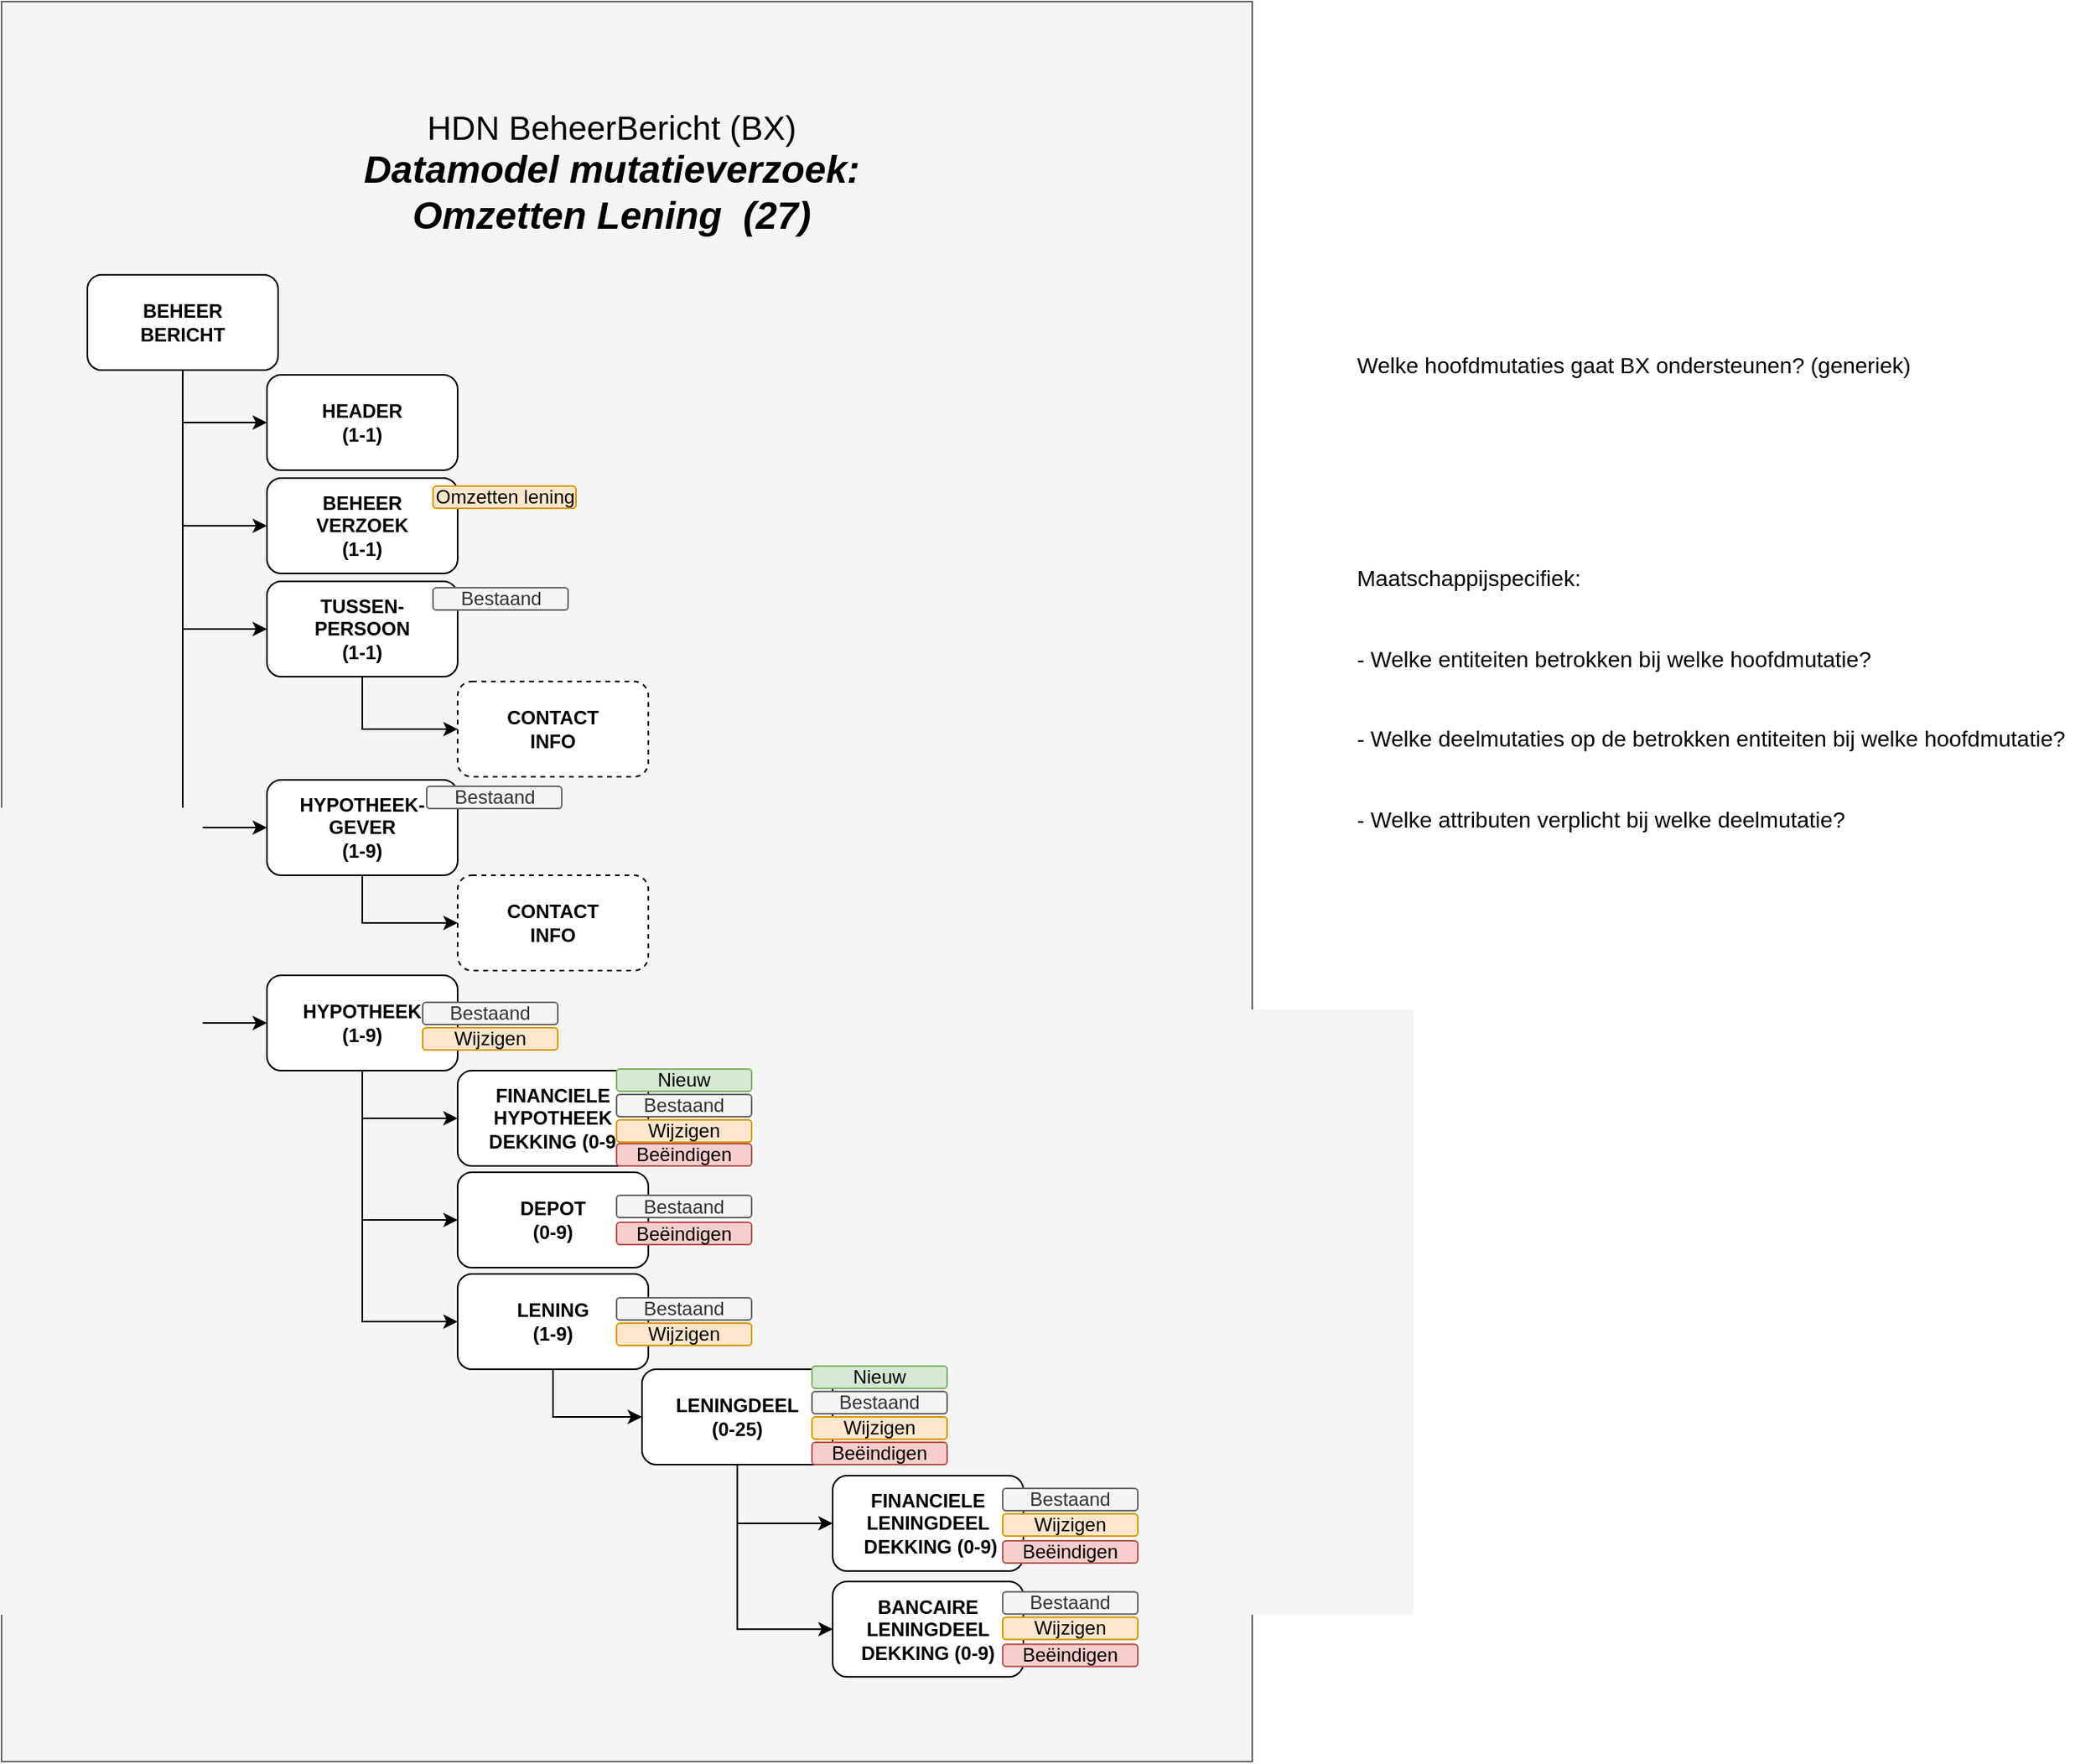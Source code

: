 <mxfile version="13.6.9" type="github" pages="5">
  <diagram id="ObZ0XpegDKFJXaOT6aB5" name="BX Entiteiten - Datamodel OL">
    <mxGraphModel dx="2590" dy="-1287" grid="0" gridSize="10" guides="1" tooltips="1" connect="1" arrows="1" fold="1" page="1" pageScale="1" pageWidth="827" pageHeight="1169" math="0" shadow="0">
      <root>
        <mxCell id="wZz1PcjWLp2hbROl-nUM-0" />
        <mxCell id="wZz1PcjWLp2hbROl-nUM-1" parent="wZz1PcjWLp2hbROl-nUM-0" />
        <mxCell id="ZHriF4cJXagsHfftB5xW-0" value="" style="rounded=0;whiteSpace=wrap;html=1;fillColor=#f5f5f5;strokeColor=#666666;fontColor=#333333;labelBackgroundColor=none;" parent="wZz1PcjWLp2hbROl-nUM-1" vertex="1">
          <mxGeometry x="-1620" y="2363" width="787" height="1108" as="geometry" />
        </mxCell>
        <mxCell id="9Utnx4skHlt_dNXoVgSI-11" style="edgeStyle=orthogonalEdgeStyle;rounded=0;orthogonalLoop=1;jettySize=auto;html=1;exitX=0.5;exitY=1;exitDx=0;exitDy=0;entryX=0;entryY=0.5;entryDx=0;entryDy=0;" parent="wZz1PcjWLp2hbROl-nUM-1" source="XStj87s1ezD64R3mabo2-1" target="XStj87s1ezD64R3mabo2-2" edge="1">
          <mxGeometry relative="1" as="geometry" />
        </mxCell>
        <mxCell id="XStj87s1ezD64R3mabo2-1" value="LENING&lt;br&gt;(1-9)" style="rounded=1;whiteSpace=wrap;html=1;fontStyle=1;" parent="wZz1PcjWLp2hbROl-nUM-1" vertex="1">
          <mxGeometry x="-1333.003" y="3164" width="120" height="60" as="geometry" />
        </mxCell>
        <mxCell id="9Utnx4skHlt_dNXoVgSI-12" style="edgeStyle=orthogonalEdgeStyle;rounded=0;orthogonalLoop=1;jettySize=auto;html=1;exitX=0.5;exitY=1;exitDx=0;exitDy=0;entryX=0;entryY=0.5;entryDx=0;entryDy=0;" parent="wZz1PcjWLp2hbROl-nUM-1" source="XStj87s1ezD64R3mabo2-2" target="XStj87s1ezD64R3mabo2-3" edge="1">
          <mxGeometry relative="1" as="geometry" />
        </mxCell>
        <mxCell id="9Utnx4skHlt_dNXoVgSI-13" style="edgeStyle=orthogonalEdgeStyle;rounded=0;orthogonalLoop=1;jettySize=auto;html=1;exitX=0.5;exitY=1;exitDx=0;exitDy=0;entryX=0;entryY=0.5;entryDx=0;entryDy=0;" parent="wZz1PcjWLp2hbROl-nUM-1" source="XStj87s1ezD64R3mabo2-2" target="XStj87s1ezD64R3mabo2-4" edge="1">
          <mxGeometry relative="1" as="geometry" />
        </mxCell>
        <mxCell id="XStj87s1ezD64R3mabo2-2" value="LENINGDEEL&lt;br&gt;(0-25)" style="rounded=1;whiteSpace=wrap;html=1;fontStyle=1;" parent="wZz1PcjWLp2hbROl-nUM-1" vertex="1">
          <mxGeometry x="-1217.003" y="3224" width="120" height="60" as="geometry" />
        </mxCell>
        <mxCell id="XStj87s1ezD64R3mabo2-3" value="FINANCIELE&lt;br&gt;LENINGDEEL&lt;br&gt;&amp;nbsp;DEKKING (0-9)" style="rounded=1;whiteSpace=wrap;html=1;fontStyle=1;" parent="wZz1PcjWLp2hbROl-nUM-1" vertex="1">
          <mxGeometry x="-1097.003" y="3291" width="120" height="60" as="geometry" />
        </mxCell>
        <mxCell id="XStj87s1ezD64R3mabo2-4" value="BANCAIRE&lt;br&gt;LENINGDEEL DEKKING (0-9)" style="rounded=1;whiteSpace=wrap;html=1;fontStyle=1;" parent="wZz1PcjWLp2hbROl-nUM-1" vertex="1">
          <mxGeometry x="-1097.003" y="3357.64" width="120" height="60" as="geometry" />
        </mxCell>
        <mxCell id="wEU8D84SsApczTGn5iD_-3" style="edgeStyle=orthogonalEdgeStyle;rounded=0;orthogonalLoop=1;jettySize=auto;html=1;exitX=0.5;exitY=1;exitDx=0;exitDy=0;entryX=0;entryY=0.5;entryDx=0;entryDy=0;" parent="wZz1PcjWLp2hbROl-nUM-1" source="XStj87s1ezD64R3mabo2-5" target="wEU8D84SsApczTGn5iD_-0" edge="1">
          <mxGeometry relative="1" as="geometry" />
        </mxCell>
        <mxCell id="XStj87s1ezD64R3mabo2-5" value="HYPOTHEEK-&lt;br&gt;GEVER&lt;br&gt;(1-9)" style="rounded=1;whiteSpace=wrap;html=1;fontStyle=1;" parent="wZz1PcjWLp2hbROl-nUM-1" vertex="1">
          <mxGeometry x="-1453.003" y="2853" width="120" height="60" as="geometry" />
        </mxCell>
        <mxCell id="9Utnx4skHlt_dNXoVgSI-4" style="edgeStyle=orthogonalEdgeStyle;rounded=0;orthogonalLoop=1;jettySize=auto;html=1;exitX=0.5;exitY=1;exitDx=0;exitDy=0;entryX=0;entryY=0.5;entryDx=0;entryDy=0;" parent="wZz1PcjWLp2hbROl-nUM-1" source="XStj87s1ezD64R3mabo2-6" target="XStj87s1ezD64R3mabo2-8" edge="1">
          <mxGeometry relative="1" as="geometry" />
        </mxCell>
        <mxCell id="9Utnx4skHlt_dNXoVgSI-5" style="edgeStyle=orthogonalEdgeStyle;rounded=0;orthogonalLoop=1;jettySize=auto;html=1;exitX=0.5;exitY=1;exitDx=0;exitDy=0;entryX=0;entryY=0.5;entryDx=0;entryDy=0;" parent="wZz1PcjWLp2hbROl-nUM-1" source="XStj87s1ezD64R3mabo2-6" target="XStj87s1ezD64R3mabo2-7" edge="1">
          <mxGeometry relative="1" as="geometry" />
        </mxCell>
        <mxCell id="9Utnx4skHlt_dNXoVgSI-6" style="edgeStyle=orthogonalEdgeStyle;rounded=0;orthogonalLoop=1;jettySize=auto;html=1;exitX=0.5;exitY=1;exitDx=0;exitDy=0;entryX=0;entryY=0.5;entryDx=0;entryDy=0;" parent="wZz1PcjWLp2hbROl-nUM-1" source="XStj87s1ezD64R3mabo2-6" target="XStj87s1ezD64R3mabo2-9" edge="1">
          <mxGeometry relative="1" as="geometry" />
        </mxCell>
        <mxCell id="9Utnx4skHlt_dNXoVgSI-7" style="edgeStyle=orthogonalEdgeStyle;rounded=0;orthogonalLoop=1;jettySize=auto;html=1;exitX=0.5;exitY=1;exitDx=0;exitDy=0;entryX=0;entryY=0.5;entryDx=0;entryDy=0;" parent="wZz1PcjWLp2hbROl-nUM-1" source="XStj87s1ezD64R3mabo2-6" target="XStj87s1ezD64R3mabo2-5" edge="1">
          <mxGeometry relative="1" as="geometry" />
        </mxCell>
        <mxCell id="9Utnx4skHlt_dNXoVgSI-8" style="edgeStyle=orthogonalEdgeStyle;rounded=0;orthogonalLoop=1;jettySize=auto;html=1;exitX=0.5;exitY=1;exitDx=0;exitDy=0;entryX=0;entryY=0.5;entryDx=0;entryDy=0;" parent="wZz1PcjWLp2hbROl-nUM-1" source="XStj87s1ezD64R3mabo2-6" target="XStj87s1ezD64R3mabo2-10" edge="1">
          <mxGeometry relative="1" as="geometry" />
        </mxCell>
        <mxCell id="XStj87s1ezD64R3mabo2-6" value="BEHEER&lt;br&gt;BERICHT" style="rounded=1;whiteSpace=wrap;html=1;fontStyle=1;" parent="wZz1PcjWLp2hbROl-nUM-1" vertex="1">
          <mxGeometry x="-1566.003" y="2535" width="120" height="60" as="geometry" />
        </mxCell>
        <mxCell id="XStj87s1ezD64R3mabo2-7" value="BEHEER&lt;br&gt;VERZOEK&lt;br&gt;(1-1)" style="rounded=1;whiteSpace=wrap;html=1;fontStyle=1;" parent="wZz1PcjWLp2hbROl-nUM-1" vertex="1">
          <mxGeometry x="-1453.003" y="2663" width="120" height="60" as="geometry" />
        </mxCell>
        <mxCell id="XStj87s1ezD64R3mabo2-8" value="HEADER&lt;br&gt;(1-1)" style="rounded=1;whiteSpace=wrap;html=1;fontStyle=1;" parent="wZz1PcjWLp2hbROl-nUM-1" vertex="1">
          <mxGeometry x="-1453.003" y="2598" width="120" height="60" as="geometry" />
        </mxCell>
        <mxCell id="wEU8D84SsApczTGn5iD_-2" style="edgeStyle=orthogonalEdgeStyle;rounded=0;orthogonalLoop=1;jettySize=auto;html=1;exitX=0.5;exitY=1;exitDx=0;exitDy=0;entryX=0;entryY=0.5;entryDx=0;entryDy=0;" parent="wZz1PcjWLp2hbROl-nUM-1" source="XStj87s1ezD64R3mabo2-9" target="wEU8D84SsApczTGn5iD_-1" edge="1">
          <mxGeometry relative="1" as="geometry" />
        </mxCell>
        <mxCell id="XStj87s1ezD64R3mabo2-9" value="TUSSEN-&lt;br&gt;PERSOON&lt;br&gt;(1-1)" style="rounded=1;whiteSpace=wrap;html=1;fontStyle=1;" parent="wZz1PcjWLp2hbROl-nUM-1" vertex="1">
          <mxGeometry x="-1453.003" y="2728" width="120" height="60" as="geometry" />
        </mxCell>
        <mxCell id="9Utnx4skHlt_dNXoVgSI-9" style="edgeStyle=orthogonalEdgeStyle;rounded=0;orthogonalLoop=1;jettySize=auto;html=1;exitX=0.5;exitY=1;exitDx=0;exitDy=0;entryX=0;entryY=0.5;entryDx=0;entryDy=0;" parent="wZz1PcjWLp2hbROl-nUM-1" source="XStj87s1ezD64R3mabo2-10" target="XStj87s1ezD64R3mabo2-11" edge="1">
          <mxGeometry relative="1" as="geometry" />
        </mxCell>
        <mxCell id="9Utnx4skHlt_dNXoVgSI-10" style="edgeStyle=orthogonalEdgeStyle;rounded=0;orthogonalLoop=1;jettySize=auto;html=1;exitX=0.5;exitY=1;exitDx=0;exitDy=0;entryX=0;entryY=0.5;entryDx=0;entryDy=0;" parent="wZz1PcjWLp2hbROl-nUM-1" source="XStj87s1ezD64R3mabo2-10" target="XStj87s1ezD64R3mabo2-1" edge="1">
          <mxGeometry relative="1" as="geometry" />
        </mxCell>
        <mxCell id="UxkUyqWCPf30QAdvmCwl-9" style="edgeStyle=orthogonalEdgeStyle;rounded=0;orthogonalLoop=1;jettySize=auto;html=1;exitX=0.5;exitY=1;exitDx=0;exitDy=0;entryX=0;entryY=0.5;entryDx=0;entryDy=0;fontSize=10;" parent="wZz1PcjWLp2hbROl-nUM-1" source="XStj87s1ezD64R3mabo2-10" target="UxkUyqWCPf30QAdvmCwl-5" edge="1">
          <mxGeometry relative="1" as="geometry" />
        </mxCell>
        <mxCell id="XStj87s1ezD64R3mabo2-10" value="HYPOTHEEK&lt;br&gt;(1-9)" style="rounded=1;whiteSpace=wrap;html=1;fontStyle=1;" parent="wZz1PcjWLp2hbROl-nUM-1" vertex="1">
          <mxGeometry x="-1453.003" y="2976" width="120" height="60" as="geometry" />
        </mxCell>
        <mxCell id="XStj87s1ezD64R3mabo2-11" value="FINANCIELE&lt;br&gt;HYPOTHEEK&lt;br&gt;&amp;nbsp;DEKKING (0-9)" style="rounded=1;whiteSpace=wrap;html=1;fontStyle=1;" parent="wZz1PcjWLp2hbROl-nUM-1" vertex="1">
          <mxGeometry x="-1333.003" y="3036" width="120" height="60" as="geometry" />
        </mxCell>
        <mxCell id="9Utnx4skHlt_dNXoVgSI-1" value="&lt;font style=&quot;font-size: 21px&quot;&gt;HDN BeheerBericht (BX)&lt;br&gt;&lt;/font&gt;&lt;span style=&quot;font-size: 24px&quot;&gt;&lt;b&gt;&lt;i&gt;Datamodel mutatieverzoek:&lt;br&gt;Omzetten Lening&amp;nbsp;&lt;/i&gt;&lt;/b&gt;&lt;/span&gt;&lt;b style=&quot;font-size: 24px&quot;&gt;&lt;i&gt;&amp;nbsp;(27)&lt;/i&gt;&lt;/b&gt;" style="text;html=1;strokeColor=none;fillColor=none;align=center;verticalAlign=middle;whiteSpace=wrap;rounded=0;" parent="wZz1PcjWLp2hbROl-nUM-1" vertex="1">
          <mxGeometry x="-1414" y="2434" width="356.398" height="74.468" as="geometry" />
        </mxCell>
        <mxCell id="t7eSu68hPN-qJlwDqwrh-0" value="&lt;span style=&quot;font-weight: 400&quot;&gt;Bestaand&lt;/span&gt;" style="rounded=1;whiteSpace=wrap;html=1;fontStyle=1;fillColor=#f5f5f5;strokeColor=#666666;fontColor=#333333;" parent="wZz1PcjWLp2hbROl-nUM-1" vertex="1">
          <mxGeometry x="-1348.5" y="2732" width="85" height="14" as="geometry" />
        </mxCell>
        <mxCell id="t7eSu68hPN-qJlwDqwrh-1" value="&lt;span style=&quot;font-weight: 400&quot;&gt;Bestaand&lt;/span&gt;" style="rounded=1;whiteSpace=wrap;html=1;fontStyle=1;fillColor=#f5f5f5;strokeColor=#666666;fontColor=#333333;" parent="wZz1PcjWLp2hbROl-nUM-1" vertex="1">
          <mxGeometry x="-1352.5" y="2857" width="85" height="14" as="geometry" />
        </mxCell>
        <mxCell id="FCI3T365YjWL-r4X-vYf-0" value="&lt;span style=&quot;font-weight: 400&quot;&gt;Bestaand&lt;/span&gt;" style="rounded=1;whiteSpace=wrap;html=1;fontStyle=1;fillColor=#f5f5f5;strokeColor=#666666;fontColor=#333333;" parent="wZz1PcjWLp2hbROl-nUM-1" vertex="1">
          <mxGeometry x="-1355" y="2993" width="85" height="14" as="geometry" />
        </mxCell>
        <mxCell id="FCI3T365YjWL-r4X-vYf-1" value="&lt;span style=&quot;font-weight: 400&quot;&gt;Wijzigen&lt;/span&gt;" style="rounded=1;whiteSpace=wrap;html=1;fontStyle=1;fillColor=#ffe6cc;strokeColor=#d79b00;" parent="wZz1PcjWLp2hbROl-nUM-1" vertex="1">
          <mxGeometry x="-1355" y="3009" width="85" height="14" as="geometry" />
        </mxCell>
        <mxCell id="FCI3T365YjWL-r4X-vYf-2" value="&lt;span style=&quot;font-weight: 400&quot;&gt;Beëindigen&lt;/span&gt;" style="rounded=1;whiteSpace=wrap;html=1;fontStyle=1;fillColor=#f8cecc;strokeColor=#b85450;" parent="wZz1PcjWLp2hbROl-nUM-1" vertex="1">
          <mxGeometry x="-1233" y="3082" width="85" height="14" as="geometry" />
        </mxCell>
        <mxCell id="FCI3T365YjWL-r4X-vYf-3" value="&lt;span style=&quot;font-weight: 400&quot;&gt;Nieuw&lt;/span&gt;" style="rounded=1;whiteSpace=wrap;html=1;fontStyle=1;fillColor=#d5e8d4;strokeColor=#82b366;" parent="wZz1PcjWLp2hbROl-nUM-1" vertex="1">
          <mxGeometry x="-1233" y="3035" width="85" height="14" as="geometry" />
        </mxCell>
        <mxCell id="FCI3T365YjWL-r4X-vYf-4" value="&lt;span style=&quot;font-weight: 400&quot;&gt;Bestaand&lt;/span&gt;" style="rounded=1;whiteSpace=wrap;html=1;fontStyle=1;fillColor=#f5f5f5;strokeColor=#666666;fontColor=#333333;" parent="wZz1PcjWLp2hbROl-nUM-1" vertex="1">
          <mxGeometry x="-1233" y="3051" width="85" height="14" as="geometry" />
        </mxCell>
        <mxCell id="FCI3T365YjWL-r4X-vYf-5" value="&lt;span style=&quot;font-weight: 400&quot;&gt;Wijzigen&lt;/span&gt;" style="rounded=1;whiteSpace=wrap;html=1;fontStyle=1;fillColor=#ffe6cc;strokeColor=#d79b00;" parent="wZz1PcjWLp2hbROl-nUM-1" vertex="1">
          <mxGeometry x="-1233" y="3067" width="85" height="14" as="geometry" />
        </mxCell>
        <mxCell id="FCI3T365YjWL-r4X-vYf-6" value="&lt;span style=&quot;font-weight: 400&quot;&gt;Bestaand&lt;/span&gt;" style="rounded=1;whiteSpace=wrap;html=1;fontStyle=1;fillColor=#f5f5f5;strokeColor=#666666;fontColor=#333333;" parent="wZz1PcjWLp2hbROl-nUM-1" vertex="1">
          <mxGeometry x="-1233" y="3179" width="85" height="14" as="geometry" />
        </mxCell>
        <mxCell id="FCI3T365YjWL-r4X-vYf-7" value="&lt;span style=&quot;font-weight: 400&quot;&gt;Wijzigen&lt;/span&gt;" style="rounded=1;whiteSpace=wrap;html=1;fontStyle=1;fillColor=#ffe6cc;strokeColor=#d79b00;" parent="wZz1PcjWLp2hbROl-nUM-1" vertex="1">
          <mxGeometry x="-1233" y="3195" width="85" height="14" as="geometry" />
        </mxCell>
        <mxCell id="FCI3T365YjWL-r4X-vYf-8" value="&lt;span style=&quot;font-weight: 400&quot;&gt;Beëindigen&lt;/span&gt;" style="rounded=1;whiteSpace=wrap;html=1;fontStyle=1;fillColor=#f8cecc;strokeColor=#b85450;" parent="wZz1PcjWLp2hbROl-nUM-1" vertex="1">
          <mxGeometry x="-1110" y="3270" width="85" height="14" as="geometry" />
        </mxCell>
        <mxCell id="FCI3T365YjWL-r4X-vYf-9" value="&lt;span style=&quot;font-weight: 400&quot;&gt;Nieuw&lt;/span&gt;" style="rounded=1;whiteSpace=wrap;html=1;fontStyle=1;fillColor=#d5e8d4;strokeColor=#82b366;" parent="wZz1PcjWLp2hbROl-nUM-1" vertex="1">
          <mxGeometry x="-1110" y="3222" width="85" height="14" as="geometry" />
        </mxCell>
        <mxCell id="FCI3T365YjWL-r4X-vYf-10" value="&lt;span style=&quot;font-weight: 400&quot;&gt;Bestaand&lt;/span&gt;" style="rounded=1;whiteSpace=wrap;html=1;fontStyle=1;fillColor=#f5f5f5;strokeColor=#666666;fontColor=#333333;" parent="wZz1PcjWLp2hbROl-nUM-1" vertex="1">
          <mxGeometry x="-1110" y="3238" width="85" height="14" as="geometry" />
        </mxCell>
        <mxCell id="FCI3T365YjWL-r4X-vYf-11" value="&lt;span style=&quot;font-weight: 400&quot;&gt;Wijzigen&lt;/span&gt;" style="rounded=1;whiteSpace=wrap;html=1;fontStyle=1;fillColor=#ffe6cc;strokeColor=#d79b00;" parent="wZz1PcjWLp2hbROl-nUM-1" vertex="1">
          <mxGeometry x="-1110" y="3254" width="85" height="14" as="geometry" />
        </mxCell>
        <mxCell id="FCI3T365YjWL-r4X-vYf-12" value="&lt;span style=&quot;font-weight: 400&quot;&gt;Beëindigen&lt;/span&gt;" style="rounded=1;whiteSpace=wrap;html=1;fontStyle=1;fillColor=#f8cecc;strokeColor=#b85450;" parent="wZz1PcjWLp2hbROl-nUM-1" vertex="1">
          <mxGeometry x="-990" y="3332" width="85" height="14" as="geometry" />
        </mxCell>
        <mxCell id="FCI3T365YjWL-r4X-vYf-13" value="&lt;span style=&quot;font-weight: 400&quot;&gt;Bestaand&lt;/span&gt;" style="rounded=1;whiteSpace=wrap;html=1;fontStyle=1;fillColor=#f5f5f5;strokeColor=#666666;fontColor=#333333;" parent="wZz1PcjWLp2hbROl-nUM-1" vertex="1">
          <mxGeometry x="-990" y="3299" width="85" height="14" as="geometry" />
        </mxCell>
        <mxCell id="FCI3T365YjWL-r4X-vYf-16" value="&lt;span style=&quot;font-weight: 400&quot;&gt;Omzetten lening&lt;/span&gt;" style="rounded=1;whiteSpace=wrap;html=1;fontStyle=1;fillColor=#ffe6cc;strokeColor=#d79b00;" parent="wZz1PcjWLp2hbROl-nUM-1" vertex="1">
          <mxGeometry x="-1348.5" y="2668" width="90" height="14" as="geometry" />
        </mxCell>
        <mxCell id="UxkUyqWCPf30QAdvmCwl-5" value="DEPOT&lt;br&gt;(0-9)" style="rounded=1;whiteSpace=wrap;html=1;fontStyle=1;" parent="wZz1PcjWLp2hbROl-nUM-1" vertex="1">
          <mxGeometry x="-1333.003" y="3100" width="120" height="60" as="geometry" />
        </mxCell>
        <mxCell id="UxkUyqWCPf30QAdvmCwl-6" value="&lt;span style=&quot;font-weight: 400&quot;&gt;Beëindigen&lt;/span&gt;" style="rounded=1;whiteSpace=wrap;html=1;fontStyle=1;fillColor=#f8cecc;strokeColor=#b85450;" parent="wZz1PcjWLp2hbROl-nUM-1" vertex="1">
          <mxGeometry x="-1233" y="3131.5" width="85" height="14" as="geometry" />
        </mxCell>
        <mxCell id="UxkUyqWCPf30QAdvmCwl-7" value="&lt;span style=&quot;font-weight: 400&quot;&gt;Bestaand&lt;/span&gt;" style="rounded=1;whiteSpace=wrap;html=1;fontStyle=1;fillColor=#f5f5f5;strokeColor=#666666;fontColor=#333333;" parent="wZz1PcjWLp2hbROl-nUM-1" vertex="1">
          <mxGeometry x="-1233" y="3114.5" width="85" height="14" as="geometry" />
        </mxCell>
        <mxCell id="MONjmS03EobtOZ8q09rg-0" value="&lt;span style=&quot;font-weight: 400&quot;&gt;Wijzigen&lt;/span&gt;" style="rounded=1;whiteSpace=wrap;html=1;fontStyle=1;fillColor=#ffe6cc;strokeColor=#d79b00;" parent="wZz1PcjWLp2hbROl-nUM-1" vertex="1">
          <mxGeometry x="-990" y="3315" width="85" height="14" as="geometry" />
        </mxCell>
        <mxCell id="MONjmS03EobtOZ8q09rg-1" value="&lt;span style=&quot;font-weight: 400&quot;&gt;Beëindigen&lt;/span&gt;" style="rounded=1;whiteSpace=wrap;html=1;fontStyle=1;fillColor=#f8cecc;strokeColor=#b85450;" parent="wZz1PcjWLp2hbROl-nUM-1" vertex="1">
          <mxGeometry x="-990" y="3397.14" width="85" height="14" as="geometry" />
        </mxCell>
        <mxCell id="MONjmS03EobtOZ8q09rg-2" value="&lt;span style=&quot;font-weight: 400&quot;&gt;Bestaand&lt;/span&gt;" style="rounded=1;whiteSpace=wrap;html=1;fontStyle=1;fillColor=#f5f5f5;strokeColor=#666666;fontColor=#333333;" parent="wZz1PcjWLp2hbROl-nUM-1" vertex="1">
          <mxGeometry x="-990" y="3364.14" width="85" height="14" as="geometry" />
        </mxCell>
        <mxCell id="MONjmS03EobtOZ8q09rg-3" value="&lt;span style=&quot;font-weight: 400&quot;&gt;Wijzigen&lt;/span&gt;" style="rounded=1;whiteSpace=wrap;html=1;fontStyle=1;fillColor=#ffe6cc;strokeColor=#d79b00;" parent="wZz1PcjWLp2hbROl-nUM-1" vertex="1">
          <mxGeometry x="-990" y="3380.14" width="85" height="14" as="geometry" />
        </mxCell>
        <mxCell id="alMmPkne-JRujPzmF14s-0" value="&lt;meta charset=&quot;utf-8&quot;&gt;&lt;div style=&quot;box-sizing: border-box; font-size: 14px; font-style: normal; font-weight: 400; letter-spacing: normal; text-indent: 0px; text-transform: none; word-spacing: 0px;&quot;&gt;&lt;div&gt;Welke hoofdmutaties gaat BX ondersteunen? (generiek)&lt;/div&gt;&#xa;&#xa;&lt;div&gt;&#xa;&lt;div&gt;&amp;nbsp;&lt;/div&gt;&#xa;&#xa;&lt;div&gt;&#xa;&lt;div&gt;Maatschappijspecifiek:&lt;br&gt;&#xa;&#xa;- Welke entiteiten betrokken bij welke hoofdmutatie?&lt;br&gt;&#xa;&#xa;- Welke deelmutaties op de betrokken entiteiten bij welke hoofdmutatie?&lt;br&gt;&#xa;&#xa;- Welke attributen verplicht bij welke deelmutatie?&lt;/div&gt;&lt;/div&gt;&lt;/div&gt;&lt;/div&gt;" style="text;whiteSpace=wrap;html=1;" parent="wZz1PcjWLp2hbROl-nUM-1" vertex="1">
          <mxGeometry x="-769" y="2577" width="466" height="266" as="geometry" />
        </mxCell>
        <mxCell id="wEU8D84SsApczTGn5iD_-0" value="CONTACT&lt;br&gt;INFO" style="rounded=1;whiteSpace=wrap;html=1;fontStyle=1;dashed=1;" parent="wZz1PcjWLp2hbROl-nUM-1" vertex="1">
          <mxGeometry x="-1333.003" y="2913" width="120" height="60" as="geometry" />
        </mxCell>
        <mxCell id="wEU8D84SsApczTGn5iD_-1" value="CONTACT&lt;br&gt;INFO" style="rounded=1;whiteSpace=wrap;html=1;fontStyle=1;dashed=1;" parent="wZz1PcjWLp2hbROl-nUM-1" vertex="1">
          <mxGeometry x="-1333.003" y="2791" width="120" height="60" as="geometry" />
        </mxCell>
      </root>
    </mxGraphModel>
  </diagram>
  <diagram name="Wijzigingsentiteiten - Datamodel OL" id="yIyIp1D9a7AgIE_7B520">
    <mxGraphModel dx="5924" dy="583" grid="0" gridSize="10" guides="1" tooltips="1" connect="1" arrows="1" fold="1" page="1" pageScale="1" pageWidth="827" pageHeight="1169" math="0" shadow="0">
      <root>
        <mxCell id="FWqiApXzBa61SpvZGq4E-0" />
        <mxCell id="FWqiApXzBa61SpvZGq4E-1" parent="FWqiApXzBa61SpvZGq4E-0" />
        <mxCell id="dmMUf769zqg7qRStuV4A-0" value="&lt;p style=&quot;font-size: 12px&quot;&gt;&lt;br&gt;&lt;/p&gt;" style="text;html=1;fillColor=#fff2cc;spacing=5;spacingTop=-20;whiteSpace=wrap;overflow=hidden;rounded=0;align=left;fontSize=12;verticalAlign=top;strokeColor=#000000;dashed=1;" parent="FWqiApXzBa61SpvZGq4E-1" vertex="1">
          <mxGeometry x="-1239" y="2349" width="239" height="1140" as="geometry" />
        </mxCell>
        <mxCell id="FWqiApXzBa61SpvZGq4E-2" value="" style="rounded=0;whiteSpace=wrap;html=1;fillColor=#f5f5f5;strokeColor=#666666;fontColor=#333333;labelBackgroundColor=none;" parent="FWqiApXzBa61SpvZGq4E-1" vertex="1">
          <mxGeometry x="-2016" y="2349" width="767" height="1140" as="geometry" />
        </mxCell>
        <mxCell id="FWqiApXzBa61SpvZGq4E-3" style="edgeStyle=orthogonalEdgeStyle;rounded=0;orthogonalLoop=1;jettySize=auto;html=1;exitX=0.5;exitY=1;exitDx=0;exitDy=0;entryX=0;entryY=0.5;entryDx=0;entryDy=0;" parent="FWqiApXzBa61SpvZGq4E-1" source="FWqiApXzBa61SpvZGq4E-4" target="FWqiApXzBa61SpvZGq4E-7" edge="1">
          <mxGeometry relative="1" as="geometry" />
        </mxCell>
        <mxCell id="FWqiApXzBa61SpvZGq4E-5" style="edgeStyle=orthogonalEdgeStyle;rounded=0;orthogonalLoop=1;jettySize=auto;html=1;exitX=0.5;exitY=1;exitDx=0;exitDy=0;entryX=0;entryY=0.5;entryDx=0;entryDy=0;" parent="FWqiApXzBa61SpvZGq4E-1" source="FWqiApXzBa61SpvZGq4E-7" target="FWqiApXzBa61SpvZGq4E-8" edge="1">
          <mxGeometry relative="1" as="geometry" />
        </mxCell>
        <mxCell id="FWqiApXzBa61SpvZGq4E-6" style="edgeStyle=orthogonalEdgeStyle;rounded=0;orthogonalLoop=1;jettySize=auto;html=1;exitX=0.5;exitY=1;exitDx=0;exitDy=0;entryX=0;entryY=0.5;entryDx=0;entryDy=0;" parent="FWqiApXzBa61SpvZGq4E-1" source="FWqiApXzBa61SpvZGq4E-7" target="FWqiApXzBa61SpvZGq4E-9" edge="1">
          <mxGeometry relative="1" as="geometry" />
        </mxCell>
        <mxCell id="FWqiApXzBa61SpvZGq4E-12" style="edgeStyle=orthogonalEdgeStyle;rounded=0;orthogonalLoop=1;jettySize=auto;html=1;exitX=0.5;exitY=1;exitDx=0;exitDy=0;entryX=0;entryY=0.5;entryDx=0;entryDy=0;" parent="FWqiApXzBa61SpvZGq4E-1" source="FWqiApXzBa61SpvZGq4E-17" target="FWqiApXzBa61SpvZGq4E-18" edge="1">
          <mxGeometry relative="1" as="geometry" />
        </mxCell>
        <mxCell id="FWqiApXzBa61SpvZGq4E-15" style="edgeStyle=orthogonalEdgeStyle;rounded=0;orthogonalLoop=1;jettySize=auto;html=1;exitX=0.5;exitY=1;exitDx=0;exitDy=0;entryX=0;entryY=0.5;entryDx=0;entryDy=0;" parent="FWqiApXzBa61SpvZGq4E-1" source="FWqiApXzBa61SpvZGq4E-17" target="FWqiApXzBa61SpvZGq4E-24" edge="1">
          <mxGeometry relative="1" as="geometry" />
        </mxCell>
        <mxCell id="FWqiApXzBa61SpvZGq4E-17" value="BEHEER&lt;br&gt;BERICHT" style="rounded=1;whiteSpace=wrap;html=1;fontStyle=1;" parent="FWqiApXzBa61SpvZGq4E-1" vertex="1">
          <mxGeometry x="-1994.003" y="2469" width="120" height="60" as="geometry" />
        </mxCell>
        <mxCell id="FWqiApXzBa61SpvZGq4E-18" value="BEHEER&lt;br&gt;VERZOEK&lt;br&gt;(1-1)" style="rounded=1;whiteSpace=wrap;html=1;fontStyle=1;" parent="FWqiApXzBa61SpvZGq4E-1" vertex="1">
          <mxGeometry x="-1874.003" y="2532" width="120" height="60" as="geometry" />
        </mxCell>
        <mxCell id="FWqiApXzBa61SpvZGq4E-21" style="edgeStyle=orthogonalEdgeStyle;rounded=0;orthogonalLoop=1;jettySize=auto;html=1;exitX=0.5;exitY=1;exitDx=0;exitDy=0;entryX=0;entryY=0.5;entryDx=0;entryDy=0;" parent="FWqiApXzBa61SpvZGq4E-1" source="FWqiApXzBa61SpvZGq4E-24" target="FWqiApXzBa61SpvZGq4E-25" edge="1">
          <mxGeometry relative="1" as="geometry" />
        </mxCell>
        <mxCell id="FWqiApXzBa61SpvZGq4E-22" style="edgeStyle=orthogonalEdgeStyle;rounded=0;orthogonalLoop=1;jettySize=auto;html=1;exitX=0.5;exitY=1;exitDx=0;exitDy=0;entryX=0;entryY=0.5;entryDx=0;entryDy=0;" parent="FWqiApXzBa61SpvZGq4E-1" source="FWqiApXzBa61SpvZGq4E-24" target="FWqiApXzBa61SpvZGq4E-4" edge="1">
          <mxGeometry relative="1" as="geometry" />
        </mxCell>
        <mxCell id="FWqiApXzBa61SpvZGq4E-23" style="edgeStyle=orthogonalEdgeStyle;rounded=0;orthogonalLoop=1;jettySize=auto;html=1;exitX=0.5;exitY=1;exitDx=0;exitDy=0;entryX=0;entryY=0.5;entryDx=0;entryDy=0;fontSize=10;" parent="FWqiApXzBa61SpvZGq4E-1" source="FWqiApXzBa61SpvZGq4E-24" target="FWqiApXzBa61SpvZGq4E-46" edge="1">
          <mxGeometry relative="1" as="geometry" />
        </mxCell>
        <mxCell id="D6ddNUhTzg6c-gkImOCY-5" style="edgeStyle=orthogonalEdgeStyle;rounded=0;orthogonalLoop=1;jettySize=auto;html=1;exitX=0.5;exitY=1;exitDx=0;exitDy=0;entryX=0;entryY=0.5;entryDx=0;entryDy=0;" parent="FWqiApXzBa61SpvZGq4E-1" source="FWqiApXzBa61SpvZGq4E-24" target="D6ddNUhTzg6c-gkImOCY-0" edge="1">
          <mxGeometry relative="1" as="geometry" />
        </mxCell>
        <mxCell id="FWqiApXzBa61SpvZGq4E-24" value="&lt;span style=&quot;font-weight: normal&quot;&gt;HYPOTHEEK&lt;br&gt;(1-9)&lt;/span&gt;" style="rounded=1;whiteSpace=wrap;html=1;fontStyle=1;" parent="FWqiApXzBa61SpvZGq4E-1" vertex="1">
          <mxGeometry x="-1876.003" y="2594" width="120" height="60" as="geometry" />
        </mxCell>
        <mxCell id="FWqiApXzBa61SpvZGq4E-26" value="&lt;font style=&quot;font-size: 21px&quot;&gt;HDN BeheerBericht (BX)&lt;br&gt;&lt;/font&gt;&lt;span style=&quot;font-size: 24px&quot;&gt;&lt;b&gt;&lt;i&gt;Datamodel&lt;br&gt;Omzetten Lening&amp;nbsp;&lt;/i&gt;&lt;/b&gt;&lt;/span&gt;&lt;b style=&quot;font-size: 24px&quot;&gt;&lt;i&gt;&amp;nbsp;(27)&lt;/i&gt;&lt;/b&gt;" style="text;html=1;strokeColor=none;fillColor=none;align=center;verticalAlign=middle;whiteSpace=wrap;rounded=0;" parent="FWqiApXzBa61SpvZGq4E-1" vertex="1">
          <mxGeometry x="-2016" y="2354" width="766" height="93" as="geometry" />
        </mxCell>
        <mxCell id="FWqiApXzBa61SpvZGq4E-29" value="&lt;span style=&quot;font-weight: 400&quot;&gt;Bestaand&lt;/span&gt;" style="rounded=1;whiteSpace=wrap;html=1;fontStyle=1;fillColor=#f5f5f5;strokeColor=#666666;fontColor=#333333;" parent="FWqiApXzBa61SpvZGq4E-1" vertex="1">
          <mxGeometry x="-1778" y="2611" width="85" height="14" as="geometry" />
        </mxCell>
        <mxCell id="FWqiApXzBa61SpvZGq4E-30" value="&lt;span style=&quot;font-weight: 400&quot;&gt;Wijzigen&lt;/span&gt;" style="rounded=1;whiteSpace=wrap;html=1;fontStyle=1;fillColor=#ffe6cc;strokeColor=#d79b00;" parent="FWqiApXzBa61SpvZGq4E-1" vertex="1">
          <mxGeometry x="-1778" y="2627" width="85" height="14" as="geometry" />
        </mxCell>
        <mxCell id="FWqiApXzBa61SpvZGq4E-43" value="&lt;span style=&quot;font-weight: 400&quot;&gt;Omzetten lening&lt;/span&gt;" style="rounded=1;whiteSpace=wrap;html=1;fontStyle=1;fillColor=#ffe6cc;strokeColor=#d79b00;" parent="FWqiApXzBa61SpvZGq4E-1" vertex="1">
          <mxGeometry x="-1773.5" y="2537" width="90" height="14" as="geometry" />
        </mxCell>
        <mxCell id="-7yA90PrrRPBbz3NdmMx-12" style="rounded=0;orthogonalLoop=1;jettySize=auto;html=1;exitX=1;exitY=0.5;exitDx=0;exitDy=0;entryX=0;entryY=0.5;entryDx=0;entryDy=0;dashed=1;" parent="FWqiApXzBa61SpvZGq4E-1" source="D6ddNUhTzg6c-gkImOCY-0" target="-7yA90PrrRPBbz3NdmMx-5" edge="1">
          <mxGeometry relative="1" as="geometry" />
        </mxCell>
        <mxCell id="D6ddNUhTzg6c-gkImOCY-0" value="HYPOTHEEK&lt;br&gt;WIJZIGING&lt;br&gt;(0-9)" style="rounded=1;whiteSpace=wrap;html=1;fontStyle=1;" parent="FWqiApXzBa61SpvZGq4E-1" vertex="1">
          <mxGeometry x="-1756.003" y="2657" width="120" height="60" as="geometry" />
        </mxCell>
        <mxCell id="D6ddNUhTzg6c-gkImOCY-1" value="" style="group;fontStyle=1" parent="FWqiApXzBa61SpvZGq4E-1" vertex="1" connectable="0">
          <mxGeometry x="-1756.003" y="2723" width="185.003" height="61" as="geometry" />
        </mxCell>
        <mxCell id="FWqiApXzBa61SpvZGq4E-25" value="&lt;span style=&quot;font-weight: normal&quot;&gt;FINANCIELE&lt;br&gt;HYPOTHEEK&lt;br&gt;&amp;nbsp;DEKKING (0-9)&lt;/span&gt;" style="rounded=1;whiteSpace=wrap;html=1;fontStyle=1;" parent="D6ddNUhTzg6c-gkImOCY-1" vertex="1">
          <mxGeometry y="1" width="120" height="60" as="geometry" />
        </mxCell>
        <mxCell id="FWqiApXzBa61SpvZGq4E-31" value="&lt;span style=&quot;font-weight: 400&quot;&gt;Beëindigen&lt;/span&gt;" style="rounded=1;whiteSpace=wrap;html=1;fontStyle=1;fillColor=#f8cecc;strokeColor=#b85450;" parent="D6ddNUhTzg6c-gkImOCY-1" vertex="1">
          <mxGeometry x="100.003" y="47" width="85" height="14" as="geometry" />
        </mxCell>
        <mxCell id="FWqiApXzBa61SpvZGq4E-32" value="&lt;span style=&quot;font-weight: 400&quot;&gt;Nieuw&lt;/span&gt;" style="rounded=1;whiteSpace=wrap;html=1;fontStyle=1;fillColor=#d5e8d4;strokeColor=#82b366;" parent="D6ddNUhTzg6c-gkImOCY-1" vertex="1">
          <mxGeometry x="100.003" width="85" height="14" as="geometry" />
        </mxCell>
        <mxCell id="FWqiApXzBa61SpvZGq4E-33" value="&lt;span style=&quot;font-weight: 400&quot;&gt;Bestaand&lt;/span&gt;" style="rounded=1;whiteSpace=wrap;html=1;fontStyle=1;fillColor=#f5f5f5;strokeColor=#666666;fontColor=#333333;" parent="D6ddNUhTzg6c-gkImOCY-1" vertex="1">
          <mxGeometry x="100.003" y="16" width="85" height="14" as="geometry" />
        </mxCell>
        <mxCell id="FWqiApXzBa61SpvZGq4E-34" value="&lt;span style=&quot;font-weight: 400&quot;&gt;Wijzigen&lt;/span&gt;" style="rounded=1;whiteSpace=wrap;html=1;fontStyle=1;fillColor=#ffe6cc;strokeColor=#d79b00;" parent="D6ddNUhTzg6c-gkImOCY-1" vertex="1">
          <mxGeometry x="100.003" y="32" width="85" height="14" as="geometry" />
        </mxCell>
        <mxCell id="-7yA90PrrRPBbz3NdmMx-13" style="edgeStyle=none;rounded=0;orthogonalLoop=1;jettySize=auto;html=1;exitX=1;exitY=0.5;exitDx=0;exitDy=0;entryX=0;entryY=0.5;entryDx=0;entryDy=0;dashed=1;" parent="FWqiApXzBa61SpvZGq4E-1" source="D6ddNUhTzg6c-gkImOCY-2" target="-7yA90PrrRPBbz3NdmMx-1" edge="1">
          <mxGeometry relative="1" as="geometry" />
        </mxCell>
        <mxCell id="D6ddNUhTzg6c-gkImOCY-2" value="HYPOTHEEK&lt;br&gt;DEKKING&lt;br&gt;WIJZIGING&lt;br&gt;(0-9)" style="rounded=1;whiteSpace=wrap;html=1;fontStyle=1;" parent="FWqiApXzBa61SpvZGq4E-1" vertex="1">
          <mxGeometry x="-1635.003" y="2787" width="120" height="60" as="geometry" />
        </mxCell>
        <mxCell id="D6ddNUhTzg6c-gkImOCY-3" value="" style="group" parent="FWqiApXzBa61SpvZGq4E-1" vertex="1" connectable="0">
          <mxGeometry x="-1756.003" y="2849" width="185.003" height="60" as="geometry" />
        </mxCell>
        <mxCell id="FWqiApXzBa61SpvZGq4E-46" value="&lt;span style=&quot;font-weight: normal&quot;&gt;DEPOT&lt;br&gt;(0-9)&lt;/span&gt;" style="rounded=1;whiteSpace=wrap;html=1;fontStyle=1;" parent="D6ddNUhTzg6c-gkImOCY-3" vertex="1">
          <mxGeometry width="120" height="60" as="geometry" />
        </mxCell>
        <mxCell id="FWqiApXzBa61SpvZGq4E-47" value="&lt;span style=&quot;font-weight: 400&quot;&gt;Beëindigen&lt;/span&gt;" style="rounded=1;whiteSpace=wrap;html=1;fontStyle=1;fillColor=#f8cecc;strokeColor=#b85450;" parent="D6ddNUhTzg6c-gkImOCY-3" vertex="1">
          <mxGeometry x="100.003" y="31.5" width="85" height="14" as="geometry" />
        </mxCell>
        <mxCell id="FWqiApXzBa61SpvZGq4E-48" value="&lt;span style=&quot;font-weight: 400&quot;&gt;Bestaand&lt;/span&gt;" style="rounded=1;whiteSpace=wrap;html=1;fontStyle=1;fillColor=#f5f5f5;strokeColor=#666666;fontColor=#333333;" parent="D6ddNUhTzg6c-gkImOCY-3" vertex="1">
          <mxGeometry x="100.003" y="14.5" width="85" height="14" as="geometry" />
        </mxCell>
        <mxCell id="-7yA90PrrRPBbz3NdmMx-14" style="edgeStyle=none;rounded=0;orthogonalLoop=1;jettySize=auto;html=1;exitX=1;exitY=0.5;exitDx=0;exitDy=0;entryX=0;entryY=0.5;entryDx=0;entryDy=0;dashed=1;" parent="FWqiApXzBa61SpvZGq4E-1" source="D6ddNUhTzg6c-gkImOCY-4" target="-7yA90PrrRPBbz3NdmMx-2" edge="1">
          <mxGeometry relative="1" as="geometry" />
        </mxCell>
        <mxCell id="D6ddNUhTzg6c-gkImOCY-4" value="DEPOT&lt;br&gt;WIJZIGING&lt;br&gt;(0-9)" style="rounded=1;whiteSpace=wrap;html=1;fontStyle=1;" parent="FWqiApXzBa61SpvZGq4E-1" vertex="1">
          <mxGeometry x="-1635.003" y="2909" width="120" height="60" as="geometry" />
        </mxCell>
        <mxCell id="D6ddNUhTzg6c-gkImOCY-6" style="edgeStyle=orthogonalEdgeStyle;rounded=0;orthogonalLoop=1;jettySize=auto;html=1;exitX=0.5;exitY=1;exitDx=0;exitDy=0;entryX=0;entryY=0.5;entryDx=0;entryDy=0;" parent="FWqiApXzBa61SpvZGq4E-1" source="FWqiApXzBa61SpvZGq4E-25" target="D6ddNUhTzg6c-gkImOCY-2" edge="1">
          <mxGeometry relative="1" as="geometry" />
        </mxCell>
        <mxCell id="D6ddNUhTzg6c-gkImOCY-7" style="edgeStyle=orthogonalEdgeStyle;rounded=0;orthogonalLoop=1;jettySize=auto;html=1;exitX=0.5;exitY=1;exitDx=0;exitDy=0;entryX=0;entryY=0.5;entryDx=0;entryDy=0;" parent="FWqiApXzBa61SpvZGq4E-1" source="FWqiApXzBa61SpvZGq4E-46" target="D6ddNUhTzg6c-gkImOCY-4" edge="1">
          <mxGeometry relative="1" as="geometry" />
        </mxCell>
        <mxCell id="D6ddNUhTzg6c-gkImOCY-8" value="" style="group" parent="FWqiApXzBa61SpvZGq4E-1" vertex="1" connectable="0">
          <mxGeometry x="-1756.003" y="2968" width="185.003" height="60" as="geometry" />
        </mxCell>
        <mxCell id="FWqiApXzBa61SpvZGq4E-4" value="&lt;span style=&quot;font-weight: normal&quot;&gt;LENING&lt;br&gt;(1-9)&lt;/span&gt;" style="rounded=1;whiteSpace=wrap;html=1;fontStyle=1;" parent="D6ddNUhTzg6c-gkImOCY-8" vertex="1">
          <mxGeometry width="120" height="60" as="geometry" />
        </mxCell>
        <mxCell id="FWqiApXzBa61SpvZGq4E-35" value="&lt;span style=&quot;font-weight: 400&quot;&gt;Bestaand&lt;/span&gt;" style="rounded=1;whiteSpace=wrap;html=1;fontStyle=1;fillColor=#f5f5f5;strokeColor=#666666;fontColor=#333333;" parent="D6ddNUhTzg6c-gkImOCY-8" vertex="1">
          <mxGeometry x="100.003" y="15" width="85" height="14" as="geometry" />
        </mxCell>
        <mxCell id="FWqiApXzBa61SpvZGq4E-36" value="&lt;span style=&quot;font-weight: 400&quot;&gt;Wijzigen&lt;/span&gt;" style="rounded=1;whiteSpace=wrap;html=1;fontStyle=1;fillColor=#ffe6cc;strokeColor=#d79b00;" parent="D6ddNUhTzg6c-gkImOCY-8" vertex="1">
          <mxGeometry x="100.003" y="31" width="85" height="14" as="geometry" />
        </mxCell>
        <mxCell id="-7yA90PrrRPBbz3NdmMx-15" style="edgeStyle=none;rounded=0;orthogonalLoop=1;jettySize=auto;html=1;exitX=1;exitY=0.5;exitDx=0;exitDy=0;entryX=0;entryY=0.5;entryDx=0;entryDy=0;dashed=1;" parent="FWqiApXzBa61SpvZGq4E-1" source="D6ddNUhTzg6c-gkImOCY-9" target="-7yA90PrrRPBbz3NdmMx-3" edge="1">
          <mxGeometry relative="1" as="geometry" />
        </mxCell>
        <mxCell id="D6ddNUhTzg6c-gkImOCY-9" value="LENING&lt;br&gt;WIJZIGING&lt;br&gt;(0-9)" style="rounded=1;whiteSpace=wrap;html=1;fontStyle=1;" parent="FWqiApXzBa61SpvZGq4E-1" vertex="1">
          <mxGeometry x="-1635.003" y="3034" width="120" height="60" as="geometry" />
        </mxCell>
        <mxCell id="D6ddNUhTzg6c-gkImOCY-10" style="edgeStyle=orthogonalEdgeStyle;rounded=0;orthogonalLoop=1;jettySize=auto;html=1;exitX=0.5;exitY=1;exitDx=0;exitDy=0;entryX=0;entryY=0.5;entryDx=0;entryDy=0;" parent="FWqiApXzBa61SpvZGq4E-1" source="FWqiApXzBa61SpvZGq4E-4" target="D6ddNUhTzg6c-gkImOCY-9" edge="1">
          <mxGeometry relative="1" as="geometry" />
        </mxCell>
        <mxCell id="D6ddNUhTzg6c-gkImOCY-11" value="" style="group" parent="FWqiApXzBa61SpvZGq4E-1" vertex="1" connectable="0">
          <mxGeometry x="-1635.003" y="3096" width="192.003" height="62" as="geometry" />
        </mxCell>
        <mxCell id="FWqiApXzBa61SpvZGq4E-7" value="&lt;span style=&quot;font-weight: normal&quot;&gt;LENINGDEEL&lt;br&gt;(0-25)&lt;/span&gt;" style="rounded=1;whiteSpace=wrap;html=1;fontStyle=1;" parent="D6ddNUhTzg6c-gkImOCY-11" vertex="1">
          <mxGeometry y="2" width="120" height="60" as="geometry" />
        </mxCell>
        <mxCell id="FWqiApXzBa61SpvZGq4E-37" value="&lt;span style=&quot;font-weight: 400&quot;&gt;Beëindigen&lt;/span&gt;" style="rounded=1;whiteSpace=wrap;html=1;fontStyle=1;fillColor=#f8cecc;strokeColor=#b85450;" parent="D6ddNUhTzg6c-gkImOCY-11" vertex="1">
          <mxGeometry x="107.003" y="48" width="85" height="14" as="geometry" />
        </mxCell>
        <mxCell id="FWqiApXzBa61SpvZGq4E-38" value="&lt;span style=&quot;font-weight: 400&quot;&gt;Nieuw&lt;/span&gt;" style="rounded=1;whiteSpace=wrap;html=1;fontStyle=1;fillColor=#d5e8d4;strokeColor=#82b366;" parent="D6ddNUhTzg6c-gkImOCY-11" vertex="1">
          <mxGeometry x="107.003" width="85" height="14" as="geometry" />
        </mxCell>
        <mxCell id="FWqiApXzBa61SpvZGq4E-39" value="&lt;span style=&quot;font-weight: 400&quot;&gt;Bestaand&lt;/span&gt;" style="rounded=1;whiteSpace=wrap;html=1;fontStyle=1;fillColor=#f5f5f5;strokeColor=#666666;fontColor=#333333;" parent="D6ddNUhTzg6c-gkImOCY-11" vertex="1">
          <mxGeometry x="107.003" y="16" width="85" height="14" as="geometry" />
        </mxCell>
        <mxCell id="FWqiApXzBa61SpvZGq4E-40" value="&lt;span style=&quot;font-weight: 400&quot;&gt;Wijzigen&lt;/span&gt;" style="rounded=1;whiteSpace=wrap;html=1;fontStyle=1;fillColor=#ffe6cc;strokeColor=#d79b00;" parent="D6ddNUhTzg6c-gkImOCY-11" vertex="1">
          <mxGeometry x="107.003" y="32" width="85" height="14" as="geometry" />
        </mxCell>
        <mxCell id="D6ddNUhTzg6c-gkImOCY-12" value="" style="group" parent="FWqiApXzBa61SpvZGq4E-1" vertex="1" connectable="0">
          <mxGeometry x="-1516.003" y="3223" width="192.003" height="60" as="geometry" />
        </mxCell>
        <mxCell id="FWqiApXzBa61SpvZGq4E-8" value="&lt;span style=&quot;font-weight: normal&quot;&gt;FINANCIELE&lt;br&gt;LENINGDEEL&lt;br&gt;&amp;nbsp;DEKKING (0-9)&lt;/span&gt;" style="rounded=1;whiteSpace=wrap;html=1;fontStyle=1;" parent="D6ddNUhTzg6c-gkImOCY-12" vertex="1">
          <mxGeometry width="120" height="60" as="geometry" />
        </mxCell>
        <mxCell id="FWqiApXzBa61SpvZGq4E-41" value="&lt;span style=&quot;font-weight: 400&quot;&gt;Beëindigen&lt;/span&gt;" style="rounded=1;whiteSpace=wrap;html=1;fontStyle=1;fillColor=#f8cecc;strokeColor=#b85450;" parent="D6ddNUhTzg6c-gkImOCY-12" vertex="1">
          <mxGeometry x="107.003" y="41" width="85" height="14" as="geometry" />
        </mxCell>
        <mxCell id="FWqiApXzBa61SpvZGq4E-42" value="&lt;span style=&quot;font-weight: 400&quot;&gt;Bestaand&lt;/span&gt;" style="rounded=1;whiteSpace=wrap;html=1;fontStyle=1;fillColor=#f5f5f5;strokeColor=#666666;fontColor=#333333;" parent="D6ddNUhTzg6c-gkImOCY-12" vertex="1">
          <mxGeometry x="107.003" y="8" width="85" height="14" as="geometry" />
        </mxCell>
        <mxCell id="FWqiApXzBa61SpvZGq4E-49" value="&lt;span style=&quot;font-weight: 400&quot;&gt;Wijzigen&lt;/span&gt;" style="rounded=1;whiteSpace=wrap;html=1;fontStyle=1;fillColor=#ffe6cc;strokeColor=#d79b00;" parent="D6ddNUhTzg6c-gkImOCY-12" vertex="1">
          <mxGeometry x="107.003" y="24" width="85" height="14" as="geometry" />
        </mxCell>
        <mxCell id="D6ddNUhTzg6c-gkImOCY-13" value="" style="group" parent="FWqiApXzBa61SpvZGq4E-1" vertex="1" connectable="0">
          <mxGeometry x="-1516.003" y="3345.0" width="192.003" height="60" as="geometry" />
        </mxCell>
        <mxCell id="FWqiApXzBa61SpvZGq4E-9" value="&lt;span style=&quot;font-weight: normal&quot;&gt;BANCAIRE&lt;br&gt;LENINGDEEL DEKKING (0-9)&lt;/span&gt;" style="rounded=1;whiteSpace=wrap;html=1;fontStyle=1;" parent="D6ddNUhTzg6c-gkImOCY-13" vertex="1">
          <mxGeometry width="120" height="60" as="geometry" />
        </mxCell>
        <mxCell id="FWqiApXzBa61SpvZGq4E-50" value="&lt;span style=&quot;font-weight: 400&quot;&gt;Beëindigen&lt;/span&gt;" style="rounded=1;whiteSpace=wrap;html=1;fontStyle=1;fillColor=#f8cecc;strokeColor=#b85450;" parent="D6ddNUhTzg6c-gkImOCY-13" vertex="1">
          <mxGeometry x="107.003" y="39.5" width="85" height="14" as="geometry" />
        </mxCell>
        <mxCell id="FWqiApXzBa61SpvZGq4E-51" value="&lt;span style=&quot;font-weight: 400&quot;&gt;Bestaand&lt;/span&gt;" style="rounded=1;whiteSpace=wrap;html=1;fontStyle=1;fillColor=#f5f5f5;strokeColor=#666666;fontColor=#333333;" parent="D6ddNUhTzg6c-gkImOCY-13" vertex="1">
          <mxGeometry x="107.003" y="6.5" width="85" height="14" as="geometry" />
        </mxCell>
        <mxCell id="FWqiApXzBa61SpvZGq4E-52" value="&lt;span style=&quot;font-weight: 400&quot;&gt;Wijzigen&lt;/span&gt;" style="rounded=1;whiteSpace=wrap;html=1;fontStyle=1;fillColor=#ffe6cc;strokeColor=#d79b00;" parent="D6ddNUhTzg6c-gkImOCY-13" vertex="1">
          <mxGeometry x="107.003" y="22.5" width="85" height="14" as="geometry" />
        </mxCell>
        <mxCell id="-7yA90PrrRPBbz3NdmMx-16" style="edgeStyle=none;rounded=0;orthogonalLoop=1;jettySize=auto;html=1;exitX=1;exitY=0.5;exitDx=0;exitDy=0;dashed=1;" parent="FWqiApXzBa61SpvZGq4E-1" source="D6ddNUhTzg6c-gkImOCY-14" target="-7yA90PrrRPBbz3NdmMx-0" edge="1">
          <mxGeometry relative="1" as="geometry" />
        </mxCell>
        <mxCell id="D6ddNUhTzg6c-gkImOCY-14" value="LENINGDEEL&lt;br&gt;WIJZIGING&lt;br&gt;(0-9)" style="rounded=1;whiteSpace=wrap;html=1;fontStyle=1;" parent="FWqiApXzBa61SpvZGq4E-1" vertex="1">
          <mxGeometry x="-1516.003" y="3161" width="120" height="60" as="geometry" />
        </mxCell>
        <mxCell id="D6ddNUhTzg6c-gkImOCY-15" style="edgeStyle=orthogonalEdgeStyle;rounded=0;orthogonalLoop=1;jettySize=auto;html=1;exitX=0.5;exitY=1;exitDx=0;exitDy=0;entryX=0;entryY=0.5;entryDx=0;entryDy=0;" parent="FWqiApXzBa61SpvZGq4E-1" source="FWqiApXzBa61SpvZGq4E-7" target="D6ddNUhTzg6c-gkImOCY-14" edge="1">
          <mxGeometry relative="1" as="geometry" />
        </mxCell>
        <mxCell id="-7yA90PrrRPBbz3NdmMx-18" style="edgeStyle=none;rounded=0;orthogonalLoop=1;jettySize=auto;html=1;exitX=1;exitY=0.5;exitDx=0;exitDy=0;dashed=1;entryX=0;entryY=0.5;entryDx=0;entryDy=0;" parent="FWqiApXzBa61SpvZGq4E-1" source="D6ddNUhTzg6c-gkImOCY-16" target="-7yA90PrrRPBbz3NdmMx-4" edge="1">
          <mxGeometry relative="1" as="geometry">
            <mxPoint x="-1196" y="3410" as="targetPoint" />
          </mxGeometry>
        </mxCell>
        <mxCell id="D6ddNUhTzg6c-gkImOCY-16" value="FINANCIELE&lt;br&gt;DEKKING&lt;br&gt;WIJZIGING&lt;br&gt;(0-9)" style="rounded=1;whiteSpace=wrap;html=1;fontStyle=1;" parent="FWqiApXzBa61SpvZGq4E-1" vertex="1">
          <mxGeometry x="-1393.003" y="3284" width="120" height="60" as="geometry" />
        </mxCell>
        <mxCell id="D6ddNUhTzg6c-gkImOCY-17" style="edgeStyle=orthogonalEdgeStyle;rounded=0;orthogonalLoop=1;jettySize=auto;html=1;exitX=0.5;exitY=1;exitDx=0;exitDy=0;entryX=0;entryY=0.5;entryDx=0;entryDy=0;" parent="FWqiApXzBa61SpvZGq4E-1" source="FWqiApXzBa61SpvZGq4E-8" target="D6ddNUhTzg6c-gkImOCY-16" edge="1">
          <mxGeometry relative="1" as="geometry" />
        </mxCell>
        <mxCell id="-7yA90PrrRPBbz3NdmMx-17" style="edgeStyle=none;rounded=0;orthogonalLoop=1;jettySize=auto;html=1;exitX=1;exitY=0.5;exitDx=0;exitDy=0;entryX=0;entryY=0.5;entryDx=0;entryDy=0;dashed=1;" parent="FWqiApXzBa61SpvZGq4E-1" source="D6ddNUhTzg6c-gkImOCY-18" target="-7yA90PrrRPBbz3NdmMx-4" edge="1">
          <mxGeometry relative="1" as="geometry" />
        </mxCell>
        <mxCell id="D6ddNUhTzg6c-gkImOCY-18" value="BANCAIRE&lt;br&gt;DEKKING&lt;br&gt;WIJZIGING&lt;br&gt;(0-9)" style="rounded=1;whiteSpace=wrap;html=1;fontStyle=1;" parent="FWqiApXzBa61SpvZGq4E-1" vertex="1">
          <mxGeometry x="-1393.003" y="3406" width="120" height="60" as="geometry" />
        </mxCell>
        <mxCell id="D6ddNUhTzg6c-gkImOCY-19" style="edgeStyle=orthogonalEdgeStyle;rounded=0;orthogonalLoop=1;jettySize=auto;html=1;exitX=0.5;exitY=1;exitDx=0;exitDy=0;entryX=0;entryY=0.5;entryDx=0;entryDy=0;" parent="FWqiApXzBa61SpvZGq4E-1" source="FWqiApXzBa61SpvZGq4E-9" target="D6ddNUhTzg6c-gkImOCY-18" edge="1">
          <mxGeometry relative="1" as="geometry" />
        </mxCell>
        <mxCell id="-7yA90PrrRPBbz3NdmMx-0" value="&lt;p class=&quot;p1&quot; style=&quot;margin: 0px ; font-stretch: normal ; line-height: normal ; font-family: &amp;#34;arial&amp;#34; ; color: rgb(0 , 0 , 0)&quot;&gt;&lt;span&gt;WijzigingsNr*&lt;/span&gt;&lt;/p&gt;&lt;p class=&quot;p1&quot; style=&quot;margin: 0px ; font-stretch: normal ; line-height: normal ; font-family: &amp;#34;arial&amp;#34; ; color: rgb(0 , 0 , 0)&quot;&gt;&lt;span&gt;LeningdeelNr*&lt;/span&gt;&lt;br&gt;&lt;/p&gt;&lt;p class=&quot;p1&quot; style=&quot;margin: 0px ; font-weight: 400 ; font-stretch: normal ; line-height: normal ; font-family: &amp;#34;arial&amp;#34; ; color: rgb(0 , 0 , 0)&quot;&gt;&lt;font style=&quot;font-size: 12px&quot;&gt;&lt;i&gt;MutatieCode*&lt;/i&gt;&lt;/font&gt;&lt;/p&gt;&lt;p class=&quot;p1&quot; style=&quot;margin: 0px ; font-weight: 400 ; font-stretch: normal ; line-height: normal ; font-family: &amp;#34;arial&amp;#34; ; color: rgb(0 , 0 , 0)&quot;&gt;&lt;font style=&quot;font-size: 12px&quot;&gt;Ingangsdatum wijziging*&lt;/font&gt;&lt;/p&gt;&lt;p class=&quot;p1&quot; style=&quot;margin: 0px ; font-weight: 400 ; font-stretch: normal ; line-height: normal ; font-family: &amp;#34;arial&amp;#34; ; color: rgb(0 , 0 , 0)&quot;&gt;&lt;font style=&quot;font-size: 12px&quot;&gt;Prioriteit/volgorde wijziging*&lt;br&gt;&lt;/font&gt;&lt;/p&gt;&lt;p class=&quot;p1&quot; style=&quot;margin: 0px ; font-weight: 400 ; font-stretch: normal ; line-height: normal ; font-family: &amp;#34;arial&amp;#34; ; color: rgb(0 , 0 , 0)&quot;&gt;&lt;font style=&quot;font-size: 12px&quot;&gt;Aflosvorm&lt;/font&gt;&lt;/p&gt;&lt;p class=&quot;p1&quot; style=&quot;margin: 0px ; font-weight: 400 ; font-stretch: normal ; line-height: normal ; font-family: &amp;#34;arial&amp;#34; ; color: rgb(0 , 0 , 0)&quot;&gt;&lt;font style=&quot;font-size: 12px&quot;&gt;ProductCode&lt;/font&gt;&lt;/p&gt;&lt;p class=&quot;p1&quot; style=&quot;margin: 0px ; font-weight: 400 ; font-stretch: normal ; line-height: normal ; font-family: &amp;#34;arial&amp;#34; ; color: rgb(0 , 0 , 0)&quot;&gt;&lt;font style=&quot;font-size: 12px&quot;&gt;Hoofdsom bedrag&lt;/font&gt;&lt;/p&gt;&lt;p class=&quot;p1&quot; style=&quot;margin: 0px ; font-weight: 400 ; font-stretch: normal ; line-height: normal ; font-family: &amp;#34;arial&amp;#34; ; color: rgb(0 , 0 , 0)&quot;&gt;&lt;font style=&quot;font-size: 12px&quot;&gt;Proresto bedrag&lt;/font&gt;&lt;/p&gt;&lt;p class=&quot;p1&quot; style=&quot;margin: 0px ; font-weight: 400 ; font-stretch: normal ; line-height: normal ; font-family: &amp;#34;arial&amp;#34; ; color: rgb(0 , 0 , 0)&quot;&gt;&lt;font style=&quot;font-size: 12px&quot;&gt;Bedrag box 3&lt;/font&gt;&lt;/p&gt;&lt;p class=&quot;p1&quot; style=&quot;margin: 0px ; font-weight: 400 ; font-stretch: normal ; line-height: normal ; font-family: &amp;#34;arial&amp;#34; ; color: rgb(0 , 0 , 0)&quot;&gt;&lt;font style=&quot;font-size: 12px&quot;&gt;Einddatum looptijd&lt;/font&gt;&lt;/p&gt;&lt;p class=&quot;p1&quot; style=&quot;margin: 0px ; font-weight: 400 ; font-stretch: normal ; line-height: normal ; font-family: &amp;#34;arial&amp;#34; ; color: rgb(0 , 0 , 0)&quot;&gt;&lt;font style=&quot;font-size: 12px&quot;&gt;Duur in maanden&lt;/font&gt;&lt;/p&gt;&lt;p class=&quot;p1&quot; style=&quot;margin: 0px ; font-weight: 400 ; font-stretch: normal ; line-height: normal ; font-family: &amp;#34;arial&amp;#34; ; color: rgb(0 , 0 , 0)&quot;&gt;&lt;font style=&quot;font-size: 12px&quot;&gt;Bedrag aflossing&lt;/font&gt;&lt;/p&gt;&lt;p class=&quot;p1&quot; style=&quot;margin: 0px ; font-weight: 400 ; font-stretch: normal ; line-height: normal ; font-family: &amp;#34;arial&amp;#34; ; color: rgb(0 , 0 , 0)&quot;&gt;&lt;span&gt;LeningdeelNrRef&lt;/span&gt;&lt;br&gt;&lt;/p&gt;&lt;p class=&quot;p1&quot; style=&quot;margin: 0px ; font-weight: 400 ; font-stretch: normal ; line-height: normal ; font-family: &amp;#34;arial&amp;#34; ; color: rgb(0 , 0 , 0)&quot;&gt;DekkingNrRef&lt;/p&gt;&lt;p class=&quot;p1&quot; style=&quot;margin: 0px ; font-weight: 400 ; font-stretch: normal ; line-height: normal ; font-family: &amp;#34;arial&amp;#34; ; color: rgb(0 , 0 , 0)&quot;&gt;&lt;/p&gt;&lt;p class=&quot;p1&quot; style=&quot;margin: 0px ; font-weight: 400 ; font-stretch: normal ; line-height: normal ; font-family: &amp;#34;arial&amp;#34; ; color: rgb(0 , 0 , 0)&quot;&gt;DepotNrRef&lt;/p&gt;" style="rounded=1;whiteSpace=wrap;html=1;fontStyle=1;fontColor=#808080;verticalAlign=top;" parent="FWqiApXzBa61SpvZGq4E-1" vertex="1">
          <mxGeometry x="-1204.5" y="3095" width="170" height="236" as="geometry" />
        </mxCell>
        <mxCell id="-7yA90PrrRPBbz3NdmMx-1" value="&lt;p class=&quot;p1&quot; style=&quot;margin: 0px ; font-stretch: normal ; line-height: normal ; font-family: &amp;#34;arial&amp;#34; ; color: rgb(0 , 0 , 0)&quot;&gt;&lt;span&gt;WijzigingsNr*&lt;/span&gt;&lt;/p&gt;&lt;p class=&quot;p1&quot; style=&quot;margin: 0px ; font-stretch: normal ; line-height: normal ; font-family: &amp;#34;arial&amp;#34; ; color: rgb(0 , 0 , 0)&quot;&gt;&lt;span&gt;DekkingNr*&lt;/span&gt;&lt;br&gt;&lt;/p&gt;&lt;p class=&quot;p1&quot; style=&quot;margin: 0px ; font-weight: 400 ; font-stretch: normal ; line-height: normal ; font-family: &amp;#34;arial&amp;#34; ; color: rgb(0 , 0 , 0)&quot;&gt;&lt;font style=&quot;font-size: 12px&quot;&gt;&lt;i&gt;MutatieCode*&lt;/i&gt;&lt;/font&gt;&lt;/p&gt;&lt;p class=&quot;p1&quot; style=&quot;margin: 0px ; font-weight: 400 ; font-stretch: normal ; line-height: normal ; font-family: &amp;#34;arial&amp;#34; ; color: rgb(0 , 0 , 0)&quot;&gt;&lt;font style=&quot;font-size: 12px&quot;&gt;Ingangsdatum wijziging*&lt;/font&gt;&lt;/p&gt;&lt;p class=&quot;p1&quot; style=&quot;margin: 0px ; font-weight: 400 ; font-stretch: normal ; line-height: normal ; font-family: &amp;#34;arial&amp;#34; ; color: rgb(0 , 0 , 0)&quot;&gt;Prioriteit/volgorde wijziging*&lt;br&gt;&lt;/p&gt;&lt;p class=&quot;p1&quot; style=&quot;margin: 0px ; font-weight: 400 ; font-stretch: normal ; line-height: normal ; font-family: &amp;#34;arial&amp;#34; ; color: rgb(0 , 0 , 0)&quot;&gt;Dekking Soort&lt;/p&gt;&lt;p class=&quot;p1&quot; style=&quot;margin: 0px ; font-weight: 400 ; font-stretch: normal ; line-height: normal ; font-family: &amp;#34;arial&amp;#34; ; color: rgb(0 , 0 , 0)&quot;&gt;Aantal personen&lt;/p&gt;&lt;p class=&quot;p1&quot; style=&quot;margin: 0px ; font-weight: 400 ; font-stretch: normal ; line-height: normal ; font-family: &amp;#34;arial&amp;#34; ; color: rgb(0 , 0 , 0)&quot;&gt;Verzekerde som&lt;/p&gt;" style="rounded=1;whiteSpace=wrap;html=1;fontStyle=1;fontColor=#808080;verticalAlign=top;" parent="FWqiApXzBa61SpvZGq4E-1" vertex="1">
          <mxGeometry x="-1204.5" y="2575.16" width="170" height="123.22" as="geometry" />
        </mxCell>
        <mxCell id="-7yA90PrrRPBbz3NdmMx-2" value="&lt;p class=&quot;p1&quot; style=&quot;margin: 0px ; font-stretch: normal ; line-height: normal ; font-family: &amp;#34;arial&amp;#34; ; color: rgb(0 , 0 , 0)&quot;&gt;&lt;span&gt;WijzigingsNr*&lt;/span&gt;&lt;/p&gt;&lt;p class=&quot;p1&quot; style=&quot;margin: 0px ; font-stretch: normal ; line-height: normal ; font-family: &amp;#34;arial&amp;#34; ; color: rgb(0 , 0 , 0)&quot;&gt;&lt;span&gt;DepotNr*&lt;/span&gt;&lt;br&gt;&lt;/p&gt;&lt;p class=&quot;p1&quot; style=&quot;margin: 0px ; font-weight: 400 ; font-stretch: normal ; line-height: normal ; font-family: &amp;#34;arial&amp;#34; ; color: rgb(0 , 0 , 0)&quot;&gt;&lt;font style=&quot;font-size: 12px&quot;&gt;&lt;i&gt;MutatieCode*&lt;/i&gt;&lt;/font&gt;&lt;/p&gt;&lt;p class=&quot;p1&quot; style=&quot;margin: 0px ; font-weight: 400 ; font-stretch: normal ; line-height: normal ; font-family: &amp;#34;arial&amp;#34; ; color: rgb(0 , 0 , 0)&quot;&gt;&lt;font style=&quot;font-size: 12px&quot;&gt;Ingangsdatum wijziging*&lt;/font&gt;&lt;/p&gt;&lt;p class=&quot;p1&quot; style=&quot;margin: 0px ; font-weight: 400 ; font-stretch: normal ; line-height: normal ; font-family: &amp;#34;arial&amp;#34; ; color: rgb(0 , 0 , 0)&quot;&gt;&lt;font style=&quot;font-size: 12px&quot;&gt;Prioriteit/volgorde wijziging*&lt;br&gt;&lt;/font&gt;&lt;/p&gt;&lt;p class=&quot;p1&quot; style=&quot;margin: 0px ; font-weight: 400 ; font-stretch: normal ; line-height: normal ; font-family: &amp;#34;arial&amp;#34; ; color: rgb(0 , 0 , 0)&quot;&gt;&lt;font style=&quot;font-size: 12px&quot;&gt;Bedrag&lt;/font&gt;&lt;/p&gt;&lt;p class=&quot;p1&quot; style=&quot;margin: 0px ; font-weight: 400 ; font-stretch: normal ; line-height: normal ; font-family: &amp;#34;arial&amp;#34; ; color: rgb(0 , 0 , 0)&quot;&gt;&lt;span&gt;RekeningNr (IBAN)&lt;/span&gt;&lt;/p&gt;&lt;p class=&quot;p1&quot; style=&quot;margin: 0px ; font-weight: 400 ; font-stretch: normal ; line-height: normal ; font-family: &amp;#34;arial&amp;#34; ; color: rgb(0 , 0 , 0)&quot;&gt;&lt;span&gt;LeningdeelNrRef*&lt;/span&gt;&lt;/p&gt;" style="rounded=1;whiteSpace=wrap;html=1;fontStyle=1;fontColor=#808080;verticalAlign=top;" parent="FWqiApXzBa61SpvZGq4E-1" vertex="1">
          <mxGeometry x="-1204.5" y="2750.41" width="170" height="120" as="geometry" />
        </mxCell>
        <mxCell id="-7yA90PrrRPBbz3NdmMx-3" value="&lt;p class=&quot;p1&quot; style=&quot;margin: 0px ; font-stretch: normal ; line-height: normal ; font-family: &amp;#34;arial&amp;#34; ; color: rgb(0 , 0 , 0)&quot;&gt;&lt;span&gt;WijzigingsNr*&lt;/span&gt;&lt;/p&gt;&lt;p class=&quot;p1&quot; style=&quot;margin: 0px ; font-stretch: normal ; line-height: normal ; font-family: &amp;#34;arial&amp;#34; ; color: rgb(0 , 0 , 0)&quot;&gt;&lt;span&gt;LeningtNr*&lt;/span&gt;&lt;br&gt;&lt;/p&gt;&lt;p class=&quot;p1&quot; style=&quot;margin: 0px ; font-weight: 400 ; font-stretch: normal ; line-height: normal ; font-family: &amp;#34;arial&amp;#34; ; color: rgb(0 , 0 , 0)&quot;&gt;&lt;font style=&quot;font-size: 12px&quot;&gt;&lt;i&gt;MutatieCode*&lt;/i&gt;&lt;/font&gt;&lt;/p&gt;&lt;p class=&quot;p1&quot; style=&quot;margin: 0px ; font-weight: 400 ; font-stretch: normal ; line-height: normal ; font-family: &amp;#34;arial&amp;#34; ; color: rgb(0 , 0 , 0)&quot;&gt;&lt;font style=&quot;font-size: 12px&quot;&gt;Ingangsdatum wijziging*&lt;/font&gt;&lt;/p&gt;&lt;p class=&quot;p1&quot; style=&quot;margin: 0px ; font-weight: 400 ; font-stretch: normal ; line-height: normal ; font-family: &amp;#34;arial&amp;#34; ; color: rgb(0 , 0 , 0)&quot;&gt;Prioriteit/volgorde wijziging*&lt;span style=&quot;font-family: &amp;#34;helvetica&amp;#34; ; text-align: left&quot;&gt;&lt;br&gt;&lt;/span&gt;&lt;/p&gt;&lt;p class=&quot;p1&quot; style=&quot;margin: 0px ; font-weight: 400 ; font-stretch: normal ; line-height: normal ; font-family: &amp;#34;arial&amp;#34; ; color: rgb(0 , 0 , 0)&quot;&gt;&lt;span style=&quot;font-family: &amp;#34;helvetica&amp;#34; ; text-align: left&quot;&gt;Nieuwe aantal leningdelen*&lt;/span&gt;&lt;br style=&quot;font-family: &amp;#34;helvetica&amp;#34; ; text-align: left&quot;&gt;&lt;span style=&quot;font-family: &amp;#34;helvetica&amp;#34; ; text-align: left&quot;&gt;Nieuwe hoofdsom bedrag*&lt;/span&gt;&lt;br style=&quot;font-family: &amp;#34;helvetica&amp;#34; ; text-align: left&quot;&gt;&lt;span style=&quot;font-family: &amp;#34;helvetica&amp;#34; ; text-align: left&quot;&gt;Totale aflossing bedrag&lt;/span&gt;&lt;br&gt;&lt;/p&gt;" style="rounded=1;whiteSpace=wrap;html=1;fontStyle=1;fontColor=#808080;verticalAlign=top;" parent="FWqiApXzBa61SpvZGq4E-1" vertex="1">
          <mxGeometry x="-1204.5" y="2922.5" width="170" height="120" as="geometry" />
        </mxCell>
        <mxCell id="-7yA90PrrRPBbz3NdmMx-4" value="&lt;p class=&quot;p1&quot; style=&quot;margin: 0px ; font-stretch: normal ; line-height: normal ; font-family: &amp;#34;arial&amp;#34; ; color: rgb(0 , 0 , 0)&quot;&gt;&lt;span&gt;WijzigingsNr*&lt;/span&gt;&lt;/p&gt;&lt;p class=&quot;p1&quot; style=&quot;margin: 0px ; font-stretch: normal ; line-height: normal ; font-family: &amp;#34;arial&amp;#34; ; color: rgb(0 , 0 , 0)&quot;&gt;&lt;span&gt;DekkingNr*&lt;/span&gt;&lt;br&gt;&lt;/p&gt;&lt;p class=&quot;p1&quot; style=&quot;margin: 0px ; font-weight: 400 ; font-stretch: normal ; line-height: normal ; font-family: &amp;#34;arial&amp;#34; ; color: rgb(0 , 0 , 0)&quot;&gt;&lt;font style=&quot;font-size: 12px&quot;&gt;&lt;i&gt;MutatieCode*&lt;/i&gt;&lt;/font&gt;&lt;/p&gt;&lt;p class=&quot;p1&quot; style=&quot;margin: 0px ; font-weight: 400 ; font-stretch: normal ; line-height: normal ; font-family: &amp;#34;arial&amp;#34; ; color: rgb(0 , 0 , 0)&quot;&gt;&lt;font style=&quot;font-size: 12px&quot;&gt;Ingangsdatum wijziging*&lt;/font&gt;&lt;/p&gt;&lt;p class=&quot;p1&quot; style=&quot;margin: 0px ; font-weight: 400 ; font-stretch: normal ; line-height: normal ; font-family: &amp;#34;arial&amp;#34; ; color: rgb(0 , 0 , 0)&quot;&gt;&lt;font style=&quot;font-size: 12px&quot;&gt;Prioriteit/volgorde wijziging*&lt;br&gt;&lt;/font&gt;&lt;/p&gt;&lt;p class=&quot;p1&quot; style=&quot;margin: 0px ; font-weight: 400 ; font-stretch: normal ; line-height: normal ; font-family: &amp;#34;arial&amp;#34; ; color: rgb(0 , 0 , 0)&quot;&gt;Afkoopwaarde bedrag&lt;/p&gt;" style="rounded=1;whiteSpace=wrap;html=1;fontStyle=1;fontColor=#808080;verticalAlign=top;" parent="FWqiApXzBa61SpvZGq4E-1" vertex="1">
          <mxGeometry x="-1204.5" y="3376" width="170" height="110" as="geometry" />
        </mxCell>
        <mxCell id="-7yA90PrrRPBbz3NdmMx-5" value="&lt;p class=&quot;p1&quot; style=&quot;margin: 0px ; font-stretch: normal ; line-height: normal ; font-family: &amp;#34;arial&amp;#34; ; color: rgb(0 , 0 , 0)&quot;&gt;&lt;span&gt;WijzigingsNr*&lt;/span&gt;&lt;/p&gt;&lt;p class=&quot;p1&quot; style=&quot;margin: 0px ; font-stretch: normal ; line-height: normal ; font-family: &amp;#34;arial&amp;#34; ; color: rgb(0 , 0 , 0)&quot;&gt;&lt;span&gt;HypotheekNr*&lt;/span&gt;&lt;br&gt;&lt;/p&gt;&lt;p class=&quot;p1&quot; style=&quot;margin: 0px ; font-weight: 400 ; font-stretch: normal ; line-height: normal ; font-family: &amp;#34;arial&amp;#34; ; color: rgb(0 , 0 , 0)&quot;&gt;&lt;font style=&quot;font-size: 12px&quot;&gt;&lt;i&gt;MutatieCode*&lt;/i&gt;&lt;/font&gt;&lt;/p&gt;&lt;p class=&quot;p1&quot; style=&quot;margin: 0px ; font-weight: 400 ; font-stretch: normal ; line-height: normal ; font-family: &amp;#34;arial&amp;#34; ; color: rgb(0 , 0 , 0)&quot;&gt;&lt;font style=&quot;font-size: 12px&quot;&gt;Ingangsdatum wijziging*&lt;/font&gt;&lt;/p&gt;&lt;p class=&quot;p1&quot; style=&quot;margin: 0px ; font-weight: 400 ; font-stretch: normal ; line-height: normal ; font-family: &amp;#34;arial&amp;#34; ; color: rgb(0 , 0 , 0)&quot;&gt;Prioriteit/volgorde wijziging*&lt;/p&gt;&lt;p class=&quot;p1&quot; style=&quot;margin: 0px ; font-weight: 400 ; font-stretch: normal ; line-height: normal ; font-family: &amp;#34;arial&amp;#34; ; color: rgb(0 , 0 , 0)&quot;&gt;Totale nwe hoofdsom bedrag&lt;/p&gt;" style="rounded=1;whiteSpace=wrap;html=1;fontStyle=1;fontColor=#808080;verticalAlign=top;" parent="FWqiApXzBa61SpvZGq4E-1" vertex="1">
          <mxGeometry x="-1204.5" y="2410.38" width="170" height="110" as="geometry" />
        </mxCell>
        <mxCell id="-7yA90PrrRPBbz3NdmMx-6" value="Hypotheek dekking (ORV) wijziging" style="text;whiteSpace=wrap;html=1;fontSize=15;align=center;labelBackgroundColor=none;fontStyle=3;fillColor=#E6E6E6;" parent="FWqiApXzBa61SpvZGq4E-1" vertex="1">
          <mxGeometry x="-1197" y="2530.38" width="155" height="46" as="geometry" />
        </mxCell>
        <mxCell id="-7yA90PrrRPBbz3NdmMx-7" value="Leningdeel&lt;br&gt;wijziging" style="text;whiteSpace=wrap;html=1;fontSize=15;align=center;labelBackgroundColor=none;fontStyle=3;fillColor=#E6E6E6;" parent="FWqiApXzBa61SpvZGq4E-1" vertex="1">
          <mxGeometry x="-1197" y="3051.0" width="155" height="46" as="geometry" />
        </mxCell>
        <mxCell id="-7yA90PrrRPBbz3NdmMx-8" value="Depot&lt;br&gt;wijziging" style="text;whiteSpace=wrap;html=1;fontSize=15;align=center;labelBackgroundColor=none;fontStyle=3;fillColor=#E6E6E6;" parent="FWqiApXzBa61SpvZGq4E-1" vertex="1">
          <mxGeometry x="-1197" y="2708.91" width="155" height="46" as="geometry" />
        </mxCell>
        <mxCell id="-7yA90PrrRPBbz3NdmMx-9" value="Lening&lt;br&gt;wijziging" style="text;whiteSpace=wrap;html=1;fontSize=15;align=center;labelBackgroundColor=none;fontStyle=3;fillColor=#E6E6E6;" parent="FWqiApXzBa61SpvZGq4E-1" vertex="1">
          <mxGeometry x="-1197" y="2881" width="155" height="46" as="geometry" />
        </mxCell>
        <mxCell id="-7yA90PrrRPBbz3NdmMx-10" value="Leningdeel dekking wijziging" style="text;whiteSpace=wrap;html=1;fontSize=15;align=center;labelBackgroundColor=none;fontStyle=3;fillColor=#E6E6E6;" parent="FWqiApXzBa61SpvZGq4E-1" vertex="1">
          <mxGeometry x="-1197" y="3332" width="155" height="46" as="geometry" />
        </mxCell>
        <mxCell id="-7yA90PrrRPBbz3NdmMx-11" value="Hypotheek &lt;br&gt;wijziging" style="text;whiteSpace=wrap;html=1;fontSize=15;align=center;labelBackgroundColor=none;fontStyle=3;fillColor=#E6E6E6;" parent="FWqiApXzBa61SpvZGq4E-1" vertex="1">
          <mxGeometry x="-1197" y="2365.6" width="155" height="46" as="geometry" />
        </mxCell>
        <mxCell id="MgCEPhmfKEmCzzftaNk8-0" value="&lt;p style=&quot;font-size: 12px&quot;&gt;&lt;b&gt;Door AEGON toegestane &#39;te wijzigen entiteiten&#39; binnen &#39;Omzetten hypotheek&#39;&lt;br&gt;&lt;/b&gt;Hypothe(e)k(-en) met&lt;br&gt;- Hypotheek dekking(-en) (Financieel=ORV)&lt;br&gt;- Depot(s)&lt;br&gt;- Lening(-en)&lt;br&gt;- Leningde(e)l(-en)&lt;br&gt;- Leningdeel dekking(-en) (Financieel\Bancair)&lt;/p&gt;&lt;p style=&quot;font-size: 12px&quot;&gt;&lt;b&gt;Door AEGON toegestane mutaties (mutatiecodes) binnen &#39;Omzetten hypotheek&#39; per onderdeel:&lt;br&gt;&lt;/b&gt;&lt;b&gt;BeheerVerzoek&lt;br&gt;&lt;/b&gt;27-Omzetten lening&lt;/p&gt;&lt;p style=&quot;font-size: 12px&quot;&gt;&lt;b&gt;Partij\Tussenpersoon&lt;br&gt;&lt;/b&gt;50-Ongewijzigd voortzetten (bestaand) - &lt;i&gt;meesturen contact info&lt;/i&gt;&lt;/p&gt;&lt;p style=&quot;font-size: 12px&quot;&gt;&lt;b&gt;Partij\Hypotheekgever&lt;br&gt;&lt;/b&gt;50-Ongewijzigd voortzetten (bestaand) - &lt;i&gt;meesturen contact info&lt;/i&gt;&lt;/p&gt;&lt;p style=&quot;font-size: 12px&quot;&gt;&lt;b&gt;Hypotheek&lt;br&gt;&lt;/b&gt;27-Omzetten hypotheek (wijzigen)&lt;br&gt;50-Ongewijzigd voortzetten (bestaand)&lt;/p&gt;&lt;p style=&quot;font-size: 12px&quot;&gt;&lt;b&gt;Financiële&amp;nbsp;Hypotheek Dekking (ORV)&lt;br&gt;&lt;/b&gt;01-Nieuwe polis aanvragen (nieuw)&lt;br&gt;21-Aanpassen verzekerde waarde (wijzigen)&lt;br&gt;30-Beëindigen polis (beëindigen)&lt;br&gt;50-Ongewijzigd voortzetten (bestaand)&lt;/p&gt;&lt;p style=&quot;font-size: 12px&quot;&gt;&lt;b&gt;Depot&lt;br&gt;&lt;/b&gt;31-Beëindigen bouwdepot met aflossing restant op leningdeel&lt;br&gt;32-Beëindigen&amp;nbsp;energiedepot met aflossing restant op leningdeel&lt;br&gt;35-Beëindigen premiedepot met storting op rekening hypotheekgever&lt;br&gt;50-Ongewijzigd voortzetten (bestaand)&lt;/p&gt;&lt;p style=&quot;font-size: 12px&quot;&gt;&lt;b&gt;Lening&lt;br&gt;&lt;/b&gt;26-Verlagen lening (wijzigen)&lt;br&gt;27-Omzetten lening (wijzigen)&lt;br&gt;50-Ongewijzigd voortzetten (bestaand)&lt;/p&gt;&lt;p style=&quot;font-size: 12px&quot;&gt;&lt;b&gt;Leningdeel&lt;br&gt;&lt;/b&gt;04-Nieuw leningdeel door splitsen bestaand leningdeel (nieuw)&lt;br&gt;11-Omzetten aflosvorm (wijzigen)&lt;br&gt;12-Splitsen leningdeel (wijzigen)&lt;br&gt;13-Verlagen door aflossing met afkoopwaarde dekking (wijzigen)&lt;br&gt;14-Verlagen door aflossing met restantwaarde depot (wijzigen)&lt;br&gt;15-Verlagen door aflossing uit eigen middelen (wijzigen)&lt;br&gt;17-Verkorten looptijd (wijzigen)&lt;br&gt;25-Wijzigen leningdeel dekking (wijzigen)&amp;nbsp;&lt;br&gt;31-Beëindigen door totale aflossing uit eigen middelen (beëindigen)&lt;br&gt;32-Beëindigen door totale aflossing met afkoopwaarde dekking (beëindigen)&lt;br&gt;33-Beëindigen door totale aflossing met restantwaarde depot&amp;nbsp;(beëindigen)&lt;br&gt;50-Ongewijzigd voortzetten (bestaand)&lt;/p&gt;&lt;p style=&quot;font-size: 12px&quot;&gt;&lt;b&gt;Financiële Leningdeel Dekking&lt;br&gt;&lt;/b&gt;51-Fiscaal geruisloze voortzetting (wijzigen)&lt;br&gt;11-Beëindigen door afkoop financiële dekking (beëindigen)&lt;br&gt;50-Ongewijzigd voortzetten (bestaand)&lt;/p&gt;&lt;p style=&quot;font-size: 12px&quot;&gt;&lt;b&gt;Bancaire Leningdeel Dekking&lt;br&gt;&lt;/b&gt;51-Fiscaal geruisloze voortzetting (wijzigen)&lt;br&gt;11-Beëindigen door afkoop bancaire dekking (beëindigen)&lt;br&gt;50-Ongewijzigd voortzetten (bestaand)&lt;/p&gt;&lt;p&gt;&lt;/p&gt;" style="text;html=1;fillColor=#fff2cc;spacing=5;spacingTop=-20;whiteSpace=wrap;overflow=hidden;rounded=0;align=left;fontSize=12;verticalAlign=bottom;strokeColor=#000000;dashed=1;" vertex="1" parent="FWqiApXzBa61SpvZGq4E-1">
          <mxGeometry x="-2469" y="2349" width="445" height="896" as="geometry" />
        </mxCell>
        <mxCell id="tpKFPGlPWsVvwbWQ5NV3-1" value="&lt;p style=&quot;font-size: 12px&quot;&gt;&lt;b&gt;MutatieModel (entiteiten structuur)&lt;br&gt;&lt;/b&gt;Naast generiek waardelijst &#39;MutatieType&#39;, toevoegen van een &quot;Wijziging&quot; entiteit per onderdeel met maatschappij specifieke waardelijst voor MutatieCode en benodigde mutatie attributen.&lt;/p&gt;&lt;p style=&quot;font-size: 12px&quot;&gt;&lt;br&gt;&lt;/p&gt;" style="text;html=1;fillColor=#fff2cc;spacing=5;spacingTop=-20;whiteSpace=wrap;overflow=hidden;rounded=0;align=left;fontSize=12;verticalAlign=top;strokeColor=#000000;dashed=1;" vertex="1" parent="FWqiApXzBa61SpvZGq4E-1">
          <mxGeometry x="-2467" y="3251" width="445" height="239" as="geometry" />
        </mxCell>
        <mxCell id="tpKFPGlPWsVvwbWQ5NV3-2" value="&lt;div&gt;&lt;span&gt;&lt;font color=&quot;#000000&quot; face=&quot;helvetica&quot;&gt;ENTITEIT&lt;/font&gt;&lt;/span&gt;&lt;/div&gt;&lt;div&gt;&lt;font color=&quot;#000000&quot; face=&quot;helvetica&quot;&gt;&lt;span style=&quot;font-weight: normal&quot;&gt;(&lt;/span&gt;0-99)&lt;/font&gt;&lt;/div&gt;" style="rounded=1;whiteSpace=wrap;html=1;fontStyle=1;fontColor=#808080;align=center;" vertex="1" parent="FWqiApXzBa61SpvZGq4E-1">
          <mxGeometry x="-2337.003" y="3365" width="120" height="60" as="geometry" />
        </mxCell>
        <mxCell id="tpKFPGlPWsVvwbWQ5NV3-3" value="&lt;div&gt;&lt;font color=&quot;#000000&quot; face=&quot;helvetica&quot;&gt;WIJZIGING&lt;/font&gt;&lt;/div&gt;&lt;div&gt;&lt;font color=&quot;#000000&quot; face=&quot;helvetica&quot;&gt;(0-9)&lt;/font&gt;&lt;/div&gt;" style="rounded=1;whiteSpace=wrap;html=1;fontStyle=1;fontColor=#808080;align=center;" vertex="1" parent="FWqiApXzBa61SpvZGq4E-1">
          <mxGeometry x="-2219.503" y="3427" width="120" height="60" as="geometry" />
        </mxCell>
        <mxCell id="tpKFPGlPWsVvwbWQ5NV3-4" style="edgeStyle=orthogonalEdgeStyle;rounded=0;orthogonalLoop=1;jettySize=auto;html=1;exitX=0.5;exitY=1;exitDx=0;exitDy=0;entryX=0;entryY=0.5;entryDx=0;entryDy=0;" edge="1" parent="FWqiApXzBa61SpvZGq4E-1" source="tpKFPGlPWsVvwbWQ5NV3-2" target="tpKFPGlPWsVvwbWQ5NV3-3">
          <mxGeometry relative="1" as="geometry" />
        </mxCell>
        <mxCell id="tpKFPGlPWsVvwbWQ5NV3-5" value="&lt;i style=&quot;color: rgb(0 , 0 , 0) ; font-family: &amp;#34;helvetica&amp;#34; ; font-size: 12px ; font-weight: 400 ; letter-spacing: normal ; text-align: right ; text-indent: 0px ; text-transform: none ; word-spacing: 0px ; background-color: rgb(248 , 249 , 250)&quot;&gt;MutatieType*&lt;br&gt;&lt;/i&gt;" style="text;whiteSpace=wrap;html=1;fontColor=#808080;" vertex="1" parent="FWqiApXzBa61SpvZGq4E-1">
          <mxGeometry x="-2231.502" y="3337.999" width="87" height="28" as="geometry" />
        </mxCell>
        <mxCell id="tpKFPGlPWsVvwbWQ5NV3-6" value="&lt;span style=&quot;font-weight: 400&quot;&gt;Beëindigen&lt;/span&gt;" style="rounded=1;whiteSpace=wrap;html=1;fontStyle=1;fillColor=#f8cecc;strokeColor=#b85450;" vertex="1" parent="FWqiApXzBa61SpvZGq4E-1">
          <mxGeometry x="-2229.5" y="3412" width="85" height="14" as="geometry" />
        </mxCell>
        <mxCell id="tpKFPGlPWsVvwbWQ5NV3-7" value="&lt;span style=&quot;font-weight: 400&quot;&gt;Nieuw&lt;/span&gt;" style="rounded=1;whiteSpace=wrap;html=1;fontStyle=1;fillColor=#d5e8d4;strokeColor=#82b366;" vertex="1" parent="FWqiApXzBa61SpvZGq4E-1">
          <mxGeometry x="-2229.5" y="3364" width="85" height="14" as="geometry" />
        </mxCell>
        <mxCell id="tpKFPGlPWsVvwbWQ5NV3-8" value="&lt;span style=&quot;font-weight: 400&quot;&gt;Bestaand&lt;/span&gt;" style="rounded=1;whiteSpace=wrap;html=1;fontStyle=1;fillColor=#f5f5f5;strokeColor=#666666;fontColor=#333333;" vertex="1" parent="FWqiApXzBa61SpvZGq4E-1">
          <mxGeometry x="-2229.5" y="3380" width="85" height="14" as="geometry" />
        </mxCell>
        <mxCell id="tpKFPGlPWsVvwbWQ5NV3-9" value="&lt;span style=&quot;font-weight: 400&quot;&gt;Wijzigen&lt;/span&gt;" style="rounded=1;whiteSpace=wrap;html=1;fontStyle=1;fillColor=#ffe6cc;strokeColor=#d79b00;" vertex="1" parent="FWqiApXzBa61SpvZGq4E-1">
          <mxGeometry x="-2229.5" y="3396" width="85" height="14" as="geometry" />
        </mxCell>
        <mxCell id="tpKFPGlPWsVvwbWQ5NV3-10" style="edgeStyle=orthogonalEdgeStyle;rounded=0;orthogonalLoop=1;jettySize=auto;html=1;exitX=0.5;exitY=1;exitDx=0;exitDy=0;entryX=0;entryY=0.5;entryDx=0;entryDy=0;" edge="1" parent="FWqiApXzBa61SpvZGq4E-1" source="tpKFPGlPWsVvwbWQ5NV3-11" target="tpKFPGlPWsVvwbWQ5NV3-2">
          <mxGeometry relative="1" as="geometry" />
        </mxCell>
        <mxCell id="tpKFPGlPWsVvwbWQ5NV3-11" value="BEHEER&lt;br&gt;VERZOEK&lt;br&gt;(1-1)" style="rounded=1;whiteSpace=wrap;html=1;fontStyle=1;" vertex="1" parent="FWqiApXzBa61SpvZGq4E-1">
          <mxGeometry x="-2456.003" y="3313" width="120" height="60" as="geometry" />
        </mxCell>
        <mxCell id="tpKFPGlPWsVvwbWQ5NV3-14" value="&lt;i style=&quot;color: rgb(0 , 0 , 0) ; font-family: &amp;#34;helvetica&amp;#34; ; font-size: 12px ; font-weight: 400 ; letter-spacing: normal ; text-align: right ; text-indent: 0px ; text-transform: none ; word-spacing: 0px ; background-color: rgb(248 , 249 , 250)&quot;&gt;MutatieCode*&lt;br&gt;&lt;/i&gt;" style="text;whiteSpace=wrap;html=1;fontColor=#808080;" vertex="1" parent="FWqiApXzBa61SpvZGq4E-1">
          <mxGeometry x="-2117.002" y="3411.999" width="87" height="28" as="geometry" />
        </mxCell>
        <mxCell id="tpKFPGlPWsVvwbWQ5NV3-15" value="&lt;span style=&quot;color: rgb(0 , 0 , 0) ; font-family: &amp;#34;helvetica&amp;#34; ; font-size: 12px ; font-style: normal ; font-weight: 400 ; letter-spacing: normal ; text-align: center ; text-indent: 0px ; text-transform: none ; word-spacing: 0px ; background-color: rgb(255 , 255 , 255) ; display: inline ; float: none&quot;&gt;27-Omzetten&lt;br&gt;lening&lt;br&gt;&lt;/span&gt;" style="text;whiteSpace=wrap;html=1;" vertex="1" parent="FWqiApXzBa61SpvZGq4E-1">
          <mxGeometry x="-2117" y="3431" width="101" height="49" as="geometry" />
        </mxCell>
      </root>
    </mxGraphModel>
  </diagram>
  <diagram id="wPmN-SIMmLNJgdiLbzCr" name="MutatieModel OL">
    <mxGraphModel dx="12936" dy="4204" grid="1" gridSize="10" guides="1" tooltips="1" connect="1" arrows="1" fold="1" page="1" pageScale="1" pageWidth="2336" pageHeight="1654" math="0" shadow="0">
      <root>
        <mxCell id="0" />
        <mxCell id="1" parent="0" />
        <mxCell id="B8ZQgnajAHr_xDxayh_B-1" value="" style="rounded=0;whiteSpace=wrap;html=1;fillColor=#f5f5f5;strokeColor=#666666;fontColor=#333333;labelBackgroundColor=none;" parent="1" vertex="1">
          <mxGeometry x="-4560" y="70" width="1930" height="1430" as="geometry" />
        </mxCell>
        <mxCell id="NNkKKPQGloW8oPzU0nHz-25" value="" style="rounded=0;whiteSpace=wrap;html=1;dashed=1;strokeColor=#666666;fillColor=#f5f5f5;fontSize=10;fontColor=#333333;" parent="1" vertex="1">
          <mxGeometry x="-4356.5" y="1080" width="631.5" height="132" as="geometry" />
        </mxCell>
        <mxCell id="SZJYAS9pd5RPV26CTDnI-1" value="" style="rounded=0;whiteSpace=wrap;html=1;dashed=1;strokeColor=#666666;fillColor=#f5f5f5;fontSize=10;fontColor=#333333;" parent="1" vertex="1">
          <mxGeometry x="-4509.75" y="1080" width="144.75" height="132" as="geometry" />
        </mxCell>
        <mxCell id="3h6On-32iGuSbAVzxkUO-64" style="edgeStyle=orthogonalEdgeStyle;rounded=0;orthogonalLoop=1;jettySize=auto;html=1;exitX=0.5;exitY=1;exitDx=0;exitDy=0;entryX=0.5;entryY=0;entryDx=0;entryDy=0;fontSize=10;" parent="1" source="PFeEoqk-Sr0O6l0k6diq-1" edge="1">
          <mxGeometry relative="1" as="geometry">
            <mxPoint x="-3491.503" y="777" as="targetPoint" />
          </mxGeometry>
        </mxCell>
        <mxCell id="3h6On-32iGuSbAVzxkUO-65" style="edgeStyle=orthogonalEdgeStyle;rounded=0;orthogonalLoop=1;jettySize=auto;html=1;exitX=0.5;exitY=1;exitDx=0;exitDy=0;fontSize=10;" parent="1" source="PFeEoqk-Sr0O6l0k6diq-1" edge="1">
          <mxGeometry relative="1" as="geometry">
            <mxPoint x="-3361.503" y="777" as="targetPoint" />
          </mxGeometry>
        </mxCell>
        <mxCell id="3h6On-32iGuSbAVzxkUO-68" style="edgeStyle=orthogonalEdgeStyle;rounded=0;orthogonalLoop=1;jettySize=auto;html=1;exitX=0.5;exitY=1;exitDx=0;exitDy=0;entryX=0.5;entryY=0;entryDx=0;entryDy=0;fontSize=10;" parent="1" source="PFeEoqk-Sr0O6l0k6diq-1" edge="1">
          <mxGeometry relative="1" as="geometry">
            <mxPoint x="-3231.503" y="777" as="targetPoint" />
          </mxGeometry>
        </mxCell>
        <mxCell id="PFeEoqk-Sr0O6l0k6diq-1" value="DEPOT&lt;br&gt;(0-9)" style="rounded=1;whiteSpace=wrap;html=1;fontStyle=1;" parent="1" vertex="1">
          <mxGeometry x="-3421.503" y="621.0" width="120" height="60" as="geometry" />
        </mxCell>
        <mxCell id="3h6On-32iGuSbAVzxkUO-39" value="" style="rounded=0;whiteSpace=wrap;html=1;dashed=1;strokeColor=#666666;fillColor=#f5f5f5;fontSize=10;fontColor=#333333;" parent="1" vertex="1">
          <mxGeometry x="-3715" y="1080" width="855" height="132" as="geometry" />
        </mxCell>
        <mxCell id="QNE-gf7ruEJyO-bcKLms-2" value="BEHEER&lt;br&gt;VERZOEK&lt;br&gt;(1-1)" style="rounded=1;whiteSpace=wrap;html=1;fontStyle=1;" parent="1" vertex="1">
          <mxGeometry x="-3690" y="87" width="120" height="63" as="geometry" />
        </mxCell>
        <mxCell id="B8ZQgnajAHr_xDxayh_B-12" style="edgeStyle=orthogonalEdgeStyle;rounded=0;orthogonalLoop=1;jettySize=auto;html=1;exitX=0.5;exitY=1;exitDx=0;exitDy=0;entryX=0.5;entryY=0;entryDx=0;entryDy=0;fontSize=15;labelBackgroundColor=none;" parent="1" source="3h6On-32iGuSbAVzxkUO-33" target="isEk0roquJR0aJapro1R-1" edge="1">
          <mxGeometry relative="1" as="geometry">
            <mxPoint x="-3860.503" y="448.0" as="sourcePoint" />
          </mxGeometry>
        </mxCell>
        <mxCell id="B8ZQgnajAHr_xDxayh_B-17" style="edgeStyle=orthogonalEdgeStyle;rounded=0;orthogonalLoop=1;jettySize=auto;html=1;exitX=0.5;exitY=1;exitDx=0;exitDy=0;fontSize=15;labelBackgroundColor=none;" parent="1" edge="1">
          <mxGeometry relative="1" as="geometry">
            <mxPoint x="-3943.5" y="445" as="sourcePoint" />
            <mxPoint x="-3943.5" y="445" as="targetPoint" />
          </mxGeometry>
        </mxCell>
        <mxCell id="B8ZQgnajAHr_xDxayh_B-21" style="edgeStyle=orthogonalEdgeStyle;rounded=0;orthogonalLoop=1;jettySize=auto;html=1;exitX=0.5;exitY=1;exitDx=0;exitDy=0;fontSize=15;labelBackgroundColor=none;entryX=0.5;entryY=0;entryDx=0;entryDy=0;" parent="1" source="o-op71gFVD8An0tdZ_Su-1" edge="1">
          <mxGeometry relative="1" as="geometry">
            <mxPoint x="-4477.003" y="777" as="targetPoint" />
          </mxGeometry>
        </mxCell>
        <mxCell id="B8ZQgnajAHr_xDxayh_B-35" style="edgeStyle=orthogonalEdgeStyle;rounded=0;orthogonalLoop=1;jettySize=auto;html=1;fontSize=15;labelBackgroundColor=none;exitX=0.5;exitY=1;exitDx=0;exitDy=0;entryX=0.5;entryY=0;entryDx=0;entryDy=0;" parent="1" source="K1mNybRGm9RjlzKhXsLC-2" target="3h6On-32iGuSbAVzxkUO-33" edge="1">
          <mxGeometry relative="1" as="geometry">
            <mxPoint x="-3788" y="400" as="targetPoint" />
          </mxGeometry>
        </mxCell>
        <mxCell id="B8ZQgnajAHr_xDxayh_B-36" style="edgeStyle=orthogonalEdgeStyle;rounded=0;orthogonalLoop=1;jettySize=auto;html=1;exitX=0.5;exitY=1;exitDx=0;exitDy=0;entryX=0.5;entryY=0;entryDx=0;entryDy=0;fontSize=15;labelBackgroundColor=none;" parent="1" source="QNE-gf7ruEJyO-bcKLms-2" target="K1mNybRGm9RjlzKhXsLC-2" edge="1">
          <mxGeometry relative="1" as="geometry" />
        </mxCell>
        <mxCell id="B8ZQgnajAHr_xDxayh_B-38" style="edgeStyle=orthogonalEdgeStyle;rounded=0;orthogonalLoop=1;jettySize=auto;html=1;exitX=0.5;exitY=1;exitDx=0;exitDy=0;entryX=0.5;entryY=0;entryDx=0;entryDy=0;fontSize=15;labelBackgroundColor=none;" parent="1" source="QNE-gf7ruEJyO-bcKLms-2" target="K1mNybRGm9RjlzKhXsLC-1" edge="1">
          <mxGeometry relative="1" as="geometry" />
        </mxCell>
        <mxCell id="B8ZQgnajAHr_xDxayh_B-44" style="edgeStyle=orthogonalEdgeStyle;rounded=0;orthogonalLoop=1;jettySize=auto;html=1;exitX=0.5;exitY=1;exitDx=0;exitDy=0;entryX=0.5;entryY=0;entryDx=0;entryDy=0;fontSize=15;labelBackgroundColor=none;" parent="1" source="K1mNybRGm9RjlzKhXsLC-2" edge="1">
          <mxGeometry relative="1" as="geometry">
            <mxPoint x="-4075" y="478" as="targetPoint" />
          </mxGeometry>
        </mxCell>
        <mxCell id="B8ZQgnajAHr_xDxayh_B-49" style="edgeStyle=orthogonalEdgeStyle;rounded=0;orthogonalLoop=1;jettySize=auto;html=1;exitX=0.5;exitY=1;exitDx=0;exitDy=0;fontSize=15;entryX=0.5;entryY=0;entryDx=0;entryDy=0;labelBackgroundColor=none;" parent="1" source="B8ZQgnajAHr_xDxayh_B-51" target="TDuQgTsOSB_sflpHmETb-1" edge="1">
          <mxGeometry relative="1" as="geometry">
            <mxPoint x="-3851.25" y="413" as="targetPoint" />
          </mxGeometry>
        </mxCell>
        <mxCell id="B8ZQgnajAHr_xDxayh_B-50" style="edgeStyle=orthogonalEdgeStyle;rounded=0;orthogonalLoop=1;jettySize=auto;html=1;exitX=0.5;exitY=1;exitDx=0;exitDy=0;entryX=0.5;entryY=0;entryDx=0;entryDy=0;fontSize=15;labelBackgroundColor=none;" parent="1" source="B8ZQgnajAHr_xDxayh_B-51" target="PJzjD-yIBf8NJFwHs3xl-1" edge="1">
          <mxGeometry relative="1" as="geometry">
            <mxPoint x="-3177.75" y="481.0" as="targetPoint" />
          </mxGeometry>
        </mxCell>
        <mxCell id="B8ZQgnajAHr_xDxayh_B-51" value="Partijen" style="text;html=1;strokeColor=none;fillColor=none;align=center;verticalAlign=middle;whiteSpace=wrap;rounded=0;fontStyle=1;fontSize=15;labelBackgroundColor=none;" parent="1" vertex="1">
          <mxGeometry x="-3436.25" y="305" width="147" height="20" as="geometry" />
        </mxCell>
        <mxCell id="K1mNybRGm9RjlzKhXsLC-1" value="PARTIJEN&lt;br&gt;(2-9)" style="rounded=1;whiteSpace=wrap;html=1;fontStyle=1;" parent="1" vertex="1">
          <mxGeometry x="-3422.753" y="274.0" width="120" height="60" as="geometry" />
        </mxCell>
        <mxCell id="K1mNybRGm9RjlzKhXsLC-2" value="HYPOTHEKEN&lt;br&gt;(1-9)" style="rounded=1;whiteSpace=wrap;html=1;fontStyle=1;" parent="1" vertex="1">
          <mxGeometry x="-3987.503" y="274.0" width="121" height="60" as="geometry" />
        </mxCell>
        <mxCell id="wzabEObyaV7O-AM80_Xp-6" style="edgeStyle=orthogonalEdgeStyle;rounded=0;orthogonalLoop=1;jettySize=auto;html=1;exitX=0.5;exitY=1;exitDx=0;exitDy=0;entryX=0.5;entryY=0;entryDx=0;entryDy=0;" parent="1" source="TDuQgTsOSB_sflpHmETb-1" target="wzabEObyaV7O-AM80_Xp-4" edge="1">
          <mxGeometry relative="1" as="geometry" />
        </mxCell>
        <mxCell id="TDuQgTsOSB_sflpHmETb-1" value="HYPOTHEEK-&lt;br&gt;GEVER(S)" style="rounded=1;whiteSpace=wrap;html=1;fontStyle=1;" parent="1" vertex="1">
          <mxGeometry x="-3551.5" y="388.0" width="120" height="61" as="geometry" />
        </mxCell>
        <mxCell id="wzabEObyaV7O-AM80_Xp-7" style="edgeStyle=orthogonalEdgeStyle;rounded=0;orthogonalLoop=1;jettySize=auto;html=1;exitX=0.5;exitY=1;exitDx=0;exitDy=0;" parent="1" source="PJzjD-yIBf8NJFwHs3xl-1" target="wzabEObyaV7O-AM80_Xp-3" edge="1">
          <mxGeometry relative="1" as="geometry" />
        </mxCell>
        <mxCell id="PJzjD-yIBf8NJFwHs3xl-1" value="TUSSEN-&lt;br&gt;PERSOON" style="rounded=1;whiteSpace=wrap;html=1;fontStyle=1;" parent="1" vertex="1">
          <mxGeometry x="-3286.513" y="388.0" width="120" height="60" as="geometry" />
        </mxCell>
        <mxCell id="i4sgCCvuMzURLHDT0Ou9-1" value="&lt;span style=&quot;font-weight: 400&quot;&gt;Bestaand&lt;/span&gt;" style="rounded=1;whiteSpace=wrap;html=1;fontStyle=1;fillColor=#f5f5f5;strokeColor=#666666;fontColor=#333333;" parent="1" vertex="1">
          <mxGeometry x="-3321.75" y="285.0" width="85" height="14" as="geometry" />
        </mxCell>
        <mxCell id="3h6On-32iGuSbAVzxkUO-53" style="edgeStyle=orthogonalEdgeStyle;rounded=0;orthogonalLoop=1;jettySize=auto;html=1;exitX=0.5;exitY=1;exitDx=0;exitDy=0;entryX=0.5;entryY=0;entryDx=0;entryDy=0;fontSize=10;" parent="1" source="o-op71gFVD8An0tdZ_Su-1" edge="1">
          <mxGeometry relative="1" as="geometry">
            <mxPoint x="-4087.003" y="777" as="targetPoint" />
          </mxGeometry>
        </mxCell>
        <mxCell id="3h6On-32iGuSbAVzxkUO-55" style="edgeStyle=orthogonalEdgeStyle;rounded=0;orthogonalLoop=1;jettySize=auto;html=1;exitX=0.5;exitY=1;exitDx=0;exitDy=0;entryX=0.5;entryY=0;entryDx=0;entryDy=0;fontSize=10;" parent="1" source="o-op71gFVD8An0tdZ_Su-1" edge="1">
          <mxGeometry relative="1" as="geometry">
            <mxPoint x="-4217" y="777" as="targetPoint" />
          </mxGeometry>
        </mxCell>
        <mxCell id="3h6On-32iGuSbAVzxkUO-56" style="edgeStyle=orthogonalEdgeStyle;rounded=0;orthogonalLoop=1;jettySize=auto;html=1;exitX=0.5;exitY=1;exitDx=0;exitDy=0;entryX=0.5;entryY=0;entryDx=0;entryDy=0;fontSize=10;" parent="1" source="o-op71gFVD8An0tdZ_Su-1" edge="1">
          <mxGeometry relative="1" as="geometry">
            <mxPoint x="-4347" y="777" as="targetPoint" />
          </mxGeometry>
        </mxCell>
        <mxCell id="o-op71gFVD8An0tdZ_Su-1" value="FINANCIELE&lt;br&gt;HYPOTHEEK&lt;br&gt;&amp;nbsp;DEKKING (0-9)" style="rounded=1;whiteSpace=wrap;html=1;fontStyle=1;" parent="1" vertex="1">
          <mxGeometry x="-4338.003" y="621" width="120" height="60" as="geometry" />
        </mxCell>
        <mxCell id="o-op71gFVD8An0tdZ_Su-2" value="&lt;span style=&quot;font-weight: 400&quot;&gt;Beëindigen&lt;/span&gt;" style="rounded=1;whiteSpace=wrap;html=1;fontStyle=1;fillColor=#f8cecc;strokeColor=#b85450;" parent="1" vertex="1">
          <mxGeometry x="-4231.5" y="668" width="85" height="14" as="geometry" />
        </mxCell>
        <mxCell id="o-op71gFVD8An0tdZ_Su-3" value="&lt;span style=&quot;font-weight: 400&quot;&gt;Nieuw&lt;/span&gt;" style="rounded=1;whiteSpace=wrap;html=1;fontStyle=1;fillColor=#d5e8d4;strokeColor=#82b366;" parent="1" vertex="1">
          <mxGeometry x="-4231.5" y="621" width="85" height="14" as="geometry" />
        </mxCell>
        <mxCell id="o-op71gFVD8An0tdZ_Su-4" value="&lt;span style=&quot;font-weight: 400&quot;&gt;Bestaand&lt;/span&gt;" style="rounded=1;whiteSpace=wrap;html=1;fontStyle=1;fillColor=#f5f5f5;strokeColor=#666666;fontColor=#333333;" parent="1" vertex="1">
          <mxGeometry x="-4231.5" y="637" width="85" height="14" as="geometry" />
        </mxCell>
        <mxCell id="o-op71gFVD8An0tdZ_Su-5" value="&lt;span style=&quot;font-weight: 400&quot;&gt;Wijzigen&lt;/span&gt;" style="rounded=1;whiteSpace=wrap;html=1;fontStyle=1;fillColor=#ffe6cc;strokeColor=#d79b00;" parent="1" vertex="1">
          <mxGeometry x="-4231.5" y="653" width="85" height="14" as="geometry" />
        </mxCell>
        <mxCell id="3h6On-32iGuSbAVzxkUO-69" style="edgeStyle=orthogonalEdgeStyle;rounded=0;orthogonalLoop=1;jettySize=auto;html=1;exitX=0.5;exitY=1;exitDx=0;exitDy=0;fontSize=10;" parent="1" source="isEk0roquJR0aJapro1R-1" edge="1">
          <mxGeometry relative="1" as="geometry">
            <mxPoint x="-3925.8" y="777.0" as="targetPoint" />
          </mxGeometry>
        </mxCell>
        <mxCell id="3h6On-32iGuSbAVzxkUO-70" style="edgeStyle=orthogonalEdgeStyle;rounded=0;orthogonalLoop=1;jettySize=auto;html=1;exitX=0.5;exitY=1;exitDx=0;exitDy=0;entryX=0.5;entryY=0;entryDx=0;entryDy=0;fontSize=10;" parent="1" source="isEk0roquJR0aJapro1R-1" edge="1">
          <mxGeometry relative="1" as="geometry">
            <mxPoint x="-3789.253" y="777.0" as="targetPoint" />
          </mxGeometry>
        </mxCell>
        <mxCell id="wzabEObyaV7O-AM80_Xp-35" style="edgeStyle=orthogonalEdgeStyle;rounded=0;orthogonalLoop=1;jettySize=auto;html=1;exitX=0.5;exitY=1;exitDx=0;exitDy=0;entryX=0.5;entryY=0;entryDx=0;entryDy=0;" parent="1" source="isEk0roquJR0aJapro1R-1" target="wzabEObyaV7O-AM80_Xp-34" edge="1">
          <mxGeometry relative="1" as="geometry" />
        </mxCell>
        <mxCell id="isEk0roquJR0aJapro1R-1" value="LENING&lt;br&gt;(1-9)" style="rounded=1;whiteSpace=wrap;html=1;fontStyle=1;" parent="1" vertex="1">
          <mxGeometry x="-3848.753" y="621.0" width="120" height="60" as="geometry" />
        </mxCell>
        <mxCell id="isEk0roquJR0aJapro1R-2" value="&lt;span style=&quot;font-weight: 400&quot;&gt;Bestaand&lt;/span&gt;" style="rounded=1;whiteSpace=wrap;html=1;fontStyle=1;fillColor=#f5f5f5;strokeColor=#666666;fontColor=#333333;" parent="1" vertex="1">
          <mxGeometry x="-3748.75" y="636" width="85" height="14" as="geometry" />
        </mxCell>
        <mxCell id="isEk0roquJR0aJapro1R-3" value="&lt;span style=&quot;font-weight: 400&quot;&gt;Wijzigen&lt;/span&gt;" style="rounded=1;whiteSpace=wrap;html=1;fontStyle=1;fillColor=#ffe6cc;strokeColor=#d79b00;" parent="1" vertex="1">
          <mxGeometry x="-3748.75" y="652" width="85" height="14" as="geometry" />
        </mxCell>
        <mxCell id="PFeEoqk-Sr0O6l0k6diq-2" value="&lt;span style=&quot;font-weight: 400&quot;&gt;Beëindigen&lt;/span&gt;" style="rounded=1;whiteSpace=wrap;html=1;fontStyle=1;fillColor=#f8cecc;strokeColor=#b85450;" parent="1" vertex="1">
          <mxGeometry x="-3321.5" y="652.5" width="85" height="14" as="geometry" />
        </mxCell>
        <mxCell id="PFeEoqk-Sr0O6l0k6diq-3" value="&lt;span style=&quot;font-weight: 400&quot;&gt;Bestaand&lt;/span&gt;" style="rounded=1;whiteSpace=wrap;html=1;fontStyle=1;fillColor=#f5f5f5;strokeColor=#666666;fontColor=#333333;" parent="1" vertex="1">
          <mxGeometry x="-3321.5" y="635.5" width="85" height="14" as="geometry" />
        </mxCell>
        <mxCell id="PFeEoqk-Sr0O6l0k6diq-4" value="&lt;span style=&quot;font-weight: 400&quot;&gt;Bestaand&lt;/span&gt;" style="rounded=1;whiteSpace=wrap;html=1;fontStyle=1;fillColor=#f5f5f5;strokeColor=#666666;fontColor=#333333;" parent="1" vertex="1">
          <mxGeometry x="-3880.5" y="282.0" width="86" height="14" as="geometry" />
        </mxCell>
        <mxCell id="PFeEoqk-Sr0O6l0k6diq-6" value="&lt;span style=&quot;font-weight: 400&quot;&gt;Wijzigen&lt;/span&gt;" style="rounded=1;whiteSpace=wrap;html=1;fontStyle=1;fillColor=#ffe6cc;strokeColor=#d79b00;" parent="1" vertex="1">
          <mxGeometry x="-3880.5" y="299.0" width="86" height="14" as="geometry" />
        </mxCell>
        <mxCell id="NNkKKPQGloW8oPzU0nHz-3" style="edgeStyle=orthogonalEdgeStyle;rounded=0;orthogonalLoop=1;jettySize=auto;html=1;exitX=0.5;exitY=1;exitDx=0;exitDy=0;entryX=0.5;entryY=0;entryDx=0;entryDy=0;fontSize=10;" parent="1" source="3h6On-32iGuSbAVzxkUO-31" target="m4Y2Lm3nNj29KcLu6pQW-1" edge="1">
          <mxGeometry relative="1" as="geometry">
            <Array as="points">
              <mxPoint x="-3788" y="860" />
              <mxPoint x="-3720" y="860" />
            </Array>
          </mxGeometry>
        </mxCell>
        <mxCell id="wzabEObyaV7O-AM80_Xp-18" style="edgeStyle=orthogonalEdgeStyle;rounded=0;orthogonalLoop=1;jettySize=auto;html=1;exitX=0.5;exitY=1;exitDx=0;exitDy=0;entryX=0.5;entryY=0;entryDx=0;entryDy=0;" parent="1" source="m4Y2Lm3nNj29KcLu6pQW-1" target="NNkKKPQGloW8oPzU0nHz-17" edge="1">
          <mxGeometry relative="1" as="geometry" />
        </mxCell>
        <mxCell id="wzabEObyaV7O-AM80_Xp-19" style="edgeStyle=orthogonalEdgeStyle;rounded=0;orthogonalLoop=1;jettySize=auto;html=1;exitX=0.5;exitY=1;exitDx=0;exitDy=0;" parent="1" source="m4Y2Lm3nNj29KcLu6pQW-1" target="NNkKKPQGloW8oPzU0nHz-13" edge="1">
          <mxGeometry relative="1" as="geometry" />
        </mxCell>
        <mxCell id="wzabEObyaV7O-AM80_Xp-20" style="edgeStyle=orthogonalEdgeStyle;rounded=0;orthogonalLoop=1;jettySize=auto;html=1;exitX=0.5;exitY=1;exitDx=0;exitDy=0;entryX=0.5;entryY=0;entryDx=0;entryDy=0;" parent="1" source="m4Y2Lm3nNj29KcLu6pQW-1" target="NNkKKPQGloW8oPzU0nHz-5" edge="1">
          <mxGeometry relative="1" as="geometry" />
        </mxCell>
        <mxCell id="wzabEObyaV7O-AM80_Xp-21" style="edgeStyle=orthogonalEdgeStyle;rounded=0;orthogonalLoop=1;jettySize=auto;html=1;exitX=0.5;exitY=1;exitDx=0;exitDy=0;entryX=0.5;entryY=0;entryDx=0;entryDy=0;" parent="1" source="m4Y2Lm3nNj29KcLu6pQW-1" target="NNkKKPQGloW8oPzU0nHz-18" edge="1">
          <mxGeometry relative="1" as="geometry" />
        </mxCell>
        <mxCell id="wzabEObyaV7O-AM80_Xp-22" style="edgeStyle=orthogonalEdgeStyle;rounded=0;orthogonalLoop=1;jettySize=auto;html=1;exitX=0.5;exitY=1;exitDx=0;exitDy=0;entryX=0.5;entryY=0;entryDx=0;entryDy=0;" parent="1" source="m4Y2Lm3nNj29KcLu6pQW-1" target="NNkKKPQGloW8oPzU0nHz-9" edge="1">
          <mxGeometry relative="1" as="geometry" />
        </mxCell>
        <mxCell id="wzabEObyaV7O-AM80_Xp-23" style="edgeStyle=orthogonalEdgeStyle;rounded=0;orthogonalLoop=1;jettySize=auto;html=1;exitX=0.5;exitY=1;exitDx=0;exitDy=0;entryX=0.5;entryY=0;entryDx=0;entryDy=0;" parent="1" source="m4Y2Lm3nNj29KcLu6pQW-1" target="NNkKKPQGloW8oPzU0nHz-7" edge="1">
          <mxGeometry relative="1" as="geometry" />
        </mxCell>
        <mxCell id="wzabEObyaV7O-AM80_Xp-24" style="edgeStyle=orthogonalEdgeStyle;rounded=0;orthogonalLoop=1;jettySize=auto;html=1;exitX=0.5;exitY=1;exitDx=0;exitDy=0;" parent="1" source="m4Y2Lm3nNj29KcLu6pQW-1" target="wzabEObyaV7O-AM80_Xp-11" edge="1">
          <mxGeometry relative="1" as="geometry" />
        </mxCell>
        <mxCell id="wzabEObyaV7O-AM80_Xp-25" style="edgeStyle=orthogonalEdgeStyle;rounded=0;orthogonalLoop=1;jettySize=auto;html=1;exitX=0.5;exitY=1;exitDx=0;exitDy=0;" parent="1" source="m4Y2Lm3nNj29KcLu6pQW-1" target="NNkKKPQGloW8oPzU0nHz-12" edge="1">
          <mxGeometry relative="1" as="geometry" />
        </mxCell>
        <mxCell id="wzabEObyaV7O-AM80_Xp-26" style="edgeStyle=orthogonalEdgeStyle;rounded=0;orthogonalLoop=1;jettySize=auto;html=1;exitX=0.5;exitY=1;exitDx=0;exitDy=0;" parent="1" source="m4Y2Lm3nNj29KcLu6pQW-1" target="NNkKKPQGloW8oPzU0nHz-19" edge="1">
          <mxGeometry relative="1" as="geometry" />
        </mxCell>
        <mxCell id="wzabEObyaV7O-AM80_Xp-27" style="edgeStyle=orthogonalEdgeStyle;rounded=0;orthogonalLoop=1;jettySize=auto;html=1;exitX=0.5;exitY=1;exitDx=0;exitDy=0;entryX=0.5;entryY=0;entryDx=0;entryDy=0;" parent="1" source="m4Y2Lm3nNj29KcLu6pQW-1" target="3h6On-32iGuSbAVzxkUO-38" edge="1">
          <mxGeometry relative="1" as="geometry" />
        </mxCell>
        <mxCell id="RPEPnqM7XWBC0oOmDPHi-2" style="edgeStyle=orthogonalEdgeStyle;rounded=0;orthogonalLoop=1;jettySize=auto;html=1;exitX=0.5;exitY=1;exitDx=0;exitDy=0;entryX=0.5;entryY=0;entryDx=0;entryDy=0;" parent="1" source="m4Y2Lm3nNj29KcLu6pQW-1" target="RPEPnqM7XWBC0oOmDPHi-1" edge="1">
          <mxGeometry relative="1" as="geometry" />
        </mxCell>
        <mxCell id="A98uUYDIZxHnJnGWpkLP-1" style="edgeStyle=orthogonalEdgeStyle;rounded=0;orthogonalLoop=1;jettySize=auto;html=1;exitX=0.5;exitY=1;exitDx=0;exitDy=0;" edge="1" parent="1" source="m4Y2Lm3nNj29KcLu6pQW-1" target="2mH83IqUhRN2r3NOEJyu-4">
          <mxGeometry relative="1" as="geometry" />
        </mxCell>
        <mxCell id="A98uUYDIZxHnJnGWpkLP-2" style="edgeStyle=orthogonalEdgeStyle;rounded=0;orthogonalLoop=1;jettySize=auto;html=1;exitX=0.5;exitY=1;exitDx=0;exitDy=0;entryX=0.5;entryY=0;entryDx=0;entryDy=0;" edge="1" parent="1" source="m4Y2Lm3nNj29KcLu6pQW-1" target="2mH83IqUhRN2r3NOEJyu-5">
          <mxGeometry relative="1" as="geometry" />
        </mxCell>
        <mxCell id="m4Y2Lm3nNj29KcLu6pQW-1" value="LENINGDEEL&lt;br&gt;(0-25)" style="rounded=1;whiteSpace=wrap;html=1;fontStyle=1;" parent="1" vertex="1">
          <mxGeometry x="-3780.253" y="910" width="120" height="60" as="geometry" />
        </mxCell>
        <mxCell id="m4Y2Lm3nNj29KcLu6pQW-2" value="&lt;span style=&quot;font-weight: 400&quot;&gt;Beëindigen&lt;/span&gt;" style="rounded=1;whiteSpace=wrap;html=1;fontStyle=1;fillColor=#f8cecc;strokeColor=#b85450;" parent="1" vertex="1">
          <mxGeometry x="-3673.25" y="956" width="85" height="14" as="geometry" />
        </mxCell>
        <mxCell id="m4Y2Lm3nNj29KcLu6pQW-3" value="&lt;span style=&quot;font-weight: 400&quot;&gt;Nieuw&lt;/span&gt;" style="rounded=1;whiteSpace=wrap;html=1;fontStyle=1;fillColor=#d5e8d4;strokeColor=#82b366;" parent="1" vertex="1">
          <mxGeometry x="-3673.25" y="908" width="85" height="14" as="geometry" />
        </mxCell>
        <mxCell id="m4Y2Lm3nNj29KcLu6pQW-4" value="&lt;span style=&quot;font-weight: 400&quot;&gt;Bestaand&lt;/span&gt;" style="rounded=1;whiteSpace=wrap;html=1;fontStyle=1;fillColor=#f5f5f5;strokeColor=#666666;fontColor=#333333;" parent="1" vertex="1">
          <mxGeometry x="-3673.25" y="924" width="85" height="14" as="geometry" />
        </mxCell>
        <mxCell id="m4Y2Lm3nNj29KcLu6pQW-5" value="&lt;span style=&quot;font-weight: 400&quot;&gt;Wijzigen&lt;/span&gt;" style="rounded=1;whiteSpace=wrap;html=1;fontStyle=1;fillColor=#ffe6cc;strokeColor=#d79b00;" parent="1" vertex="1">
          <mxGeometry x="-3673.25" y="940" width="85" height="14" as="geometry" />
        </mxCell>
        <mxCell id="NNkKKPQGloW8oPzU0nHz-12" value="&lt;span style=&quot;font-weight: 400&quot;&gt;Verlagen door aflossen (door afkoop dekking)&lt;/span&gt;" style="rounded=1;whiteSpace=wrap;html=1;fontStyle=1;fillColor=#ffe6cc;strokeColor=#d79b00;" parent="1" vertex="1">
          <mxGeometry x="-3575" y="1120" width="87" height="50" as="geometry" />
        </mxCell>
        <mxCell id="wzabEObyaV7O-AM80_Xp-14" style="edgeStyle=orthogonalEdgeStyle;rounded=0;orthogonalLoop=1;jettySize=auto;html=1;exitX=0.5;exitY=1;exitDx=0;exitDy=0;entryX=0.5;entryY=0;entryDx=0;entryDy=0;" parent="1" source="NNkKKPQGloW8oPzU0nHz-17" target="D_lCZunjazPkKPkQEo-f-1" edge="1">
          <mxGeometry relative="1" as="geometry">
            <Array as="points">
              <mxPoint x="-3799" y="1260" />
              <mxPoint x="-3883" y="1260" />
            </Array>
          </mxGeometry>
        </mxCell>
        <mxCell id="wzabEObyaV7O-AM80_Xp-15" style="edgeStyle=orthogonalEdgeStyle;rounded=0;orthogonalLoop=1;jettySize=auto;html=1;exitX=0.5;exitY=1;exitDx=0;exitDy=0;entryX=0.5;entryY=0;entryDx=0;entryDy=0;" parent="1" source="NNkKKPQGloW8oPzU0nHz-17" target="D_lCZunjazPkKPkQEo-f-2" edge="1">
          <mxGeometry relative="1" as="geometry">
            <Array as="points">
              <mxPoint x="-3799" y="1260" />
              <mxPoint x="-3441" y="1260" />
            </Array>
          </mxGeometry>
        </mxCell>
        <mxCell id="NNkKKPQGloW8oPzU0nHz-17" value="&lt;span style=&quot;font-weight: 400&quot;&gt;Wijzigen dekking&lt;br&gt;(omzetten)&lt;br&gt;&lt;/span&gt;" style="rounded=1;whiteSpace=wrap;html=1;fontStyle=1;fillColor=#ffe6cc;strokeColor=#d79b00;" parent="1" vertex="1">
          <mxGeometry x="-3843" y="1120" width="87" height="50" as="geometry" />
        </mxCell>
        <mxCell id="NNkKKPQGloW8oPzU0nHz-19" value="&lt;span style=&quot;font-weight: 400&quot;&gt;Beëindigen&lt;/span&gt;&lt;span style=&quot;font-weight: 400&quot;&gt;&amp;nbsp;door totaal aflossen (met afkoopwaarde)&lt;/span&gt;" style="rounded=1;whiteSpace=wrap;html=1;fontStyle=1;fillColor=#f8cecc;strokeColor=#b85450;" parent="1" vertex="1">
          <mxGeometry x="-3454" y="1120" width="87" height="50" as="geometry" />
        </mxCell>
        <mxCell id="NNkKKPQGloW8oPzU0nHz-18" value="&lt;span style=&quot;font-weight: 400&quot;&gt;Splitsen bestaand&amp;nbsp; leningdeel&lt;/span&gt;" style="rounded=1;whiteSpace=wrap;html=1;fontStyle=1;fillColor=#ffe6cc;strokeColor=#d79b00;" parent="1" vertex="1">
          <mxGeometry x="-4218" y="1120" width="87" height="50" as="geometry" />
        </mxCell>
        <mxCell id="NNkKKPQGloW8oPzU0nHz-13" value="&lt;span style=&quot;font-weight: 400&quot;&gt;Verkorten looptijd&lt;/span&gt;" style="rounded=1;whiteSpace=wrap;html=1;fontStyle=1;fillColor=#ffe6cc;strokeColor=#d79b00;" parent="1" vertex="1">
          <mxGeometry x="-3968" y="1120" width="87" height="49" as="geometry" />
        </mxCell>
        <mxCell id="NNkKKPQGloW8oPzU0nHz-7" value="&lt;span style=&quot;font-weight: 400&quot;&gt;Ongewijzigd&lt;br&gt;voortzetten&lt;/span&gt;" style="rounded=1;whiteSpace=wrap;html=1;fontStyle=1;fillColor=#f5f5f5;strokeColor=#666666;fontColor=#333333;" parent="1" vertex="1">
          <mxGeometry x="-4477.5" y="1119" width="85" height="50" as="geometry" />
        </mxCell>
        <mxCell id="wzabEObyaV7O-AM80_Xp-28" style="edgeStyle=orthogonalEdgeStyle;rounded=0;orthogonalLoop=1;jettySize=auto;html=1;exitX=0.5;exitY=1;exitDx=0;exitDy=0;entryX=0.5;entryY=0;entryDx=0;entryDy=0;" parent="1" source="D_lCZunjazPkKPkQEo-f-1" target="3h6On-32iGuSbAVzxkUO-10" edge="1">
          <mxGeometry relative="1" as="geometry" />
        </mxCell>
        <mxCell id="wzabEObyaV7O-AM80_Xp-29" style="edgeStyle=orthogonalEdgeStyle;rounded=0;orthogonalLoop=1;jettySize=auto;html=1;exitX=0.5;exitY=1;exitDx=0;exitDy=0;" parent="1" source="D_lCZunjazPkKPkQEo-f-1" target="3h6On-32iGuSbAVzxkUO-11" edge="1">
          <mxGeometry relative="1" as="geometry" />
        </mxCell>
        <mxCell id="wzabEObyaV7O-AM80_Xp-30" style="edgeStyle=orthogonalEdgeStyle;rounded=0;orthogonalLoop=1;jettySize=auto;html=1;exitX=0.5;exitY=1;exitDx=0;exitDy=0;entryX=0.5;entryY=0;entryDx=0;entryDy=0;" parent="1" source="D_lCZunjazPkKPkQEo-f-1" target="3h6On-32iGuSbAVzxkUO-13" edge="1">
          <mxGeometry relative="1" as="geometry" />
        </mxCell>
        <mxCell id="D_lCZunjazPkKPkQEo-f-1" value="FINANCIELE DEKKING (0-9)" style="rounded=1;whiteSpace=wrap;html=1;fontStyle=1;" parent="1" vertex="1">
          <mxGeometry x="-3943.503" y="1298" width="120" height="60" as="geometry" />
        </mxCell>
        <mxCell id="wzabEObyaV7O-AM80_Xp-31" style="edgeStyle=orthogonalEdgeStyle;rounded=0;orthogonalLoop=1;jettySize=auto;html=1;exitX=0.5;exitY=1;exitDx=0;exitDy=0;" parent="1" source="D_lCZunjazPkKPkQEo-f-2" target="3h6On-32iGuSbAVzxkUO-17" edge="1">
          <mxGeometry relative="1" as="geometry" />
        </mxCell>
        <mxCell id="wzabEObyaV7O-AM80_Xp-32" style="edgeStyle=orthogonalEdgeStyle;rounded=0;orthogonalLoop=1;jettySize=auto;html=1;exitX=0.5;exitY=1;exitDx=0;exitDy=0;" parent="1" source="D_lCZunjazPkKPkQEo-f-2" target="3h6On-32iGuSbAVzxkUO-16" edge="1">
          <mxGeometry relative="1" as="geometry" />
        </mxCell>
        <mxCell id="wzabEObyaV7O-AM80_Xp-33" style="edgeStyle=orthogonalEdgeStyle;rounded=0;orthogonalLoop=1;jettySize=auto;html=1;exitX=0.5;exitY=1;exitDx=0;exitDy=0;entryX=0.5;entryY=0;entryDx=0;entryDy=0;" parent="1" source="D_lCZunjazPkKPkQEo-f-2" target="3h6On-32iGuSbAVzxkUO-19" edge="1">
          <mxGeometry relative="1" as="geometry" />
        </mxCell>
        <mxCell id="D_lCZunjazPkKPkQEo-f-2" value="BANCAIRE DEKKING (0-9)" style="rounded=1;whiteSpace=wrap;html=1;fontStyle=1;" parent="1" vertex="1">
          <mxGeometry x="-3501.013" y="1297.5" width="120" height="60" as="geometry" />
        </mxCell>
        <mxCell id="3h6On-32iGuSbAVzxkUO-1" value="&lt;span style=&quot;font-weight: 400&quot;&gt;Beëindigen&lt;/span&gt;" style="rounded=1;whiteSpace=wrap;html=1;fontStyle=1;fillColor=#f8cecc;strokeColor=#b85450;" parent="1" vertex="1">
          <mxGeometry x="-3840.5" y="1337.5" width="85" height="14" as="geometry" />
        </mxCell>
        <mxCell id="3h6On-32iGuSbAVzxkUO-2" value="&lt;span style=&quot;font-weight: 400&quot;&gt;Bestaand&lt;/span&gt;" style="rounded=1;whiteSpace=wrap;html=1;fontStyle=1;fillColor=#f5f5f5;strokeColor=#666666;fontColor=#333333;" parent="1" vertex="1">
          <mxGeometry x="-3840.5" y="1304.5" width="85" height="14" as="geometry" />
        </mxCell>
        <mxCell id="3h6On-32iGuSbAVzxkUO-3" value="&lt;span style=&quot;font-weight: 400&quot;&gt;Wijzigen&lt;/span&gt;" style="rounded=1;whiteSpace=wrap;html=1;fontStyle=1;fillColor=#ffe6cc;strokeColor=#d79b00;" parent="1" vertex="1">
          <mxGeometry x="-3840.5" y="1320.5" width="85" height="14" as="geometry" />
        </mxCell>
        <mxCell id="3h6On-32iGuSbAVzxkUO-4" value="&lt;span style=&quot;font-weight: 400&quot;&gt;Beëindigen&lt;/span&gt;" style="rounded=1;whiteSpace=wrap;html=1;fontStyle=1;fillColor=#f8cecc;strokeColor=#b85450;" parent="1" vertex="1">
          <mxGeometry x="-3400.01" y="1337.5" width="85" height="14" as="geometry" />
        </mxCell>
        <mxCell id="3h6On-32iGuSbAVzxkUO-5" value="&lt;span style=&quot;font-weight: 400&quot;&gt;Bestaand&lt;/span&gt;" style="rounded=1;whiteSpace=wrap;html=1;fontStyle=1;fillColor=#f5f5f5;strokeColor=#666666;fontColor=#333333;" parent="1" vertex="1">
          <mxGeometry x="-3400.01" y="1304.5" width="85" height="14" as="geometry" />
        </mxCell>
        <mxCell id="3h6On-32iGuSbAVzxkUO-6" value="&lt;span style=&quot;font-weight: 400&quot;&gt;Wijzigen&lt;/span&gt;" style="rounded=1;whiteSpace=wrap;html=1;fontStyle=1;fillColor=#ffe6cc;strokeColor=#d79b00;" parent="1" vertex="1">
          <mxGeometry x="-3400.01" y="1320.5" width="85" height="14" as="geometry" />
        </mxCell>
        <mxCell id="3h6On-32iGuSbAVzxkUO-10" value="&lt;span style=&quot;font-weight: 400&quot;&gt;Ongewijzigd&lt;br&gt;voortzetten&lt;/span&gt;" style="rounded=1;whiteSpace=wrap;html=1;fontStyle=1;fillColor=#f5f5f5;strokeColor=#666666;fontColor=#333333;" parent="1" vertex="1">
          <mxGeometry x="-4051.74" y="1420" width="85" height="50" as="geometry" />
        </mxCell>
        <mxCell id="3h6On-32iGuSbAVzxkUO-11" value="&lt;span style=&quot;font-weight: 400&quot;&gt;&lt;font style=&quot;font-size: 12px&quot;&gt;Fiscaal geruisloos voortzetten&amp;nbsp;&lt;/font&gt;&lt;/span&gt;" style="rounded=1;whiteSpace=wrap;html=1;fontStyle=1;fillColor=#ffe6cc;strokeColor=#d79b00;" parent="1" vertex="1">
          <mxGeometry x="-3926.24" y="1420" width="85" height="50" as="geometry" />
        </mxCell>
        <mxCell id="3h6On-32iGuSbAVzxkUO-13" value="&lt;span style=&quot;font-weight: normal&quot;&gt;Afkoop&lt;br&gt;dekking (aflossen op leningdeel)&lt;/span&gt;" style="rounded=1;whiteSpace=wrap;html=1;fontStyle=1;fillColor=#f8cecc;strokeColor=#b85450;" parent="1" vertex="1">
          <mxGeometry x="-3806.24" y="1420" width="87" height="50" as="geometry" />
        </mxCell>
        <mxCell id="3h6On-32iGuSbAVzxkUO-16" value="&lt;span style=&quot;font-weight: 400&quot;&gt;Ongewijzigd&lt;br&gt;voortzetten&lt;/span&gt;" style="rounded=1;whiteSpace=wrap;html=1;fontStyle=1;fillColor=#f5f5f5;strokeColor=#666666;fontColor=#333333;" parent="1" vertex="1">
          <mxGeometry x="-3609.25" y="1420" width="85" height="50" as="geometry" />
        </mxCell>
        <mxCell id="3h6On-32iGuSbAVzxkUO-17" value="&lt;span style=&quot;font-weight: 400&quot;&gt;&lt;font style=&quot;font-size: 12px&quot;&gt;Fiscaal geruisloos voortzetten&amp;nbsp;&lt;/font&gt;&lt;/span&gt;" style="rounded=1;whiteSpace=wrap;html=1;fontStyle=1;fillColor=#ffe6cc;strokeColor=#d79b00;" parent="1" vertex="1">
          <mxGeometry x="-3483.75" y="1420" width="85" height="50" as="geometry" />
        </mxCell>
        <mxCell id="3h6On-32iGuSbAVzxkUO-19" value="&lt;span style=&quot;font-weight: 400&quot;&gt;Afkoop&lt;/span&gt;&lt;br style=&quot;font-weight: 400&quot;&gt;&lt;span style=&quot;font-weight: 400&quot;&gt;dekking (aflossen op leningdeel)&lt;/span&gt;" style="rounded=1;whiteSpace=wrap;html=1;fontStyle=1;fillColor=#f8cecc;strokeColor=#b85450;" parent="1" vertex="1">
          <mxGeometry x="-3363.75" y="1420" width="87" height="50" as="geometry" />
        </mxCell>
        <mxCell id="3h6On-32iGuSbAVzxkUO-30" value="&lt;span style=&quot;font-weight: 400&quot;&gt;Ongewijzigd&lt;br&gt;voortzetten&lt;/span&gt;" style="rounded=1;whiteSpace=wrap;html=1;fontStyle=1;fillColor=#f5f5f5;strokeColor=#666666;fontColor=#333333;" parent="1" vertex="1">
          <mxGeometry x="-3969" y="779.0" width="85" height="50" as="geometry" />
        </mxCell>
        <mxCell id="3h6On-32iGuSbAVzxkUO-31" value="&lt;span style=&quot;font-weight: 400&quot;&gt;Omzetten lening&lt;/span&gt;" style="rounded=1;whiteSpace=wrap;html=1;fontStyle=1;fillColor=#ffe6cc;strokeColor=#d79b00;" parent="1" vertex="1">
          <mxGeometry x="-3831" y="779.0" width="85" height="50" as="geometry" />
        </mxCell>
        <mxCell id="3h6On-32iGuSbAVzxkUO-34" value="&lt;span style=&quot;font-weight: 400&quot;&gt;Omzetten lening (27)&lt;/span&gt;" style="rounded=1;whiteSpace=wrap;html=1;fontStyle=1;fillColor=#ffe6cc;strokeColor=#d79b00;" parent="1" vertex="1">
          <mxGeometry x="-3672.5" y="127.0" width="85" height="50" as="geometry" />
        </mxCell>
        <mxCell id="3h6On-32iGuSbAVzxkUO-38" value="&lt;span style=&quot;font-weight: 400&quot;&gt;Verlagen door aflossen (met depot restant)&lt;/span&gt;" style="rounded=1;whiteSpace=wrap;html=1;fontStyle=1;fillColor=#ffe6cc;strokeColor=#d79b00;" parent="1" vertex="1">
          <mxGeometry x="-3334" y="1120" width="87" height="50" as="geometry" />
        </mxCell>
        <mxCell id="3h6On-32iGuSbAVzxkUO-40" value="Verlagen leningdeel" style="text;whiteSpace=wrap;html=1;fontSize=15;align=center;labelBackgroundColor=none;" parent="1" vertex="1">
          <mxGeometry x="-3705" y="1184" width="705" height="30" as="geometry" />
        </mxCell>
        <mxCell id="3h6On-32iGuSbAVzxkUO-43" value="&lt;span style=&quot;font-weight: 400&quot;&gt;Nieuwe dekking aanvragen&lt;/span&gt;" style="rounded=1;whiteSpace=wrap;html=1;fontStyle=1;fillColor=#d5e8d4;strokeColor=#82b366;" parent="1" vertex="1">
          <mxGeometry x="-4389.5" y="779.0" width="85" height="50" as="geometry" />
        </mxCell>
        <mxCell id="3h6On-32iGuSbAVzxkUO-44" value="&lt;span style=&quot;font-weight: 400&quot;&gt;Ongewijzigd&lt;br&gt;voortzetten&lt;/span&gt;" style="rounded=1;whiteSpace=wrap;html=1;fontStyle=1;fillColor=#f5f5f5;strokeColor=#666666;fontColor=#333333;" parent="1" vertex="1">
          <mxGeometry x="-4519.5" y="779.0" width="85" height="50" as="geometry" />
        </mxCell>
        <mxCell id="3h6On-32iGuSbAVzxkUO-49" value="&lt;span style=&quot;font-weight: 400&quot;&gt;Aanpassen verzekerde waarde&lt;/span&gt;" style="rounded=1;whiteSpace=wrap;html=1;fontStyle=1;fillColor=#ffe6cc;strokeColor=#d79b00;" parent="1" vertex="1">
          <mxGeometry x="-4255" y="779.0" width="87" height="50" as="geometry" />
        </mxCell>
        <mxCell id="3h6On-32iGuSbAVzxkUO-52" value="&lt;span style=&quot;font-weight: 400&quot;&gt;Beëindigen&lt;/span&gt;&lt;span style=&quot;font-weight: 400&quot;&gt;&amp;nbsp;&lt;br&gt;hypotheek dekking&lt;/span&gt;" style="rounded=1;whiteSpace=wrap;html=1;fontStyle=1;fillColor=#f8cecc;strokeColor=#b85450;" parent="1" vertex="1">
          <mxGeometry x="-4127" y="779.0" width="87" height="50" as="geometry" />
        </mxCell>
        <mxCell id="3h6On-32iGuSbAVzxkUO-58" value="&lt;span style=&quot;font-weight: 400&quot;&gt;Ongewijzigd&lt;br&gt;voortzetten&lt;/span&gt;" style="rounded=1;whiteSpace=wrap;html=1;fontStyle=1;fillColor=#f5f5f5;strokeColor=#666666;fontColor=#333333;" parent="1" vertex="1">
          <mxGeometry x="-3535.75" y="779.0" width="85" height="50" as="geometry" />
        </mxCell>
        <mxCell id="3h6On-32iGuSbAVzxkUO-60" value="&lt;span style=&quot;font-weight: 400&quot;&gt;Beëindigen bouw-/energiedepot&lt;br&gt;&lt;/span&gt;&lt;span style=&quot;font-weight: 400&quot;&gt;&amp;nbsp;met aflossing restant op leningdeel&lt;br&gt;&lt;/span&gt;" style="rounded=1;whiteSpace=wrap;html=1;fontStyle=1;fillColor=#f8cecc;strokeColor=#b85450;" parent="1" vertex="1">
          <mxGeometry x="-3403.25" y="779.0" width="87" height="50" as="geometry" />
        </mxCell>
        <mxCell id="3h6On-32iGuSbAVzxkUO-67" value="&lt;span style=&quot;font-weight: 400&quot;&gt;Beëindigen premiedepot&lt;br&gt;&lt;/span&gt;&lt;span style=&quot;font-weight: 400&quot;&gt;&amp;nbsp;met storting restant op rekening klant&lt;br&gt;&lt;/span&gt;" style="rounded=1;whiteSpace=wrap;html=1;fontStyle=1;fillColor=#f8cecc;strokeColor=#b85450;" parent="1" vertex="1">
          <mxGeometry x="-3276.75" y="779.0" width="87" height="50" as="geometry" />
        </mxCell>
        <mxCell id="8rVo-ncydsSu1oxN-00c-1" value="&lt;h1&gt;&lt;br&gt;&lt;/h1&gt;" style="text;html=1;strokeColor=none;fillColor=none;spacing=5;spacingTop=-20;whiteSpace=wrap;overflow=hidden;rounded=0;" parent="1" vertex="1">
          <mxGeometry x="-2650" y="358" width="190" height="120" as="geometry" />
        </mxCell>
        <mxCell id="wzabEObyaV7O-AM80_Xp-8" style="edgeStyle=orthogonalEdgeStyle;rounded=0;orthogonalLoop=1;jettySize=auto;html=1;exitX=0.5;exitY=1;exitDx=0;exitDy=0;entryX=0.5;entryY=0;entryDx=0;entryDy=0;" parent="1" source="3h6On-32iGuSbAVzxkUO-33" target="o-op71gFVD8An0tdZ_Su-1" edge="1">
          <mxGeometry relative="1" as="geometry" />
        </mxCell>
        <mxCell id="wzabEObyaV7O-AM80_Xp-9" style="edgeStyle=orthogonalEdgeStyle;rounded=0;orthogonalLoop=1;jettySize=auto;html=1;exitX=0.5;exitY=1;exitDx=0;exitDy=0;" parent="1" source="3h6On-32iGuSbAVzxkUO-33" target="PFeEoqk-Sr0O6l0k6diq-1" edge="1">
          <mxGeometry relative="1" as="geometry" />
        </mxCell>
        <mxCell id="3h6On-32iGuSbAVzxkUO-33" value="&lt;span style=&quot;font-weight: 400&quot;&gt;Omzetten hypotheek&lt;/span&gt;" style="rounded=1;whiteSpace=wrap;html=1;fontStyle=1;fillColor=#ffe6cc;strokeColor=#d79b00;" parent="1" vertex="1">
          <mxGeometry x="-3831.5" y="478.0" width="86" height="50" as="geometry" />
        </mxCell>
        <mxCell id="wzabEObyaV7O-AM80_Xp-1" style="edgeStyle=orthogonalEdgeStyle;rounded=0;orthogonalLoop=1;jettySize=auto;html=1;exitX=0.5;exitY=1;exitDx=0;exitDy=0;entryX=0.5;entryY=0;entryDx=0;entryDy=0;fontSize=15;labelBackgroundColor=none;" parent="1" target="3h6On-32iGuSbAVzxkUO-33" edge="1">
          <mxGeometry relative="1" as="geometry">
            <mxPoint x="-3788.503" y="448.0" as="sourcePoint" />
            <mxPoint x="-3788.753" y="621" as="targetPoint" />
          </mxGeometry>
        </mxCell>
        <mxCell id="wzabEObyaV7O-AM80_Xp-2" value="&lt;span style=&quot;font-weight: 400&quot;&gt;Ongewijzigd&lt;br&gt;voortzetten&lt;/span&gt;" style="rounded=1;whiteSpace=wrap;html=1;fontStyle=1;fillColor=#f5f5f5;strokeColor=#666666;fontColor=#333333;" parent="1" vertex="1">
          <mxGeometry x="-4118" y="478" width="86" height="50" as="geometry" />
        </mxCell>
        <mxCell id="wzabEObyaV7O-AM80_Xp-3" value="&lt;span style=&quot;font-weight: 400&quot;&gt;Ongewijzigd&lt;br&gt;voortzetten&lt;/span&gt;" style="rounded=1;whiteSpace=wrap;html=1;fontStyle=1;fillColor=#f5f5f5;strokeColor=#666666;fontColor=#333333;" parent="1" vertex="1">
          <mxGeometry x="-3269.01" y="478" width="85" height="50" as="geometry" />
        </mxCell>
        <mxCell id="wzabEObyaV7O-AM80_Xp-4" value="&lt;span style=&quot;font-weight: 400&quot;&gt;Ongewijzigd&lt;br&gt;voortzetten&lt;/span&gt;" style="rounded=1;whiteSpace=wrap;html=1;fontStyle=1;fillColor=#f5f5f5;strokeColor=#666666;fontColor=#333333;" parent="1" vertex="1">
          <mxGeometry x="-3535" y="478" width="85" height="50" as="geometry" />
        </mxCell>
        <mxCell id="NNkKKPQGloW8oPzU0nHz-5" value="&lt;span style=&quot;font-weight: 400&quot;&gt;Nieuw leningdeel door splitsen&lt;/span&gt;" style="rounded=1;whiteSpace=wrap;html=1;fontStyle=1;fillColor=#d5e8d4;strokeColor=#82b366;" parent="1" vertex="1">
          <mxGeometry x="-4092" y="1120" width="85" height="50" as="geometry" />
        </mxCell>
        <mxCell id="NNkKKPQGloW8oPzU0nHz-9" value="&lt;span style=&quot;font-weight: 400&quot;&gt;Omzetten Aflosvorm&lt;/span&gt;" style="rounded=1;whiteSpace=wrap;html=1;fontStyle=1;fillColor=#ffe6cc;strokeColor=#d79b00;" parent="1" vertex="1">
          <mxGeometry x="-4343" y="1120" width="85" height="50" as="geometry" />
        </mxCell>
        <mxCell id="NNkKKPQGloW8oPzU0nHz-28" value="Omzetten leningdeel" style="text;whiteSpace=wrap;html=1;fontSize=15;align=center;labelBackgroundColor=none;" parent="1" vertex="1">
          <mxGeometry x="-4356.5" y="1182" width="631.5" height="30" as="geometry" />
        </mxCell>
        <mxCell id="SZJYAS9pd5RPV26CTDnI-2" value="Niets wijzigen" style="text;whiteSpace=wrap;html=1;fontSize=15;align=center;labelBackgroundColor=none;" parent="1" vertex="1">
          <mxGeometry x="-4515" y="1182" width="158.5" height="30" as="geometry" />
        </mxCell>
        <mxCell id="wzabEObyaV7O-AM80_Xp-16" style="edgeStyle=orthogonalEdgeStyle;rounded=0;orthogonalLoop=1;jettySize=auto;html=1;exitX=0.5;exitY=1;exitDx=0;exitDy=0;entryX=0.5;entryY=0;entryDx=0;entryDy=0;" parent="1" source="wzabEObyaV7O-AM80_Xp-11" target="D_lCZunjazPkKPkQEo-f-1" edge="1">
          <mxGeometry relative="1" as="geometry">
            <Array as="points">
              <mxPoint x="-3652" y="1260" />
              <mxPoint x="-3883" y="1260" />
            </Array>
          </mxGeometry>
        </mxCell>
        <mxCell id="wzabEObyaV7O-AM80_Xp-17" style="edgeStyle=orthogonalEdgeStyle;rounded=0;orthogonalLoop=1;jettySize=auto;html=1;exitX=0.5;exitY=1;exitDx=0;exitDy=0;entryX=0.5;entryY=0;entryDx=0;entryDy=0;" parent="1" source="wzabEObyaV7O-AM80_Xp-11" target="D_lCZunjazPkKPkQEo-f-2" edge="1">
          <mxGeometry relative="1" as="geometry">
            <Array as="points">
              <mxPoint x="-3652" y="1260" />
              <mxPoint x="-3441" y="1260" />
            </Array>
          </mxGeometry>
        </mxCell>
        <mxCell id="wzabEObyaV7O-AM80_Xp-11" value="&lt;span style=&quot;font-weight: 400&quot;&gt;Wijzigen dekking&lt;br&gt;(afkoop)&lt;br&gt;&lt;/span&gt;" style="rounded=1;whiteSpace=wrap;html=1;fontStyle=1;fillColor=#ffe6cc;strokeColor=#d79b00;" parent="1" vertex="1">
          <mxGeometry x="-3696" y="1120" width="87" height="50" as="geometry" />
        </mxCell>
        <mxCell id="wzabEObyaV7O-AM80_Xp-36" style="edgeStyle=orthogonalEdgeStyle;rounded=0;orthogonalLoop=1;jettySize=auto;html=1;exitX=0.5;exitY=1;exitDx=0;exitDy=0;entryX=0.5;entryY=0;entryDx=0;entryDy=0;" parent="1" source="wzabEObyaV7O-AM80_Xp-34" target="m4Y2Lm3nNj29KcLu6pQW-1" edge="1">
          <mxGeometry relative="1" as="geometry">
            <Array as="points">
              <mxPoint x="-3652" y="860" />
              <mxPoint x="-3720" y="860" />
            </Array>
          </mxGeometry>
        </mxCell>
        <mxCell id="wzabEObyaV7O-AM80_Xp-34" value="&lt;span style=&quot;font-weight: 400&quot;&gt;Verlagen &lt;br&gt;lening&lt;/span&gt;" style="rounded=1;whiteSpace=wrap;html=1;fontStyle=1;fillColor=#ffe6cc;strokeColor=#d79b00;" parent="1" vertex="1">
          <mxGeometry x="-3694.25" y="777.0" width="85" height="50" as="geometry" />
        </mxCell>
        <mxCell id="2mH83IqUhRN2r3NOEJyu-3" value="&lt;p style=&quot;color: rgb(0, 0, 0); font-family: helvetica; font-size: 12px; letter-spacing: normal; text-align: left; text-indent: 0px; text-transform: none; word-spacing: 0px; background-color: rgb(248, 249, 250);&quot;&gt;&lt;span&gt;* Bij hoofdmutatie &quot;Omzetten lening (27)&quot; mag de lening dus ook verlaagd worden door aflossingen met Afkoopwaarde Dekking of het restant van een actief depot. Eventueel kunnen ook &#39;extra aflossingen&quot; (uit eigen middelen) toegestaan worden.&lt;/span&gt;&lt;/p&gt;" style="text;whiteSpace=wrap;html=1;fontStyle=2" parent="1" vertex="1">
          <mxGeometry x="-3100" y="1214" width="223" height="100" as="geometry" />
        </mxCell>
        <mxCell id="2mH83IqUhRN2r3NOEJyu-4" value="&lt;span style=&quot;font-weight: 400&quot;&gt;Verlagen door extra aflossing (uit eigen middelen)*&lt;/span&gt;" style="rounded=1;whiteSpace=wrap;html=1;fontStyle=1;fillColor=#ffe6cc;strokeColor=#d79b00;" parent="1" vertex="1">
          <mxGeometry x="-3092" y="1121" width="87" height="50" as="geometry" />
        </mxCell>
        <mxCell id="2mH83IqUhRN2r3NOEJyu-5" value="&lt;span style=&quot;font-weight: 400&quot;&gt;Beëindigen&lt;/span&gt;&lt;span style=&quot;font-weight: 400&quot;&gt;&amp;nbsp;door totale aflossing (uit eigen middelen)*&lt;/span&gt;" style="rounded=1;whiteSpace=wrap;html=1;fontStyle=1;fillColor=#f8cecc;strokeColor=#b85450;" parent="1" vertex="1">
          <mxGeometry x="-2980" y="1121" width="87" height="50" as="geometry" />
        </mxCell>
        <mxCell id="RPEPnqM7XWBC0oOmDPHi-1" value="&lt;span style=&quot;font-weight: 400&quot;&gt;Beëindigen&lt;/span&gt;&lt;span style=&quot;font-weight: 400&quot;&gt;&amp;nbsp;door totaal aflossen (met depot restant)&lt;/span&gt;" style="rounded=1;whiteSpace=wrap;html=1;fontStyle=1;fillColor=#f8cecc;strokeColor=#b85450;" parent="1" vertex="1">
          <mxGeometry x="-3220" y="1120" width="87" height="50" as="geometry" />
        </mxCell>
        <mxCell id="oY1561WHeygP7kqfjgpg-1" value="&lt;p style=&quot;font-size: 12px&quot;&gt;&lt;b&gt;Door AEGON toegestane &#39;te wijzigen entiteiten&#39; binnen &#39;Omzetten hypotheek&#39;&lt;br&gt;&lt;/b&gt;Hypothe(e)k(-en) met&lt;br&gt;- Hypotheek dekking(-en) (Financieel=ORV)&lt;br&gt;- Depot(s)&lt;br&gt;- Lening(-en)&lt;br&gt;- Leningde(e)l(-en)&lt;br&gt;- Leningdeel dekking(-en) (Financieel\Bancair)&lt;/p&gt;&lt;p style=&quot;font-size: 12px&quot;&gt;&lt;b&gt;Door AEGON toegestane mutaties (mutatiecodes) binnen &#39;Omzetten hypotheek&#39; per onderdeel:&lt;br&gt;&lt;/b&gt;&lt;b&gt;BeheerVerzoek&lt;br&gt;&lt;/b&gt;27-Omzetten lening&lt;/p&gt;&lt;p style=&quot;font-size: 12px&quot;&gt;&lt;b&gt;Partij\Tussenpersoon&lt;br&gt;&lt;/b&gt;50-Ongewijzigd voortzetten (bestaand) - &lt;i&gt;meesturen contact info&lt;/i&gt;&lt;/p&gt;&lt;p style=&quot;font-size: 12px&quot;&gt;&lt;b&gt;Partij\Hypotheekgever&lt;br&gt;&lt;/b&gt;50-Ongewijzigd voortzetten (bestaand) - &lt;i&gt;meesturen contact info&lt;/i&gt;&lt;/p&gt;&lt;p style=&quot;font-size: 12px&quot;&gt;&lt;b&gt;Hypotheek&lt;br&gt;&lt;/b&gt;27-Omzetten hypotheek (wijzigen)&lt;br&gt;50-Ongewijzigd voortzetten (bestaand)&lt;/p&gt;&lt;p style=&quot;font-size: 12px&quot;&gt;&lt;b&gt;Financiële&amp;nbsp;Hypotheek Dekking (ORV)&lt;br&gt;&lt;/b&gt;01-Nieuwe polis aanvragen (nieuw)&lt;br&gt;21-Aanpassen verzekerde waarde (wijzigen)&lt;br&gt;30-Beëindigen polis (beëindigen)&lt;br&gt;50-Ongewijzigd voortzetten (bestaand)&lt;/p&gt;&lt;p style=&quot;font-size: 12px&quot;&gt;&lt;b&gt;Depot&lt;br&gt;&lt;/b&gt;31-Beëindigen bouwdepot met aflossing restant op leningdeel&lt;br&gt;32-Beëindigen&amp;nbsp;energiedepot met aflossing restant op leningdeel&lt;br&gt;35-Beëindigen premiedepot met storting op rekening hypotheekgever&lt;br&gt;50-Ongewijzigd voortzetten (bestaand)&lt;/p&gt;&lt;p style=&quot;font-size: 12px&quot;&gt;&lt;b&gt;Lening&lt;br&gt;&lt;/b&gt;26-Verlagen lening (wijzigen)&lt;br&gt;27-Omzetten lening (wijzigen)&lt;br&gt;50-Ongewijzigd voortzetten (bestaand)&lt;/p&gt;&lt;p style=&quot;font-size: 12px&quot;&gt;&lt;b&gt;Leningdeel&lt;br&gt;&lt;/b&gt;04-Nieuw leningdeel door splitsen bestaand leningdeel (nieuw)&lt;br&gt;11-Omzetten aflosvorm (wijzigen)&lt;br&gt;12-Splitsen leningdeel (wijzigen)&lt;br&gt;13-Verlagen door aflossing met afkoopwaarde dekking (wijzigen)&lt;br&gt;14-Verlagen door aflossing met restantwaarde depot (wijzigen)&lt;br&gt;15-Verlagen door aflossing uit eigen middelen (wijzigen)&lt;br&gt;17-Verkorten looptijd (wijzigen)&lt;br&gt;25-Wijzigen leningdeel dekking (wijzigen)&amp;nbsp;&lt;br&gt;31-Beëindigen door totale aflossing uit eigen middelen (beëindigen)&lt;br&gt;32-Beëindigen door totale aflossing met afkoopwaarde dekking (beëindigen)&lt;br&gt;33-Beëindigen door totale aflossing met restantwaarde depot&amp;nbsp;(beëindigen)&lt;br&gt;50-Ongewijzigd voortzetten (bestaand)&lt;/p&gt;&lt;p style=&quot;font-size: 12px&quot;&gt;&lt;b&gt;Financiële Leningdeel Dekking&lt;br&gt;&lt;/b&gt;51-Fiscaal geruisloze voortzetting (wijzigen)&lt;br&gt;11-Beëindigen door afkoop financiële dekking (beëindigen)&lt;br&gt;50-Ongewijzigd voortzetten (bestaand)&lt;/p&gt;&lt;p style=&quot;font-size: 12px&quot;&gt;&lt;b&gt;Bancaire Leningdeel Dekking&lt;br&gt;&lt;/b&gt;51-Fiscaal geruisloze voortzetting (wijzigen)&lt;br&gt;11-Beëindigen door afkoop bancaire dekking (beëindigen)&lt;br&gt;50-Ongewijzigd voortzetten (bestaand)&lt;/p&gt;&lt;p&gt;&lt;/p&gt;" style="text;html=1;fillColor=#fff2cc;spacing=5;spacingTop=-20;whiteSpace=wrap;overflow=hidden;rounded=0;align=left;fontSize=12;verticalAlign=bottom;strokeColor=#000000;dashed=1;" vertex="1" parent="1">
          <mxGeometry x="-3100" y="87" width="445" height="914" as="geometry" />
        </mxCell>
        <mxCell id="3GOlGe22N1bEZhfq_Uky-1" value="&lt;font style=&quot;font-size: 21px&quot;&gt;HDN BeheerBericht (BX)&lt;br&gt;&lt;/font&gt;&lt;span style=&quot;font-size: 24px&quot;&gt;&lt;b&gt;Mutatie Model&lt;/b&gt;&lt;br&gt;&lt;i&gt;Omzetten hypotheek&amp;nbsp;&lt;/i&gt;&lt;/span&gt;&lt;span style=&quot;font-size: 24px&quot;&gt;&lt;i&gt;&amp;nbsp;(27)&lt;/i&gt;&lt;/span&gt;" style="text;html=1;strokeColor=none;fillColor=none;align=center;verticalAlign=middle;whiteSpace=wrap;rounded=0;" vertex="1" parent="1">
          <mxGeometry x="-4519.5" y="127" width="356.398" height="74.468" as="geometry" />
        </mxCell>
      </root>
    </mxGraphModel>
  </diagram>
  <diagram name="AttribuutModel OL" id="TSRM2qW_eaOtIBOZ26eM">
    <mxGraphModel dx="9837" dy="2628" grid="0" gridSize="10" guides="1" tooltips="1" connect="1" arrows="1" fold="1" page="1" pageScale="1" pageWidth="2336" pageHeight="1654" math="0" shadow="0">
      <root>
        <mxCell id="kJp8-dgW-97H86QIam0T-0" />
        <mxCell id="kJp8-dgW-97H86QIam0T-1" parent="kJp8-dgW-97H86QIam0T-0" />
        <mxCell id="rj6mLyaLbFB_vNsKh_dx-53" value="&lt;p style=&quot;font-size: 12px&quot;&gt;&lt;b&gt;MutatieModel (attributen per wijzigingsentiteit)&lt;/b&gt;&lt;br&gt;&lt;/p&gt;" style="text;html=1;fillColor=#fff2cc;spacing=5;spacingTop=-20;whiteSpace=wrap;overflow=hidden;rounded=0;align=left;fontSize=12;verticalAlign=top;strokeColor=#000000;dashed=1;" parent="kJp8-dgW-97H86QIam0T-1" vertex="1">
          <mxGeometry x="-2881" y="1880" width="445" height="657" as="geometry" />
        </mxCell>
        <mxCell id="rj6mLyaLbFB_vNsKh_dx-2" value="" style="rounded=0;whiteSpace=wrap;html=1;dashed=1;strokeColor=#666666;fillColor=#f5f5f5;fontSize=10;fontColor=#333333;" parent="kJp8-dgW-97H86QIam0T-1" vertex="1">
          <mxGeometry x="-4559.5" y="1943" width="1660" height="592" as="geometry" />
        </mxCell>
        <mxCell id="rj6mLyaLbFB_vNsKh_dx-4" value="" style="rounded=0;whiteSpace=wrap;html=1;dashed=1;strokeColor=#666666;fillColor=#f5f5f5;fontSize=10;fontColor=#333333;" parent="kJp8-dgW-97H86QIam0T-1" vertex="1">
          <mxGeometry x="-3764" y="2086" width="863.37" height="406" as="geometry" />
        </mxCell>
        <mxCell id="kJp8-dgW-97H86QIam0T-289" value="" style="rounded=0;whiteSpace=wrap;html=1;dashed=1;strokeColor=#666666;fillColor=#f5f5f5;fontSize=10;fontColor=#333333;" parent="kJp8-dgW-97H86QIam0T-1" vertex="1">
          <mxGeometry x="-4559.5" y="203" width="1660" height="169" as="geometry" />
        </mxCell>
        <mxCell id="kJp8-dgW-97H86QIam0T-275" value="" style="rounded=0;whiteSpace=wrap;html=1;dashed=1;strokeColor=#666666;fillColor=#f5f5f5;fontSize=10;fontColor=#333333;" parent="kJp8-dgW-97H86QIam0T-1" vertex="1">
          <mxGeometry x="-4165.5" y="433" width="562.5" height="440" as="geometry" />
        </mxCell>
        <mxCell id="kJp8-dgW-97H86QIam0T-280" value="" style="rounded=0;whiteSpace=wrap;html=1;dashed=1;strokeColor=#666666;fillColor=#f5f5f5;fontSize=10;fontColor=#333333;" parent="kJp8-dgW-97H86QIam0T-1" vertex="1">
          <mxGeometry x="-3585" y="433" width="685.5" height="440" as="geometry" />
        </mxCell>
        <mxCell id="kJp8-dgW-97H86QIam0T-276" value="" style="rounded=0;whiteSpace=wrap;html=1;dashed=1;strokeColor=#666666;fillColor=#f5f5f5;fontSize=10;fontColor=#333333;" parent="kJp8-dgW-97H86QIam0T-1" vertex="1">
          <mxGeometry x="-4559.5" y="433" width="375.5" height="440" as="geometry" />
        </mxCell>
        <mxCell id="kJp8-dgW-97H86QIam0T-268" value="" style="rounded=0;whiteSpace=wrap;html=1;dashed=1;strokeColor=#666666;fillColor=#f5f5f5;fontSize=10;fontColor=#333333;" parent="kJp8-dgW-97H86QIam0T-1" vertex="1">
          <mxGeometry x="-4559.5" y="1391" width="1660" height="527" as="geometry" />
        </mxCell>
        <mxCell id="kJp8-dgW-97H86QIam0T-272" value="" style="rounded=0;whiteSpace=wrap;html=1;dashed=1;strokeColor=#666666;fillColor=#f5f5f5;fontSize=10;fontColor=#333333;" parent="kJp8-dgW-97H86QIam0T-1" vertex="1">
          <mxGeometry x="-4540" y="2086" width="771" height="406" as="geometry" />
        </mxCell>
        <mxCell id="kJp8-dgW-97H86QIam0T-266" value="" style="rounded=0;whiteSpace=wrap;html=1;dashed=1;strokeColor=#666666;fillColor=#f5f5f5;fontSize=10;fontColor=#333333;" parent="kJp8-dgW-97H86QIam0T-1" vertex="1">
          <mxGeometry x="-3983" y="924" width="543" height="440" as="geometry" />
        </mxCell>
        <mxCell id="kJp8-dgW-97H86QIam0T-264" value="" style="rounded=0;whiteSpace=wrap;html=1;dashed=1;strokeColor=#666666;fillColor=#f5f5f5;fontSize=10;fontColor=#333333;" parent="kJp8-dgW-97H86QIam0T-1" vertex="1">
          <mxGeometry x="-3436.01" y="924" width="536.51" height="440" as="geometry" />
        </mxCell>
        <mxCell id="kJp8-dgW-97H86QIam0T-262" value="" style="rounded=0;whiteSpace=wrap;html=1;dashed=1;strokeColor=#666666;fillColor=#f5f5f5;fontSize=10;fontColor=#333333;" parent="kJp8-dgW-97H86QIam0T-1" vertex="1">
          <mxGeometry x="-4559.5" y="924" width="549.5" height="440" as="geometry" />
        </mxCell>
        <mxCell id="kJp8-dgW-97H86QIam0T-263" value="Hypotheek Dekking (ORV)" style="text;whiteSpace=wrap;html=1;fontSize=15;align=center;labelBackgroundColor=none;fontStyle=3;fillColor=#E6E6E6;" parent="kJp8-dgW-97H86QIam0T-1" vertex="1">
          <mxGeometry x="-4552" y="1328.0" width="538" height="30" as="geometry" />
        </mxCell>
        <mxCell id="kJp8-dgW-97H86QIam0T-261" value="&lt;p style=&quot;font-size: 12px&quot;&gt;&lt;font color=&quot;#000000&quot;&gt;&lt;b&gt;Aegon producten in beheer (legacy)&lt;br&gt;&lt;/b&gt;&lt;/font&gt;&lt;font color=&quot;#000000&quot;&gt;AE101-Aegon Aflossingsvrije Hypotheek (A30)&lt;br&gt;&lt;/font&gt;&lt;font color=&quot;#000000&quot;&gt;AE102-Aegon Aflossingsvrije Hypotheek (ALV)&lt;br&gt;&lt;/font&gt;&lt;font color=&quot;#000000&quot;&gt;AE103-Aegon Annuïteiten Hypotheek (ANN)&lt;br&gt;&lt;/font&gt;&lt;font color=&quot;#000000&quot;&gt;AE104-Aegon BankSpaarHypotheek (BSH)&lt;br&gt;&lt;/font&gt;&lt;font color=&quot;#000000&quot;&gt;AE105-Aegon BeleggingsHypotheek (BEL)&lt;br&gt;&lt;/font&gt;&lt;font color=&quot;#000000&quot;&gt;AE106-Aegon KredietHypotheek (AKH)&lt;br&gt;&lt;/font&gt;&lt;font color=&quot;#000000&quot;&gt;AE107-Aegon Levenhypotheek (ALH)&lt;br&gt;&lt;/font&gt;&lt;font color=&quot;#000000&quot;&gt;AE108-Aegon Levenhypotheek (ALM)&lt;br&gt;&lt;/font&gt;&lt;font color=&quot;#000000&quot;&gt;AE109-Aegon Levensloop Hypotheek (UVL)&lt;br&gt;&lt;/font&gt;&lt;font color=&quot;#000000&quot;&gt;AE110-Aegon Levensloop Hypotheek (UVN)&lt;br&gt;&lt;/font&gt;&lt;font color=&quot;#000000&quot;&gt;AE111-Aegon Lijfrente Hypotheek (LYF)&lt;br&gt;&lt;/font&gt;&lt;font color=&quot;#000000&quot;&gt;AE112-Aegon Lineaire Hypotheek (LIN)&lt;br&gt;&lt;/font&gt;&lt;font color=&quot;#000000&quot;&gt;AE113-Aegon Overbruggingskrediet (OVB)&lt;br&gt;&lt;/font&gt;&lt;font color=&quot;#000000&quot;&gt;AE114-Aegon Pasklaar Hypotheek (PAS)&lt;br&gt;&lt;/font&gt;&lt;font color=&quot;#000000&quot;&gt;AE115-Aegon Safe Hypotheek (SAF)&lt;br&gt;&lt;/font&gt;&lt;font color=&quot;#000000&quot;&gt;AE116-Aegon Spaar Hypotheek (SPA)&lt;br&gt;&lt;/font&gt;&lt;font color=&quot;#000000&quot;&gt;AE117-Aegon Spaar Hypotheek (USH)&lt;br&gt;&lt;/font&gt;&lt;font color=&quot;#000000&quot;&gt;AE118-Aegon Spaar Hypotheek (USN)&lt;br&gt;&lt;/font&gt;&lt;font color=&quot;#000000&quot;&gt;AE119-Aegon Spaarbeurs Hypotheek (BRS)&lt;br&gt;&lt;/font&gt;&lt;font color=&quot;#000000&quot;&gt;AE120-Aegon Spaarkracht Hypotheek (SPK)&lt;br&gt;&lt;/font&gt;&lt;font color=&quot;#000000&quot;&gt;AE121-Aegon Spaarvrij Hypotheek (TWE)&lt;br&gt;&lt;/font&gt;&lt;font color=&quot;#000000&quot;&gt;AE122-Aegon Traditionele Levenhypotheek (LEV)&lt;/font&gt;&lt;br&gt;&lt;/p&gt;" style="text;html=1;fillColor=#fff2cc;spacing=5;spacingTop=-20;whiteSpace=wrap;overflow=hidden;rounded=0;align=left;fontSize=12;verticalAlign=top;dashed=1;strokeColor=#000000;" parent="kJp8-dgW-97H86QIam0T-1" vertex="1">
          <mxGeometry x="-2881" y="1223" width="445" height="328" as="geometry" />
        </mxCell>
        <mxCell id="kJp8-dgW-97H86QIam0T-248" value="" style="rounded=0;whiteSpace=wrap;html=1;dashed=1;strokeColor=#666666;fillColor=#f5f5f5;fontSize=10;fontColor=#333333;" parent="kJp8-dgW-97H86QIam0T-1" vertex="1">
          <mxGeometry x="-3344.75" y="1622.0" width="266" height="250" as="geometry" />
        </mxCell>
        <mxCell id="kJp8-dgW-97H86QIam0T-6" value="" style="rounded=0;whiteSpace=wrap;html=1;dashed=1;strokeColor=#666666;fillColor=#f5f5f5;fontSize=10;fontColor=#333333;" parent="kJp8-dgW-97H86QIam0T-1" vertex="1">
          <mxGeometry x="-4378" y="1621.61" width="587" height="250" as="geometry" />
        </mxCell>
        <mxCell id="kJp8-dgW-97H86QIam0T-3" value="" style="rounded=0;whiteSpace=wrap;html=1;dashed=1;strokeColor=#666666;fillColor=#f5f5f5;fontSize=10;fontColor=#333333;" parent="kJp8-dgW-97H86QIam0T-1" vertex="1">
          <mxGeometry x="-4534.25" y="1621.61" width="149.5" height="250" as="geometry" />
        </mxCell>
        <mxCell id="kJp8-dgW-97H86QIam0T-14" style="edgeStyle=orthogonalEdgeStyle;rounded=0;orthogonalLoop=1;jettySize=auto;html=1;exitX=0.5;exitY=1;exitDx=0;exitDy=0;entryX=0.5;entryY=0;entryDx=0;entryDy=0;fontSize=10;" parent="kJp8-dgW-97H86QIam0T-1" source="kJp8-dgW-97H86QIam0T-17" target="kJp8-dgW-97H86QIam0T-131" edge="1">
          <mxGeometry relative="1" as="geometry" />
        </mxCell>
        <mxCell id="kJp8-dgW-97H86QIam0T-15" style="edgeStyle=orthogonalEdgeStyle;rounded=0;orthogonalLoop=1;jettySize=auto;html=1;exitX=0.5;exitY=1;exitDx=0;exitDy=0;fontSize=10;" parent="kJp8-dgW-97H86QIam0T-1" source="kJp8-dgW-97H86QIam0T-17" target="kJp8-dgW-97H86QIam0T-133" edge="1">
          <mxGeometry relative="1" as="geometry" />
        </mxCell>
        <mxCell id="kJp8-dgW-97H86QIam0T-16" style="edgeStyle=orthogonalEdgeStyle;rounded=0;orthogonalLoop=1;jettySize=auto;html=1;exitX=0.5;exitY=1;exitDx=0;exitDy=0;entryX=0.5;entryY=0;entryDx=0;entryDy=0;fontSize=10;" parent="kJp8-dgW-97H86QIam0T-1" source="kJp8-dgW-97H86QIam0T-17" target="kJp8-dgW-97H86QIam0T-135" edge="1">
          <mxGeometry relative="1" as="geometry" />
        </mxCell>
        <mxCell id="kJp8-dgW-97H86QIam0T-17" value="DEPOT&lt;br&gt;(0-9)" style="rounded=1;whiteSpace=wrap;html=1;fontStyle=1;" parent="kJp8-dgW-97H86QIam0T-1" vertex="1">
          <mxGeometry x="-3235.503" y="968.0" width="120" height="60" as="geometry" />
        </mxCell>
        <mxCell id="kJp8-dgW-97H86QIam0T-18" value="" style="rounded=0;whiteSpace=wrap;html=1;dashed=1;strokeColor=#666666;fillColor=#f5f5f5;fontSize=10;fontColor=#333333;" parent="kJp8-dgW-97H86QIam0T-1" vertex="1">
          <mxGeometry x="-3626" y="1622" width="273" height="250" as="geometry" />
        </mxCell>
        <mxCell id="kJp8-dgW-97H86QIam0T-21" value="" style="rounded=0;whiteSpace=wrap;html=1;dashed=1;strokeColor=#666666;fillColor=#f5f5f5;fontSize=10;fontColor=#333333;" parent="kJp8-dgW-97H86QIam0T-1" vertex="1">
          <mxGeometry x="-3780.25" y="1622" width="148" height="250" as="geometry" />
        </mxCell>
        <mxCell id="kJp8-dgW-97H86QIam0T-25" style="edgeStyle=orthogonalEdgeStyle;rounded=0;orthogonalLoop=1;jettySize=auto;html=1;exitX=0.5;exitY=1;exitDx=0;exitDy=0;fontSize=15;labelBackgroundColor=none;" parent="kJp8-dgW-97H86QIam0T-1" edge="1">
          <mxGeometry relative="1" as="geometry">
            <mxPoint x="-3889.5" y="744" as="sourcePoint" />
            <mxPoint x="-3889.5" y="744" as="targetPoint" />
          </mxGeometry>
        </mxCell>
        <mxCell id="kJp8-dgW-97H86QIam0T-26" style="edgeStyle=orthogonalEdgeStyle;rounded=0;orthogonalLoop=1;jettySize=auto;html=1;exitX=0.5;exitY=1;exitDx=0;exitDy=0;fontSize=15;labelBackgroundColor=none;entryX=0.5;entryY=0;entryDx=0;entryDy=0;" parent="kJp8-dgW-97H86QIam0T-1" source="kJp8-dgW-97H86QIam0T-44" target="kJp8-dgW-97H86QIam0T-124" edge="1">
          <mxGeometry relative="1" as="geometry">
            <mxPoint x="-4221.996" y="1106" as="targetPoint" />
          </mxGeometry>
        </mxCell>
        <mxCell id="kJp8-dgW-97H86QIam0T-27" style="edgeStyle=orthogonalEdgeStyle;rounded=0;orthogonalLoop=1;jettySize=auto;html=1;fontSize=15;labelBackgroundColor=none;exitX=0.5;exitY=1;exitDx=0;exitDy=0;entryX=0.5;entryY=0;entryDx=0;entryDy=0;" parent="kJp8-dgW-97H86QIam0T-1" source="kJp8-dgW-97H86QIam0T-35" target="kJp8-dgW-97H86QIam0T-40" edge="1">
          <mxGeometry relative="1" as="geometry">
            <mxPoint x="-3734.5" y="685.5" as="targetPoint" />
          </mxGeometry>
        </mxCell>
        <mxCell id="kJp8-dgW-97H86QIam0T-30" style="edgeStyle=orthogonalEdgeStyle;rounded=0;orthogonalLoop=1;jettySize=auto;html=1;exitX=0.5;exitY=1;exitDx=0;exitDy=0;entryX=0.5;entryY=0;entryDx=0;entryDy=0;fontSize=15;labelBackgroundColor=none;" parent="kJp8-dgW-97H86QIam0T-1" source="kJp8-dgW-97H86QIam0T-35" target="kJp8-dgW-97H86QIam0T-39" edge="1">
          <mxGeometry relative="1" as="geometry" />
        </mxCell>
        <mxCell id="kJp8-dgW-97H86QIam0T-31" style="edgeStyle=orthogonalEdgeStyle;rounded=0;orthogonalLoop=1;jettySize=auto;html=1;exitX=0.5;exitY=1;exitDx=0;exitDy=0;fontSize=15;entryX=1;entryY=0.5;entryDx=0;entryDy=0;labelBackgroundColor=none;" parent="kJp8-dgW-97H86QIam0T-1" source="kJp8-dgW-97H86QIam0T-33" target="kJp8-dgW-97H86QIam0T-172" edge="1">
          <mxGeometry relative="1" as="geometry">
            <mxPoint x="-3759.25" y="695" as="targetPoint" />
          </mxGeometry>
        </mxCell>
        <mxCell id="kJp8-dgW-97H86QIam0T-32" style="edgeStyle=orthogonalEdgeStyle;rounded=0;orthogonalLoop=1;jettySize=auto;html=1;exitX=0.5;exitY=1;exitDx=0;exitDy=0;entryX=0;entryY=0.5;entryDx=0;entryDy=0;fontSize=15;labelBackgroundColor=none;" parent="kJp8-dgW-97H86QIam0T-1" source="kJp8-dgW-97H86QIam0T-33" target="kJp8-dgW-97H86QIam0T-175" edge="1">
          <mxGeometry relative="1" as="geometry">
            <mxPoint x="-3085.75" y="763.0" as="targetPoint" />
          </mxGeometry>
        </mxCell>
        <mxCell id="kJp8-dgW-97H86QIam0T-33" value="Partijen" style="text;html=1;strokeColor=none;fillColor=none;align=center;verticalAlign=middle;whiteSpace=wrap;rounded=0;fontStyle=1;fontSize=15;labelBackgroundColor=none;" parent="kJp8-dgW-97H86QIam0T-1" vertex="1">
          <mxGeometry x="-3325.25" y="520" width="147" height="20" as="geometry" />
        </mxCell>
        <mxCell id="kJp8-dgW-97H86QIam0T-34" value="PARTIJ&lt;br&gt;(2-9)" style="rounded=1;whiteSpace=wrap;html=1;fontStyle=1;" parent="kJp8-dgW-97H86QIam0T-1" vertex="1">
          <mxGeometry x="-3311.753" y="489.0" width="120" height="60" as="geometry" />
        </mxCell>
        <mxCell id="kJp8-dgW-97H86QIam0T-35" value="HYPOTHEEK&lt;br&gt;(1-9)" style="rounded=1;whiteSpace=wrap;html=1;fontStyle=1;" parent="kJp8-dgW-97H86QIam0T-1" vertex="1">
          <mxGeometry x="-3953.503" y="489.0" width="121" height="60" as="geometry" />
        </mxCell>
        <mxCell id="kJp8-dgW-97H86QIam0T-36" value="&lt;font color=&quot;#000000&quot; style=&quot;font-weight: 400 ; text-align: left&quot;&gt;&lt;b&gt;HypotheekgeverNr*&lt;br&gt;&lt;/b&gt;&lt;/font&gt;&lt;font color=&quot;#000000&quot; style=&quot;font-weight: 400 ; text-align: left&quot;&gt;&lt;i&gt;MutatieCode*=50&lt;br&gt;&lt;/i&gt;&lt;/font&gt;&lt;font color=&quot;#000000&quot; style=&quot;font-weight: 400 ; text-align: left&quot;&gt;Voorletters*&lt;br&gt;&lt;/font&gt;&lt;font color=&quot;#000000&quot; style=&quot;font-weight: 400 ; text-align: left&quot;&gt;Voornaam&lt;br&gt;&lt;/font&gt;&lt;font color=&quot;#000000&quot; style=&quot;font-weight: 400 ; text-align: left&quot;&gt;Tussenvoegsels&lt;br&gt;&lt;/font&gt;&lt;font color=&quot;#000000&quot; style=&quot;font-weight: 400 ; text-align: left&quot;&gt;Achternaam*&lt;br&gt;&lt;/font&gt;&lt;font color=&quot;#000000&quot; style=&quot;font-weight: 400 ; text-align: left&quot;&gt;Telefoonnr&lt;br&gt;&lt;/font&gt;&lt;font color=&quot;#000000&quot; style=&quot;font-weight: 400 ; text-align: left&quot;&gt;Mobiele nr*&lt;br&gt;&lt;/font&gt;&lt;font color=&quot;#000000&quot; style=&quot;font-weight: 400 ; text-align: left&quot;&gt;E-mailadres*&lt;/font&gt;" style="rounded=1;whiteSpace=wrap;html=1;fontStyle=1;fontColor=#808080;verticalAlign=top;" parent="kJp8-dgW-97H86QIam0T-1" vertex="1">
          <mxGeometry x="-3496" y="638.0" width="195" height="150" as="geometry" />
        </mxCell>
        <mxCell id="kJp8-dgW-97H86QIam0T-37" value="&lt;font color=&quot;#000000&quot; style=&quot;font-weight: 400 ; text-align: left&quot;&gt;&lt;b&gt;TussenpersoonNr*&lt;br&gt;&lt;/b&gt;&lt;/font&gt;&lt;font color=&quot;#000000&quot; style=&quot;font-weight: 400 ; text-align: left&quot;&gt;&lt;i&gt;MutatieCode*=50&lt;br&gt;&lt;/i&gt;&lt;/font&gt;&lt;font color=&quot;#000000&quot; style=&quot;font-weight: 400 ; text-align: left&quot;&gt;Bedrijfsnaam&lt;br&gt;&lt;/font&gt;&lt;font color=&quot;#000000&quot; style=&quot;font-weight: 400 ; text-align: left&quot;&gt;TelefoonNrWerk&lt;br&gt;&lt;/font&gt;&lt;font color=&quot;#000000&quot; style=&quot;font-weight: 400 ; text-align: left&quot;&gt;Contactpersoon Voorletters*&lt;br&gt;&lt;/font&gt;&lt;font color=&quot;#000000&quot; style=&quot;font-weight: 400 ; text-align: left&quot;&gt;Contactpersoon Voornaam&lt;br&gt;&lt;/font&gt;&lt;font color=&quot;#000000&quot; style=&quot;font-weight: 400 ; text-align: left&quot;&gt;Contactpersoon Tussenvoegsels&lt;br&gt;&lt;/font&gt;&lt;font color=&quot;#000000&quot; style=&quot;font-weight: 400 ; text-align: left&quot;&gt;Contactpersoon Achternaam*&lt;br&gt;&lt;/font&gt;&lt;font color=&quot;#000000&quot; style=&quot;font-weight: 400 ; text-align: left&quot;&gt;Contactpersoon Mobiele nummer&lt;br&gt;&lt;/font&gt;&lt;font color=&quot;#000000&quot; style=&quot;font-weight: 400 ; text-align: left&quot;&gt;Contactpersoon E-mailadres*&lt;/font&gt;" style="rounded=1;whiteSpace=wrap;html=1;fontStyle=1;fontColor=#808080;verticalAlign=top;" parent="kJp8-dgW-97H86QIam0T-1" vertex="1">
          <mxGeometry x="-3194.77" y="638.0" width="195" height="150" as="geometry" />
        </mxCell>
        <mxCell id="kJp8-dgW-97H86QIam0T-39" value="&lt;b style=&quot;color: rgb(0 , 0 , 0) ; text-align: left&quot;&gt;&lt;font color=&quot;#333333&quot; face=&quot;helvetica&quot;&gt;HypotheekNr*&lt;/font&gt;&lt;br&gt;&lt;/b&gt;&lt;font color=&quot;#333333&quot; face=&quot;helvetica&quot; style=&quot;font-weight: 400 ; text-align: left&quot;&gt;&lt;i&gt;MutatieCode* =50&lt;br&gt;&lt;/i&gt;&lt;/font&gt;" style="rounded=1;whiteSpace=wrap;html=1;fontStyle=1;fontColor=#808080;verticalAlign=top;" parent="kJp8-dgW-97H86QIam0T-1" vertex="1">
          <mxGeometry x="-4106.003" y="685.5" width="121" height="60" as="geometry" />
        </mxCell>
        <mxCell id="kJp8-dgW-97H86QIam0T-40" value="&lt;b style=&quot;color: rgb(0 , 0 , 0) ; text-align: left&quot;&gt;&lt;font color=&quot;#333333&quot; face=&quot;helvetica&quot;&gt;HypotheekNr*&lt;/font&gt;&lt;br&gt;&lt;/b&gt;&lt;font color=&quot;#333333&quot; face=&quot;helvetica&quot; style=&quot;font-weight: 400 ; text-align: left&quot;&gt;&lt;i&gt;MutatieCode*= 27&lt;/i&gt;&lt;br&gt;&lt;div&gt;Nieuwe hoofdsom*&lt;/div&gt;&lt;/font&gt;" style="rounded=1;whiteSpace=wrap;html=1;fontStyle=1;fontColor=#808080;verticalAlign=top;" parent="kJp8-dgW-97H86QIam0T-1" vertex="1">
          <mxGeometry x="-3769.003" y="685.5" width="121" height="60" as="geometry" />
        </mxCell>
        <mxCell id="kJp8-dgW-97H86QIam0T-41" style="edgeStyle=orthogonalEdgeStyle;rounded=0;orthogonalLoop=1;jettySize=auto;html=1;exitX=0.5;exitY=1;exitDx=0;exitDy=0;entryX=0.5;entryY=0;entryDx=0;entryDy=0;fontSize=10;" parent="kJp8-dgW-97H86QIam0T-1" source="kJp8-dgW-97H86QIam0T-44" target="kJp8-dgW-97H86QIam0T-129" edge="1">
          <mxGeometry relative="1" as="geometry" />
        </mxCell>
        <mxCell id="kJp8-dgW-97H86QIam0T-42" style="edgeStyle=orthogonalEdgeStyle;rounded=0;orthogonalLoop=1;jettySize=auto;html=1;exitX=0.5;exitY=1;exitDx=0;exitDy=0;entryX=0.5;entryY=0;entryDx=0;entryDy=0;fontSize=10;" parent="kJp8-dgW-97H86QIam0T-1" source="kJp8-dgW-97H86QIam0T-44" target="kJp8-dgW-97H86QIam0T-127" edge="1">
          <mxGeometry relative="1" as="geometry" />
        </mxCell>
        <mxCell id="kJp8-dgW-97H86QIam0T-43" style="edgeStyle=orthogonalEdgeStyle;rounded=0;orthogonalLoop=1;jettySize=auto;html=1;exitX=0.5;exitY=1;exitDx=0;exitDy=0;entryX=0.5;entryY=0;entryDx=0;entryDy=0;fontSize=10;" parent="kJp8-dgW-97H86QIam0T-1" source="kJp8-dgW-97H86QIam0T-44" target="kJp8-dgW-97H86QIam0T-123" edge="1">
          <mxGeometry relative="1" as="geometry" />
        </mxCell>
        <mxCell id="kJp8-dgW-97H86QIam0T-44" value="FINANCIELE&lt;br&gt;HYPOTHEEK&lt;br&gt;&amp;nbsp;DEKKING (0-9)&lt;br&gt;(ORV)" style="rounded=1;whiteSpace=wrap;html=1;fontStyle=1;" parent="kJp8-dgW-97H86QIam0T-1" vertex="1">
          <mxGeometry x="-4333.003" y="968" width="120" height="60" as="geometry" />
        </mxCell>
        <mxCell id="kJp8-dgW-97H86QIam0T-45" value="&lt;span style=&quot;font-weight: 400&quot;&gt;Beëindigen&lt;/span&gt;" style="rounded=1;whiteSpace=wrap;html=1;fontStyle=1;fillColor=#f8cecc;strokeColor=#b85450;" parent="kJp8-dgW-97H86QIam0T-1" vertex="1">
          <mxGeometry x="-4226.5" y="1015" width="85" height="14" as="geometry" />
        </mxCell>
        <mxCell id="kJp8-dgW-97H86QIam0T-46" value="&lt;span style=&quot;font-weight: 400&quot;&gt;Nieuw&lt;/span&gt;" style="rounded=1;whiteSpace=wrap;html=1;fontStyle=1;fillColor=#d5e8d4;strokeColor=#82b366;" parent="kJp8-dgW-97H86QIam0T-1" vertex="1">
          <mxGeometry x="-4226.5" y="968" width="85" height="14" as="geometry" />
        </mxCell>
        <mxCell id="kJp8-dgW-97H86QIam0T-47" value="&lt;span style=&quot;font-weight: 400&quot;&gt;Bestaand&lt;/span&gt;" style="rounded=1;whiteSpace=wrap;html=1;fontStyle=1;fillColor=#f5f5f5;strokeColor=#666666;fontColor=#333333;" parent="kJp8-dgW-97H86QIam0T-1" vertex="1">
          <mxGeometry x="-4226.5" y="984" width="85" height="14" as="geometry" />
        </mxCell>
        <mxCell id="kJp8-dgW-97H86QIam0T-48" value="&lt;span style=&quot;font-weight: 400&quot;&gt;Wijzigen&lt;/span&gt;" style="rounded=1;whiteSpace=wrap;html=1;fontStyle=1;fillColor=#ffe6cc;strokeColor=#d79b00;" parent="kJp8-dgW-97H86QIam0T-1" vertex="1">
          <mxGeometry x="-4226.5" y="1000" width="85" height="14" as="geometry" />
        </mxCell>
        <mxCell id="kJp8-dgW-97H86QIam0T-49" style="edgeStyle=orthogonalEdgeStyle;rounded=0;orthogonalLoop=1;jettySize=auto;html=1;exitX=0.5;exitY=1;exitDx=0;exitDy=0;fontSize=10;" parent="kJp8-dgW-97H86QIam0T-1" source="kJp8-dgW-97H86QIam0T-51" target="kJp8-dgW-97H86QIam0T-58" edge="1">
          <mxGeometry relative="1" as="geometry" />
        </mxCell>
        <mxCell id="kJp8-dgW-97H86QIam0T-50" style="edgeStyle=orthogonalEdgeStyle;rounded=0;orthogonalLoop=1;jettySize=auto;html=1;exitX=0.5;exitY=1;exitDx=0;exitDy=0;entryX=0.5;entryY=0;entryDx=0;entryDy=0;fontSize=10;" parent="kJp8-dgW-97H86QIam0T-1" source="kJp8-dgW-97H86QIam0T-51" target="kJp8-dgW-97H86QIam0T-60" edge="1">
          <mxGeometry relative="1" as="geometry" />
        </mxCell>
        <mxCell id="2uNGjTgQqs77H6qJoemn-2" style="edgeStyle=orthogonalEdgeStyle;rounded=0;orthogonalLoop=1;jettySize=auto;html=1;exitX=0.5;exitY=1;exitDx=0;exitDy=0;entryX=0.5;entryY=0;entryDx=0;entryDy=0;" parent="kJp8-dgW-97H86QIam0T-1" source="kJp8-dgW-97H86QIam0T-51" target="2uNGjTgQqs77H6qJoemn-0" edge="1">
          <mxGeometry relative="1" as="geometry" />
        </mxCell>
        <mxCell id="kJp8-dgW-97H86QIam0T-51" value="LENING&lt;br&gt;(1-9)" style="rounded=1;whiteSpace=wrap;html=1;fontStyle=1;" parent="kJp8-dgW-97H86QIam0T-1" vertex="1">
          <mxGeometry x="-3768.753" y="968.0" width="120" height="60" as="geometry" />
        </mxCell>
        <mxCell id="kJp8-dgW-97H86QIam0T-52" value="&lt;span style=&quot;font-weight: 400&quot;&gt;Bestaand&lt;/span&gt;" style="rounded=1;whiteSpace=wrap;html=1;fontStyle=1;fillColor=#f5f5f5;strokeColor=#666666;fontColor=#333333;" parent="kJp8-dgW-97H86QIam0T-1" vertex="1">
          <mxGeometry x="-3668.75" y="972" width="85" height="14" as="geometry" />
        </mxCell>
        <mxCell id="kJp8-dgW-97H86QIam0T-53" value="&lt;span style=&quot;font-weight: 400&quot;&gt;Wijzigen&lt;/span&gt;" style="rounded=1;whiteSpace=wrap;html=1;fontStyle=1;fillColor=#ffe6cc;strokeColor=#d79b00;" parent="kJp8-dgW-97H86QIam0T-1" vertex="1">
          <mxGeometry x="-3668.75" y="988" width="85" height="14" as="geometry" />
        </mxCell>
        <mxCell id="kJp8-dgW-97H86QIam0T-54" value="&lt;span style=&quot;font-weight: 400&quot;&gt;Beëindigen&lt;/span&gt;" style="rounded=1;whiteSpace=wrap;html=1;fontStyle=1;fillColor=#f8cecc;strokeColor=#b85450;" parent="kJp8-dgW-97H86QIam0T-1" vertex="1">
          <mxGeometry x="-3135.5" y="988.5" width="85" height="14" as="geometry" />
        </mxCell>
        <mxCell id="kJp8-dgW-97H86QIam0T-55" value="&lt;span style=&quot;font-weight: 400&quot;&gt;Bestaand&lt;/span&gt;" style="rounded=1;whiteSpace=wrap;html=1;fontStyle=1;fillColor=#f5f5f5;strokeColor=#666666;fontColor=#333333;" parent="kJp8-dgW-97H86QIam0T-1" vertex="1">
          <mxGeometry x="-3135.5" y="971.5" width="85" height="14" as="geometry" />
        </mxCell>
        <mxCell id="kJp8-dgW-97H86QIam0T-56" value="&lt;span style=&quot;font-weight: 400&quot;&gt;Bestaand&lt;/span&gt;" style="rounded=1;whiteSpace=wrap;html=1;fontStyle=1;fillColor=#f5f5f5;strokeColor=#666666;fontColor=#333333;" parent="kJp8-dgW-97H86QIam0T-1" vertex="1">
          <mxGeometry x="-3846.5" y="493.0" width="86" height="14" as="geometry" />
        </mxCell>
        <mxCell id="kJp8-dgW-97H86QIam0T-57" value="&lt;span style=&quot;font-weight: 400&quot;&gt;Wijzigen&lt;/span&gt;" style="rounded=1;whiteSpace=wrap;html=1;fontStyle=1;fillColor=#ffe6cc;strokeColor=#d79b00;" parent="kJp8-dgW-97H86QIam0T-1" vertex="1">
          <mxGeometry x="-3846.5" y="510.0" width="86" height="14" as="geometry" />
        </mxCell>
        <mxCell id="kJp8-dgW-97H86QIam0T-58" value="&lt;b style=&quot;color: rgb(0 , 0 , 0) ; text-align: left&quot;&gt;&lt;font color=&quot;#333333&quot; face=&quot;helvetica&quot;&gt;LeningNr*&lt;br&gt;&lt;/font&gt;&lt;/b&gt;&lt;i style=&quot;color: rgb(0 , 0 , 0) ; font-weight: 400 ; text-align: left&quot;&gt;MutatieCode*=50&lt;/i&gt;" style="rounded=1;whiteSpace=wrap;html=1;fontStyle=1;fontColor=#808080;verticalAlign=top;" parent="kJp8-dgW-97H86QIam0T-1" vertex="1">
          <mxGeometry x="-3960.003" y="1140.0" width="165" height="100" as="geometry" />
        </mxCell>
        <mxCell id="kJp8-dgW-97H86QIam0T-59" style="edgeStyle=orthogonalEdgeStyle;rounded=0;orthogonalLoop=1;jettySize=auto;html=1;entryX=0.5;entryY=0;entryDx=0;entryDy=0;fontSize=10;" parent="kJp8-dgW-97H86QIam0T-1" source="kJp8-dgW-97H86QIam0T-118" target="kJp8-dgW-97H86QIam0T-70" edge="1">
          <mxGeometry relative="1" as="geometry" />
        </mxCell>
        <mxCell id="kJp8-dgW-97H86QIam0T-60" value="&lt;b style=&quot;color: rgb(0 , 0 , 0) ; text-align: left&quot;&gt;&lt;font color=&quot;#333333&quot; face=&quot;helvetica&quot;&gt;LeningNr*&lt;br&gt;&lt;/font&gt;&lt;/b&gt;&lt;i style=&quot;color: rgb(0 , 0 , 0) ; font-weight: 400 ; text-align: left&quot;&gt;MutatieCode* = 27&lt;/i&gt;&lt;br style=&quot;color: rgb(0 , 0 , 0) ; font-weight: 400 ; text-align: left&quot;&gt;&lt;span style=&quot;color: rgb(0 , 0 , 0) ; font-weight: 400 ; text-align: left&quot;&gt;Nieuwe aantal leningdelen*&lt;/span&gt;" style="rounded=1;whiteSpace=wrap;html=1;fontStyle=1;fontColor=#808080;verticalAlign=top;" parent="kJp8-dgW-97H86QIam0T-1" vertex="1">
          <mxGeometry x="-3791" y="1140.0" width="165" height="100" as="geometry" />
        </mxCell>
        <mxCell id="kJp8-dgW-97H86QIam0T-66" style="edgeStyle=orthogonalEdgeStyle;rounded=0;orthogonalLoop=1;jettySize=auto;html=1;exitX=0.5;exitY=1;exitDx=0;exitDy=0;entryX=0.5;entryY=0;entryDx=0;entryDy=0;fontSize=10;" parent="kJp8-dgW-97H86QIam0T-1" source="kJp8-dgW-97H86QIam0T-70" target="kJp8-dgW-97H86QIam0T-76" edge="1">
          <mxGeometry relative="1" as="geometry" />
        </mxCell>
        <mxCell id="kJp8-dgW-97H86QIam0T-232" style="edgeStyle=orthogonalEdgeStyle;rounded=0;orthogonalLoop=1;jettySize=auto;html=1;exitX=0.5;exitY=1;exitDx=0;exitDy=0;entryX=0.5;entryY=0;entryDx=0;entryDy=0;fontColor=#808080;" parent="kJp8-dgW-97H86QIam0T-1" source="kJp8-dgW-97H86QIam0T-70" target="kJp8-dgW-97H86QIam0T-84" edge="1">
          <mxGeometry relative="1" as="geometry" />
        </mxCell>
        <mxCell id="kJp8-dgW-97H86QIam0T-234" style="edgeStyle=orthogonalEdgeStyle;rounded=0;orthogonalLoop=1;jettySize=auto;html=1;exitX=0.5;exitY=1;exitDx=0;exitDy=0;entryX=0.5;entryY=0;entryDx=0;entryDy=0;fontColor=#808080;" parent="kJp8-dgW-97H86QIam0T-1" source="kJp8-dgW-97H86QIam0T-70" target="kJp8-dgW-97H86QIam0T-75" edge="1">
          <mxGeometry relative="1" as="geometry" />
        </mxCell>
        <mxCell id="kJp8-dgW-97H86QIam0T-235" style="edgeStyle=orthogonalEdgeStyle;rounded=0;orthogonalLoop=1;jettySize=auto;html=1;exitX=0.5;exitY=1;exitDx=0;exitDy=0;entryX=0.5;entryY=0;entryDx=0;entryDy=0;fontColor=#808080;" parent="kJp8-dgW-97H86QIam0T-1" source="kJp8-dgW-97H86QIam0T-70" target="kJp8-dgW-97H86QIam0T-199" edge="1">
          <mxGeometry relative="1" as="geometry" />
        </mxCell>
        <mxCell id="kJp8-dgW-97H86QIam0T-236" style="edgeStyle=orthogonalEdgeStyle;rounded=0;orthogonalLoop=1;jettySize=auto;html=1;exitX=0.5;exitY=1;exitDx=0;exitDy=0;fontColor=#808080;" parent="kJp8-dgW-97H86QIam0T-1" source="kJp8-dgW-97H86QIam0T-70" target="kJp8-dgW-97H86QIam0T-120" edge="1">
          <mxGeometry relative="1" as="geometry" />
        </mxCell>
        <mxCell id="kJp8-dgW-97H86QIam0T-237" style="edgeStyle=orthogonalEdgeStyle;rounded=0;orthogonalLoop=1;jettySize=auto;html=1;exitX=0.5;exitY=1;exitDx=0;exitDy=0;entryX=0.5;entryY=0;entryDx=0;entryDy=0;fontColor=#808080;" parent="kJp8-dgW-97H86QIam0T-1" source="kJp8-dgW-97H86QIam0T-70" target="kJp8-dgW-97H86QIam0T-79" edge="1">
          <mxGeometry relative="1" as="geometry" />
        </mxCell>
        <mxCell id="kJp8-dgW-97H86QIam0T-238" style="edgeStyle=orthogonalEdgeStyle;rounded=0;orthogonalLoop=1;jettySize=auto;html=1;exitX=0.5;exitY=1;exitDx=0;exitDy=0;entryX=0.5;entryY=0;entryDx=0;entryDy=0;fontColor=#808080;" parent="kJp8-dgW-97H86QIam0T-1" source="kJp8-dgW-97H86QIam0T-70" target="kJp8-dgW-97H86QIam0T-7" edge="1">
          <mxGeometry relative="1" as="geometry" />
        </mxCell>
        <mxCell id="kJp8-dgW-97H86QIam0T-239" style="edgeStyle=orthogonalEdgeStyle;rounded=0;orthogonalLoop=1;jettySize=auto;html=1;exitX=0.5;exitY=1;exitDx=0;exitDy=0;fontColor=#808080;" parent="kJp8-dgW-97H86QIam0T-1" source="kJp8-dgW-97H86QIam0T-70" target="kJp8-dgW-97H86QIam0T-11" edge="1">
          <mxGeometry relative="1" as="geometry" />
        </mxCell>
        <mxCell id="kJp8-dgW-97H86QIam0T-240" style="edgeStyle=orthogonalEdgeStyle;rounded=0;orthogonalLoop=1;jettySize=auto;html=1;exitX=0.5;exitY=1;exitDx=0;exitDy=0;entryX=0.5;entryY=0;entryDx=0;entryDy=0;fontColor=#808080;" parent="kJp8-dgW-97H86QIam0T-1" source="kJp8-dgW-97H86QIam0T-70" target="kJp8-dgW-97H86QIam0T-9" edge="1">
          <mxGeometry relative="1" as="geometry" />
        </mxCell>
        <mxCell id="kJp8-dgW-97H86QIam0T-70" value="LENINGDEEL&lt;br&gt;(0-25)" style="rounded=1;whiteSpace=wrap;html=1;fontStyle=1;" parent="kJp8-dgW-97H86QIam0T-1" vertex="1">
          <mxGeometry x="-3770.75" y="1454" width="120" height="60" as="geometry" />
        </mxCell>
        <mxCell id="kJp8-dgW-97H86QIam0T-71" value="&lt;span style=&quot;font-weight: 400&quot;&gt;Beëindigen&lt;/span&gt;" style="rounded=1;whiteSpace=wrap;html=1;fontStyle=1;fillColor=#f8cecc;strokeColor=#b85450;" parent="kJp8-dgW-97H86QIam0T-1" vertex="1">
          <mxGeometry x="-3659.25" y="1500" width="85" height="14" as="geometry" />
        </mxCell>
        <mxCell id="kJp8-dgW-97H86QIam0T-72" value="&lt;span style=&quot;font-weight: 400&quot;&gt;Nieuw&lt;/span&gt;" style="rounded=1;whiteSpace=wrap;html=1;fontStyle=1;fillColor=#d5e8d4;strokeColor=#82b366;" parent="kJp8-dgW-97H86QIam0T-1" vertex="1">
          <mxGeometry x="-3659.25" y="1452" width="85" height="14" as="geometry" />
        </mxCell>
        <mxCell id="kJp8-dgW-97H86QIam0T-73" value="&lt;span style=&quot;font-weight: 400&quot;&gt;Bestaand&lt;/span&gt;" style="rounded=1;whiteSpace=wrap;html=1;fontStyle=1;fillColor=#f5f5f5;strokeColor=#666666;fontColor=#333333;" parent="kJp8-dgW-97H86QIam0T-1" vertex="1">
          <mxGeometry x="-3659.25" y="1468" width="85" height="14" as="geometry" />
        </mxCell>
        <mxCell id="kJp8-dgW-97H86QIam0T-74" value="&lt;span style=&quot;font-weight: 400&quot;&gt;Wijzigen&lt;/span&gt;" style="rounded=1;whiteSpace=wrap;html=1;fontStyle=1;fillColor=#ffe6cc;strokeColor=#d79b00;" parent="kJp8-dgW-97H86QIam0T-1" vertex="1">
          <mxGeometry x="-3659.25" y="1484" width="85" height="14" as="geometry" />
        </mxCell>
        <mxCell id="kJp8-dgW-97H86QIam0T-75" value="&lt;b style=&quot;color: rgb(0 , 0 , 0) ; text-align: left&quot;&gt;&lt;font color=&quot;#333333&quot; face=&quot;helvetica&quot;&gt;Leningdeelnr*&lt;/font&gt;&lt;br&gt;&lt;/b&gt;&lt;font color=&quot;#333333&quot; face=&quot;helvetica&quot; style=&quot;font-weight: 400 ; text-align: left&quot;&gt;&lt;i&gt;MutatieCode*=13&lt;/i&gt;&lt;/font&gt;&lt;br style=&quot;color: rgb(0 , 0 , 0) ; font-weight: 400 ; text-align: left&quot;&gt;&lt;span style=&quot;color: rgb(0 , 0 , 0) ; font-weight: 400 ; text-align: left&quot;&gt;DekkingNrRef*&lt;/span&gt;&lt;br style=&quot;color: rgb(0 , 0 , 0) ; font-weight: 400 ; text-align: left&quot;&gt;&lt;span style=&quot;color: rgb(0 , 0 , 0) ; font-weight: 400 ; text-align: left&quot;&gt;Bedrag aflossing&lt;br&gt;&lt;/span&gt;&lt;span style=&quot;color: rgb(0 , 0 , 0) ; font-weight: 400 ; text-align: left&quot;&gt;Pro resto na afl.&lt;br&gt;&lt;/span&gt;" style="rounded=1;whiteSpace=wrap;html=1;fontStyle=1;fontColor=#808080;verticalAlign=top;" parent="kJp8-dgW-97H86QIam0T-1" vertex="1">
          <mxGeometry x="-3616" y="1632" width="120" height="100" as="geometry" />
        </mxCell>
        <mxCell id="kJp8-dgW-97H86QIam0T-76" value="&lt;b style=&quot;color: rgb(0 , 0 , 0) ; text-align: left&quot;&gt;&lt;font color=&quot;#333333&quot; face=&quot;helvetica&quot;&gt;Leningdeelnr*&lt;/font&gt;&lt;br&gt;&lt;/b&gt;&lt;font color=&quot;#333333&quot; face=&quot;helvetica&quot; style=&quot;font-weight: 400 ; text-align: left&quot;&gt;&lt;i&gt;MutatieCode*=25&lt;br&gt;&lt;/i&gt;&lt;/font&gt;&lt;span style=&quot;color: rgb(0 , 0 , 0) ; font-weight: 400 ; text-align: left&quot;&gt;DekkingNrRef*&lt;/span&gt;" style="rounded=1;whiteSpace=wrap;html=1;fontStyle=1;fontColor=#808080;verticalAlign=top;" parent="kJp8-dgW-97H86QIam0T-1" vertex="1">
          <mxGeometry x="-3770.75" y="1632.0" width="120" height="100" as="geometry" />
        </mxCell>
        <mxCell id="BsHIFjhRs3vOsABGwXeg-3" style="edgeStyle=orthogonalEdgeStyle;rounded=0;orthogonalLoop=1;jettySize=auto;html=1;exitX=0.5;exitY=1;exitDx=0;exitDy=0;entryX=0.5;entryY=0;entryDx=0;entryDy=0;fontColor=#FF33FF;" parent="kJp8-dgW-97H86QIam0T-1" source="kJp8-dgW-97H86QIam0T-78" target="BsHIFjhRs3vOsABGwXeg-0" edge="1">
          <mxGeometry relative="1" as="geometry" />
        </mxCell>
        <mxCell id="kJp8-dgW-97H86QIam0T-79" value="&lt;b style=&quot;color: rgb(0 , 0 , 0) ; text-align: left&quot;&gt;&lt;font color=&quot;#333333&quot; face=&quot;helvetica&quot;&gt;Leningdeelnr*&lt;/font&gt;&lt;br&gt;&lt;/b&gt;&lt;font color=&quot;#333333&quot; face=&quot;helvetica&quot; style=&quot;font-weight: 400 ; text-align: left&quot;&gt;&lt;i&gt;MutatieCode*=32&lt;br&gt;&lt;/i&gt;&lt;/font&gt;&lt;span style=&quot;color: rgb(0 , 0 , 0) ; font-weight: 400 ; text-align: left&quot;&gt;DekkingNrRef*&lt;/span&gt;&lt;br style=&quot;color: rgb(0 , 0 , 0) ; font-weight: 400 ; text-align: left&quot;&gt;&lt;span style=&quot;color: rgb(0 , 0 , 0) ; font-weight: 400 ; text-align: left&quot;&gt;Bedrag aflossing&lt;br&gt;&lt;/span&gt;&lt;span style=&quot;color: rgb(0 , 0 , 0) ; font-weight: 400 ; text-align: left&quot;&gt;Pro resto na afl.&lt;/span&gt;&lt;span style=&quot;color: rgb(0 , 0 , 0) ; font-weight: 400 ; text-align: left&quot;&gt;&lt;br&gt;&lt;/span&gt;" style="rounded=1;whiteSpace=wrap;html=1;fontStyle=1;fontColor=#808080;verticalAlign=top;" parent="kJp8-dgW-97H86QIam0T-1" vertex="1">
          <mxGeometry x="-3486" y="1632.0" width="120" height="100" as="geometry" />
        </mxCell>
        <mxCell id="kJp8-dgW-97H86QIam0T-84" value="&lt;b style=&quot;color: rgb(0 , 0 , 0) ; text-align: left&quot;&gt;&lt;font color=&quot;#333333&quot; face=&quot;helvetica&quot;&gt;LeningdeelNr*&lt;/font&gt;&lt;br&gt;&lt;/b&gt;&lt;font color=&quot;#333333&quot; face=&quot;helvetica&quot; style=&quot;font-weight: 400 ; text-align: left&quot;&gt;&lt;i&gt;MutatieCode*=50&lt;/i&gt;&lt;/font&gt;" style="rounded=1;whiteSpace=wrap;html=1;fontStyle=1;fontColor=#808080;verticalAlign=top;" parent="kJp8-dgW-97H86QIam0T-1" vertex="1">
          <mxGeometry x="-4517.003" y="1632.0" width="120" height="100" as="geometry" />
        </mxCell>
        <mxCell id="kJp8-dgW-97H86QIam0T-88" value="Wijzigen dekking" style="text;whiteSpace=wrap;html=1;fontSize=15;align=center;labelBackgroundColor=none;fontStyle=2;fillColor=#E6E6E6;" parent="kJp8-dgW-97H86QIam0T-1" vertex="1">
          <mxGeometry x="-3775.75" y="1836" width="136" height="30" as="geometry" />
        </mxCell>
        <mxCell id="kJp8-dgW-97H86QIam0T-90" style="edgeStyle=orthogonalEdgeStyle;rounded=0;orthogonalLoop=1;jettySize=auto;html=1;exitX=0.5;exitY=1;exitDx=0;exitDy=0;entryX=0.5;entryY=0;entryDx=0;entryDy=0;fontSize=10;" parent="kJp8-dgW-97H86QIam0T-1" source="kJp8-dgW-97H86QIam0T-93" target="kJp8-dgW-97H86QIam0T-105" edge="1">
          <mxGeometry relative="1" as="geometry" />
        </mxCell>
        <mxCell id="kJp8-dgW-97H86QIam0T-91" style="edgeStyle=orthogonalEdgeStyle;rounded=0;orthogonalLoop=1;jettySize=auto;html=1;exitX=0.5;exitY=1;exitDx=0;exitDy=0;entryX=0.5;entryY=0;entryDx=0;entryDy=0;fontSize=10;" parent="kJp8-dgW-97H86QIam0T-1" source="kJp8-dgW-97H86QIam0T-93" target="kJp8-dgW-97H86QIam0T-104" edge="1">
          <mxGeometry relative="1" as="geometry" />
        </mxCell>
        <mxCell id="kJp8-dgW-97H86QIam0T-92" style="edgeStyle=orthogonalEdgeStyle;rounded=0;orthogonalLoop=1;jettySize=auto;html=1;exitX=0.5;exitY=1;exitDx=0;exitDy=0;fontSize=10;" parent="kJp8-dgW-97H86QIam0T-1" source="kJp8-dgW-97H86QIam0T-93" target="kJp8-dgW-97H86QIam0T-108" edge="1">
          <mxGeometry relative="1" as="geometry" />
        </mxCell>
        <mxCell id="kJp8-dgW-97H86QIam0T-93" value="FINANCIELE &lt;br&gt;LENINGDEEL&lt;br&gt;DEKKING (0-9)" style="rounded=1;whiteSpace=wrap;html=1;fontStyle=1;" parent="kJp8-dgW-97H86QIam0T-1" vertex="1">
          <mxGeometry x="-4143.253" y="2133.25" width="120" height="60" as="geometry" />
        </mxCell>
        <mxCell id="kJp8-dgW-97H86QIam0T-94" style="edgeStyle=orthogonalEdgeStyle;rounded=0;orthogonalLoop=1;jettySize=auto;html=1;exitX=0.5;exitY=1;exitDx=0;exitDy=0;entryX=0.5;entryY=0;entryDx=0;entryDy=0;fontSize=10;" parent="kJp8-dgW-97H86QIam0T-1" source="kJp8-dgW-97H86QIam0T-97" target="kJp8-dgW-97H86QIam0T-111" edge="1">
          <mxGeometry relative="1" as="geometry" />
        </mxCell>
        <mxCell id="kJp8-dgW-97H86QIam0T-95" style="edgeStyle=orthogonalEdgeStyle;rounded=0;orthogonalLoop=1;jettySize=auto;html=1;exitX=0.5;exitY=1;exitDx=0;exitDy=0;entryX=0.5;entryY=0;entryDx=0;entryDy=0;fontSize=10;" parent="kJp8-dgW-97H86QIam0T-1" source="kJp8-dgW-97H86QIam0T-97" target="kJp8-dgW-97H86QIam0T-110" edge="1">
          <mxGeometry relative="1" as="geometry" />
        </mxCell>
        <mxCell id="kJp8-dgW-97H86QIam0T-96" style="edgeStyle=orthogonalEdgeStyle;rounded=0;orthogonalLoop=1;jettySize=auto;html=1;exitX=0.5;exitY=1;exitDx=0;exitDy=0;entryX=0.5;entryY=0;entryDx=0;entryDy=0;fontSize=10;" parent="kJp8-dgW-97H86QIam0T-1" source="kJp8-dgW-97H86QIam0T-97" target="kJp8-dgW-97H86QIam0T-114" edge="1">
          <mxGeometry relative="1" as="geometry" />
        </mxCell>
        <mxCell id="kJp8-dgW-97H86QIam0T-97" value="BANCAIRE &lt;br&gt;LENINGDEEL&lt;br&gt;DEKKING (0-9)" style="rounded=1;whiteSpace=wrap;html=1;fontStyle=1;" parent="kJp8-dgW-97H86QIam0T-1" vertex="1">
          <mxGeometry x="-3372.503" y="2133.25" width="120" height="60" as="geometry" />
        </mxCell>
        <mxCell id="kJp8-dgW-97H86QIam0T-98" value="&lt;span style=&quot;font-weight: 400&quot;&gt;Beëindigen&lt;/span&gt;" style="rounded=1;whiteSpace=wrap;html=1;fontStyle=1;fillColor=#f8cecc;strokeColor=#b85450;" parent="kJp8-dgW-97H86QIam0T-1" vertex="1">
          <mxGeometry x="-4035.25" y="2177.5" width="85" height="14" as="geometry" />
        </mxCell>
        <mxCell id="kJp8-dgW-97H86QIam0T-99" value="&lt;span style=&quot;font-weight: 400&quot;&gt;Bestaand&lt;/span&gt;" style="rounded=1;whiteSpace=wrap;html=1;fontStyle=1;fillColor=#f5f5f5;strokeColor=#666666;fontColor=#333333;" parent="kJp8-dgW-97H86QIam0T-1" vertex="1">
          <mxGeometry x="-4035.25" y="2144.5" width="85" height="14" as="geometry" />
        </mxCell>
        <mxCell id="kJp8-dgW-97H86QIam0T-100" value="&lt;span style=&quot;font-weight: 400&quot;&gt;Wijzigen&lt;/span&gt;" style="rounded=1;whiteSpace=wrap;html=1;fontStyle=1;fillColor=#ffe6cc;strokeColor=#d79b00;" parent="kJp8-dgW-97H86QIam0T-1" vertex="1">
          <mxGeometry x="-4035.25" y="2160.5" width="85" height="14" as="geometry" />
        </mxCell>
        <mxCell id="kJp8-dgW-97H86QIam0T-101" value="&lt;span style=&quot;font-weight: 400&quot;&gt;Beëindigen&lt;/span&gt;" style="rounded=1;whiteSpace=wrap;html=1;fontStyle=1;fillColor=#f8cecc;strokeColor=#b85450;" parent="kJp8-dgW-97H86QIam0T-1" vertex="1">
          <mxGeometry x="-3264.5" y="2176.5" width="85" height="14" as="geometry" />
        </mxCell>
        <mxCell id="kJp8-dgW-97H86QIam0T-102" value="&lt;span style=&quot;font-weight: 400&quot;&gt;Bestaand&lt;/span&gt;" style="rounded=1;whiteSpace=wrap;html=1;fontStyle=1;fillColor=#f5f5f5;strokeColor=#666666;fontColor=#333333;" parent="kJp8-dgW-97H86QIam0T-1" vertex="1">
          <mxGeometry x="-3264.5" y="2143.5" width="85" height="14" as="geometry" />
        </mxCell>
        <mxCell id="kJp8-dgW-97H86QIam0T-103" value="&lt;span style=&quot;font-weight: 400&quot;&gt;Wijzigen&lt;/span&gt;" style="rounded=1;whiteSpace=wrap;html=1;fontStyle=1;fillColor=#ffe6cc;strokeColor=#d79b00;" parent="kJp8-dgW-97H86QIam0T-1" vertex="1">
          <mxGeometry x="-3264.5" y="2159.5" width="85" height="14" as="geometry" />
        </mxCell>
        <mxCell id="kJp8-dgW-97H86QIam0T-104" value="&lt;b style=&quot;color: rgb(0 , 0 , 0) ; font-family: &amp;#34;helvetica&amp;#34; ; text-align: right&quot;&gt;Dekkingnr*&lt;br&gt;&lt;/b&gt;&lt;i style=&quot;color: rgb(0 , 0 , 0) ; font-family: &amp;#34;helvetica&amp;#34; ; font-weight: 400 ; text-align: right&quot;&gt;MutatieCode* = 51&lt;/i&gt;" style="rounded=1;whiteSpace=wrap;html=1;fontStyle=1;fontColor=#808080;verticalAlign=top;" parent="kJp8-dgW-97H86QIam0T-1" vertex="1">
          <mxGeometry x="-4143.253" y="2312" width="120" height="60" as="geometry" />
        </mxCell>
        <mxCell id="kJp8-dgW-97H86QIam0T-105" value="&lt;b style=&quot;color: rgb(0 , 0 , 0) ; font-family: &amp;#34;helvetica&amp;#34; ; text-align: right&quot;&gt;Dekkingnr*&lt;br&gt;&lt;/b&gt;&lt;i style=&quot;font-weight: 400 ; color: rgb(0 , 0 , 0) ; font-family: &amp;#34;helvetica&amp;#34; ; text-align: right&quot;&gt;MutatieCode* = 50&lt;/i&gt;" style="rounded=1;whiteSpace=wrap;html=1;fontStyle=1;fontColor=#808080;verticalAlign=top;" parent="kJp8-dgW-97H86QIam0T-1" vertex="1">
          <mxGeometry x="-4268.753" y="2312" width="120" height="60" as="geometry" />
        </mxCell>
        <mxCell id="kJp8-dgW-97H86QIam0T-106" value="&lt;span style=&quot;font-weight: 400&quot;&gt;Ongewijzigd&lt;/span&gt;&lt;br style=&quot;font-weight: 400&quot;&gt;&lt;span style=&quot;font-weight: 400&quot;&gt;voortzetten (50)&lt;/span&gt;" style="rounded=1;whiteSpace=wrap;html=1;fontStyle=1;fillColor=#f5f5f5;strokeColor=#666666;fontColor=#333333;" parent="kJp8-dgW-97H86QIam0T-1" vertex="1">
          <mxGeometry x="-4251.25" y="2369" width="85" height="50" as="geometry" />
        </mxCell>
        <mxCell id="kJp8-dgW-97H86QIam0T-107" value="&lt;span style=&quot;font-weight: 400&quot;&gt;&lt;font style=&quot;font-size: 12px&quot;&gt;Fiscaal geruisloos voortzetten(51)&lt;/font&gt;&lt;/span&gt;" style="rounded=1;whiteSpace=wrap;html=1;fontStyle=1;fillColor=#ffe6cc;strokeColor=#d79b00;" parent="kJp8-dgW-97H86QIam0T-1" vertex="1">
          <mxGeometry x="-4125.75" y="2369" width="85" height="50" as="geometry" />
        </mxCell>
        <mxCell id="kJp8-dgW-97H86QIam0T-108" value="&lt;b style=&quot;color: rgb(0 , 0 , 0) ; font-family: &amp;#34;helvetica&amp;#34; ; text-align: right&quot;&gt;Dekkingnr*&lt;br&gt;&lt;/b&gt;&lt;i style=&quot;color: rgb(0 , 0 , 0) ; font-family: &amp;#34;helvetica&amp;#34; ; font-weight: 400 ; text-align: right&quot;&gt;MutatieCode* = 11&lt;/i&gt;&lt;br style=&quot;color: rgb(0 , 0 , 0) ; font-family: &amp;#34;helvetica&amp;#34; ; font-weight: 400 ; text-align: right&quot;&gt;&lt;span style=&quot;color: rgb(0 , 0 , 0) ; font-family: &amp;#34;helvetica&amp;#34; ; font-weight: 400 ; text-align: right&quot;&gt;AfkoopWaarde bedrag*&lt;/span&gt;" style="rounded=1;whiteSpace=wrap;html=1;fontStyle=1;fontColor=#808080;verticalAlign=top;" parent="kJp8-dgW-97H86QIam0T-1" vertex="1">
          <mxGeometry x="-4017.253" y="2312" width="120" height="60" as="geometry" />
        </mxCell>
        <mxCell id="kJp8-dgW-97H86QIam0T-109" value="&lt;span style=&quot;font-weight: normal&quot;&gt;Afkoop&lt;br&gt;dekking (11)&lt;/span&gt;" style="rounded=1;whiteSpace=wrap;html=1;fontStyle=1;fillColor=#f8cecc;strokeColor=#b85450;" parent="kJp8-dgW-97H86QIam0T-1" vertex="1">
          <mxGeometry x="-4000.75" y="2369" width="87" height="50" as="geometry" />
        </mxCell>
        <mxCell id="kJp8-dgW-97H86QIam0T-110" value="&lt;b style=&quot;color: rgb(0 , 0 , 0) ; font-family: &amp;#34;helvetica&amp;#34; ; text-align: right&quot;&gt;Dekkingnr*&lt;br&gt;&lt;/b&gt;&lt;i style=&quot;color: rgb(0 , 0 , 0) ; font-family: &amp;#34;helvetica&amp;#34; ; font-weight: 400 ; text-align: right&quot;&gt;MutatieCode* = 51&lt;/i&gt;" style="rounded=1;whiteSpace=wrap;html=1;fontStyle=1;fontColor=#808080;verticalAlign=top;" parent="kJp8-dgW-97H86QIam0T-1" vertex="1">
          <mxGeometry x="-3372.503" y="2314" width="120" height="60" as="geometry" />
        </mxCell>
        <mxCell id="kJp8-dgW-97H86QIam0T-111" value="&lt;b style=&quot;color: rgb(0 , 0 , 0) ; font-family: &amp;#34;helvetica&amp;#34; ; text-align: right&quot;&gt;Dekkingnr*&lt;br&gt;&lt;/b&gt;&lt;i style=&quot;font-weight: 400 ; color: rgb(0 , 0 , 0) ; font-family: &amp;#34;helvetica&amp;#34; ; text-align: right&quot;&gt;MutatieCode* = 50&lt;/i&gt;" style="rounded=1;whiteSpace=wrap;html=1;fontStyle=1;fontColor=#808080;verticalAlign=top;" parent="kJp8-dgW-97H86QIam0T-1" vertex="1">
          <mxGeometry x="-3498.003" y="2314" width="120" height="60" as="geometry" />
        </mxCell>
        <mxCell id="kJp8-dgW-97H86QIam0T-112" value="&lt;span style=&quot;font-weight: 400&quot;&gt;Ongewijzigd&lt;/span&gt;&lt;br style=&quot;font-weight: 400&quot;&gt;&lt;span style=&quot;font-weight: 400&quot;&gt;voortzetten (50)&lt;/span&gt;" style="rounded=1;whiteSpace=wrap;html=1;fontStyle=1;fillColor=#f5f5f5;strokeColor=#666666;fontColor=#333333;" parent="kJp8-dgW-97H86QIam0T-1" vertex="1">
          <mxGeometry x="-3480.5" y="2371" width="85" height="50" as="geometry" />
        </mxCell>
        <mxCell id="kJp8-dgW-97H86QIam0T-113" value="&lt;span style=&quot;font-weight: 400&quot;&gt;Fiscaal geruisloos voortzetten(51)&lt;/span&gt;" style="rounded=1;whiteSpace=wrap;html=1;fontStyle=1;fillColor=#ffe6cc;strokeColor=#d79b00;" parent="kJp8-dgW-97H86QIam0T-1" vertex="1">
          <mxGeometry x="-3355" y="2371" width="85" height="50" as="geometry" />
        </mxCell>
        <mxCell id="kJp8-dgW-97H86QIam0T-114" value="&lt;b style=&quot;color: rgb(0 , 0 , 0) ; font-family: &amp;#34;helvetica&amp;#34; ; text-align: right&quot;&gt;Dekkingnr*&lt;br&gt;&lt;/b&gt;&lt;i style=&quot;color: rgb(0 , 0 , 0) ; font-weight: 400 ; font-family: &amp;#34;helvetica&amp;#34; ; text-align: right&quot;&gt;MutatieCode* = 11&lt;/i&gt;&lt;br style=&quot;color: rgb(0 , 0 , 0) ; font-weight: 400 ; font-family: &amp;#34;helvetica&amp;#34; ; text-align: right&quot;&gt;&lt;span style=&quot;color: rgb(0 , 0 , 0) ; font-weight: 400 ; font-family: &amp;#34;helvetica&amp;#34; ; text-align: right&quot;&gt;AfkoopWaarde bedrag*&lt;/span&gt;" style="rounded=1;whiteSpace=wrap;html=1;fontStyle=1;fontColor=#808080;verticalAlign=top;" parent="kJp8-dgW-97H86QIam0T-1" vertex="1">
          <mxGeometry x="-3246.503" y="2314" width="120" height="60" as="geometry" />
        </mxCell>
        <mxCell id="kJp8-dgW-97H86QIam0T-115" value="&lt;span style=&quot;font-weight: 400&quot;&gt;Afkoop&lt;/span&gt;&lt;br style=&quot;font-weight: 400&quot;&gt;&lt;span style=&quot;font-weight: 400&quot;&gt;dekking (11)&lt;/span&gt;" style="rounded=1;whiteSpace=wrap;html=1;fontStyle=1;fillColor=#f8cecc;strokeColor=#b85450;" parent="kJp8-dgW-97H86QIam0T-1" vertex="1">
          <mxGeometry x="-3230" y="2371" width="87" height="50" as="geometry" />
        </mxCell>
        <mxCell id="kJp8-dgW-97H86QIam0T-116" value="&lt;span style=&quot;font-weight: 400&quot;&gt;Ongewijzigd&lt;/span&gt;&lt;br style=&quot;font-weight: 400&quot;&gt;&lt;span style=&quot;font-weight: 400&quot;&gt;voortzetten (50)&lt;/span&gt;" style="rounded=1;whiteSpace=wrap;html=1;fontStyle=1;fillColor=#f5f5f5;strokeColor=#666666;fontColor=#333333;" parent="kJp8-dgW-97H86QIam0T-1" vertex="1">
          <mxGeometry x="-4089" y="741.0" width="86" height="50" as="geometry" />
        </mxCell>
        <mxCell id="kJp8-dgW-97H86QIam0T-117" value="&lt;span style=&quot;font-weight: 400&quot;&gt;Ongewijzigd&lt;/span&gt;&lt;br style=&quot;font-weight: 400&quot;&gt;&lt;span style=&quot;font-weight: 400&quot;&gt;voortzetten (50)&lt;/span&gt;" style="rounded=1;whiteSpace=wrap;html=1;fontStyle=1;fillColor=#f5f5f5;strokeColor=#666666;fontColor=#333333;" parent="kJp8-dgW-97H86QIam0T-1" vertex="1">
          <mxGeometry x="-3923" y="1234.0" width="85" height="50" as="geometry" />
        </mxCell>
        <mxCell id="kJp8-dgW-97H86QIam0T-241" style="edgeStyle=orthogonalEdgeStyle;rounded=0;orthogonalLoop=1;jettySize=auto;html=1;exitX=0.5;exitY=0;exitDx=0;exitDy=0;entryX=0.5;entryY=0;entryDx=0;entryDy=0;fontColor=#808080;" parent="kJp8-dgW-97H86QIam0T-1" source="kJp8-dgW-97H86QIam0T-290" target="kJp8-dgW-97H86QIam0T-214" edge="1">
          <mxGeometry relative="1" as="geometry">
            <mxPoint x="-3788.5" y="352" as="sourcePoint" />
            <mxPoint x="-4418.503" y="490" as="targetPoint" />
            <Array as="points">
              <mxPoint x="-3721" y="355" />
              <mxPoint x="-3721" y="410" />
              <mxPoint x="-4376" y="410" />
            </Array>
          </mxGeometry>
        </mxCell>
        <mxCell id="kJp8-dgW-97H86QIam0T-242" style="edgeStyle=orthogonalEdgeStyle;rounded=0;orthogonalLoop=1;jettySize=auto;html=1;exitX=0.5;exitY=1;exitDx=0;exitDy=0;fontColor=#808080;" parent="kJp8-dgW-97H86QIam0T-1" source="kJp8-dgW-97H86QIam0T-119" target="kJp8-dgW-97H86QIam0T-34" edge="1">
          <mxGeometry relative="1" as="geometry">
            <Array as="points">
              <mxPoint x="-3722" y="410" />
              <mxPoint x="-3252" y="410" />
            </Array>
          </mxGeometry>
        </mxCell>
        <mxCell id="kJp8-dgW-97H86QIam0T-243" style="edgeStyle=orthogonalEdgeStyle;rounded=0;orthogonalLoop=1;jettySize=auto;html=1;exitX=0.5;exitY=1;exitDx=0;exitDy=0;fontColor=#808080;entryX=0.5;entryY=0;entryDx=0;entryDy=0;" parent="kJp8-dgW-97H86QIam0T-1" source="kJp8-dgW-97H86QIam0T-119" target="kJp8-dgW-97H86QIam0T-35" edge="1">
          <mxGeometry relative="1" as="geometry">
            <Array as="points">
              <mxPoint x="-3722" y="410" />
              <mxPoint x="-3893" y="410" />
            </Array>
          </mxGeometry>
        </mxCell>
        <mxCell id="kJp8-dgW-97H86QIam0T-119" value="&lt;span style=&quot;font-weight: 400&quot;&gt;Omzetten hypotheek (27)&lt;/span&gt;" style="rounded=1;whiteSpace=wrap;html=1;fontStyle=1;fillColor=#ffe6cc;strokeColor=#d79b00;" parent="kJp8-dgW-97H86QIam0T-1" vertex="1">
          <mxGeometry x="-3764" y="272.0" width="85" height="50" as="geometry" />
        </mxCell>
        <mxCell id="kJp8-dgW-97H86QIam0T-120" value="&lt;b style=&quot;color: rgb(0 , 0 , 0) ; text-align: left&quot;&gt;&lt;font color=&quot;#333333&quot; face=&quot;helvetica&quot;&gt;Leningdeelnr*&lt;/font&gt;&lt;br&gt;&lt;/b&gt;&lt;font color=&quot;#333333&quot; face=&quot;helvetica&quot; style=&quot;font-weight: 400 ; text-align: left&quot;&gt;&lt;i&gt;MutatieCode*=14&lt;br&gt;&lt;/i&gt;&lt;/font&gt;&lt;span style=&quot;color: rgb(0 , 0 , 0) ; font-weight: 400 ; text-align: left&quot;&gt;DepotNrRef*&lt;/span&gt;&lt;br style=&quot;color: rgb(0 , 0 , 0) ; font-weight: 400 ; text-align: left&quot;&gt;&lt;span style=&quot;color: rgb(0 , 0 , 0) ; font-weight: 400 ; text-align: left&quot;&gt;Bedrag aflossing&lt;br&gt;&lt;/span&gt;&lt;span style=&quot;color: rgb(0 , 0 , 0) ; font-weight: 400 ; text-align: left&quot;&gt;Pro resto na afl.&lt;/span&gt;&lt;span style=&quot;color: rgb(0 , 0 , 0) ; font-weight: 400 ; text-align: left&quot;&gt;&lt;br&gt;&lt;/span&gt;" style="rounded=1;whiteSpace=wrap;html=1;fontStyle=1;fontColor=#808080;verticalAlign=top;" parent="kJp8-dgW-97H86QIam0T-1" vertex="1">
          <mxGeometry x="-3335" y="1632" width="120" height="100" as="geometry" />
        </mxCell>
        <mxCell id="kJp8-dgW-97H86QIam0T-122" value="Verlagen leningdeel (afkoop)" style="text;whiteSpace=wrap;html=1;fontSize=15;align=center;labelBackgroundColor=none;fontStyle=2;fillColor=#E6E6E6;" parent="kJp8-dgW-97H86QIam0T-1" vertex="1">
          <mxGeometry x="-3620.5" y="1836" width="263.5" height="30" as="geometry" />
        </mxCell>
        <mxCell id="kJp8-dgW-97H86QIam0T-123" value="&lt;b style=&quot;color: rgb(0 , 0 , 0) ; text-align: left&quot;&gt;DekkingNr*&lt;br&gt;&lt;/b&gt;&lt;i style=&quot;color: rgb(0 , 0 , 0) ; font-weight: 400 ; text-align: left&quot;&gt;MutatieCode* = 1&lt;br&gt;&lt;/i&gt;&lt;span style=&quot;color: rgb(0 , 0 , 0) ; font-weight: 400 ; text-align: left&quot;&gt;Aantal personen&lt;/span&gt;&lt;br style=&quot;color: rgb(0 , 0 , 0) ; font-weight: 400 ; text-align: left&quot;&gt;&lt;span style=&quot;color: rgb(0 , 0 , 0) ; font-weight: 400 ; text-align: left&quot;&gt;Verzekerde som&lt;/span&gt;" style="rounded=1;whiteSpace=wrap;html=1;fontStyle=1;fontColor=#808080;verticalAlign=top;" parent="kJp8-dgW-97H86QIam0T-1" vertex="1">
          <mxGeometry x="-4402" y="1140.0" width="120" height="100" as="geometry" />
        </mxCell>
        <mxCell id="kJp8-dgW-97H86QIam0T-124" value="&lt;b style=&quot;color: rgb(0 , 0 , 0) ; text-align: left&quot;&gt;DekkingNr*&lt;br&gt;&lt;/b&gt;&lt;i style=&quot;color: rgb(0 , 0 , 0) ; font-weight: 400 ; text-align: left&quot;&gt;MutatieCode*= 50&lt;/i&gt;" style="rounded=1;whiteSpace=wrap;html=1;fontStyle=1;fontColor=#808080;verticalAlign=top;" parent="kJp8-dgW-97H86QIam0T-1" vertex="1">
          <mxGeometry x="-4532.003" y="1140.0" width="120" height="100" as="geometry" />
        </mxCell>
        <mxCell id="kJp8-dgW-97H86QIam0T-125" value="&lt;span style=&quot;font-weight: 400&quot;&gt;Nieuwe dekking aanvragen (1)&lt;/span&gt;" style="rounded=1;whiteSpace=wrap;html=1;fontStyle=1;fillColor=#d5e8d4;strokeColor=#82b366;" parent="kJp8-dgW-97H86QIam0T-1" vertex="1">
          <mxGeometry x="-4386.99" y="1234.0" width="85" height="50" as="geometry" />
        </mxCell>
        <mxCell id="kJp8-dgW-97H86QIam0T-126" value="&lt;span style=&quot;font-weight: 400&quot;&gt;Ongewijzigd&lt;/span&gt;&lt;br style=&quot;font-weight: 400&quot;&gt;&lt;span style=&quot;font-weight: 400&quot;&gt;voortzetten (50)&lt;/span&gt;" style="rounded=1;whiteSpace=wrap;html=1;fontStyle=1;fillColor=#f5f5f5;strokeColor=#666666;fontColor=#333333;" parent="kJp8-dgW-97H86QIam0T-1" vertex="1">
          <mxGeometry x="-4516.99" y="1234.0" width="85" height="50" as="geometry" />
        </mxCell>
        <mxCell id="kJp8-dgW-97H86QIam0T-127" value="&lt;b style=&quot;color: rgb(0 , 0 , 0) ; text-align: left&quot;&gt;DekkingNr*&lt;br&gt;&lt;/b&gt;&lt;i style=&quot;color: rgb(0 , 0 , 0) ; font-weight: 400 ; text-align: left&quot;&gt;MutatieCode*= 11&lt;br&gt;&lt;/i&gt;&lt;span style=&quot;color: rgb(0 , 0 , 0) ; font-weight: 400 ; text-align: left&quot;&gt;Verzekerde som&lt;/span&gt;" style="rounded=1;whiteSpace=wrap;html=1;fontStyle=1;fontColor=#808080;verticalAlign=top;" parent="kJp8-dgW-97H86QIam0T-1" vertex="1">
          <mxGeometry x="-4272" y="1140.0" width="120" height="100" as="geometry" />
        </mxCell>
        <mxCell id="kJp8-dgW-97H86QIam0T-128" value="&lt;span style=&quot;font-weight: 400&quot;&gt;Aanpassen verzekerde waarde (21)&lt;/span&gt;" style="rounded=1;whiteSpace=wrap;html=1;fontStyle=1;fillColor=#ffe6cc;strokeColor=#d79b00;" parent="kJp8-dgW-97H86QIam0T-1" vertex="1">
          <mxGeometry x="-4252.49" y="1234.0" width="87" height="50" as="geometry" />
        </mxCell>
        <mxCell id="kJp8-dgW-97H86QIam0T-129" value="&lt;b style=&quot;color: rgb(0 , 0 , 0) ; text-align: left&quot;&gt;DekkingNr*&lt;br&gt;&lt;/b&gt;&lt;i style=&quot;color: rgb(0 , 0 , 0) ; font-weight: 400 ; text-align: left&quot;&gt;MutatieCode*= 30&lt;/i&gt;" style="rounded=1;whiteSpace=wrap;html=1;fontStyle=1;fontColor=#808080;verticalAlign=top;" parent="kJp8-dgW-97H86QIam0T-1" vertex="1">
          <mxGeometry x="-4142.003" y="1140.0" width="120" height="100" as="geometry" />
        </mxCell>
        <mxCell id="kJp8-dgW-97H86QIam0T-130" value="&lt;span style=&quot;font-weight: 400&quot;&gt;Beëindigen&lt;/span&gt;&lt;br style=&quot;font-weight: 400&quot;&gt;&lt;span style=&quot;font-weight: 400&quot;&gt;hypotheek dekking (30)&lt;/span&gt;" style="rounded=1;whiteSpace=wrap;html=1;fontStyle=1;fillColor=#f8cecc;strokeColor=#b85450;" parent="kJp8-dgW-97H86QIam0T-1" vertex="1">
          <mxGeometry x="-4124.49" y="1234.0" width="87" height="50" as="geometry" />
        </mxCell>
        <mxCell id="kJp8-dgW-97H86QIam0T-131" value="&lt;b style=&quot;color: rgb(0 , 0 , 0) ; text-align: left&quot;&gt;&lt;font color=&quot;#333333&quot; face=&quot;helvetica&quot;&gt;DepotNr*&lt;/font&gt;&lt;br&gt;&lt;/b&gt;&lt;font color=&quot;#333333&quot; face=&quot;helvetica&quot; style=&quot;font-weight: 400 ; text-align: left&quot;&gt;&lt;i&gt;MutatieCode*=50&lt;/i&gt;&lt;/font&gt;" style="rounded=1;whiteSpace=wrap;html=1;fontStyle=1;fontColor=#808080;verticalAlign=top;" parent="kJp8-dgW-97H86QIam0T-1" vertex="1">
          <mxGeometry x="-3365.503" y="1140.0" width="120" height="100" as="geometry" />
        </mxCell>
        <mxCell id="kJp8-dgW-97H86QIam0T-132" value="&lt;span style=&quot;font-weight: 400&quot;&gt;Ongewijzigd&lt;/span&gt;&lt;br style=&quot;font-weight: 400&quot;&gt;&lt;span style=&quot;font-weight: 400&quot;&gt;voortzetten (50)&lt;/span&gt;" style="rounded=1;whiteSpace=wrap;html=1;fontStyle=1;fillColor=#f5f5f5;strokeColor=#666666;fontColor=#333333;" parent="kJp8-dgW-97H86QIam0T-1" vertex="1">
          <mxGeometry x="-3348" y="1234.0" width="85" height="50" as="geometry" />
        </mxCell>
        <mxCell id="kJp8-dgW-97H86QIam0T-133" value="&lt;b style=&quot;color: rgb(0 , 0 , 0)&quot;&gt;&lt;font color=&quot;#333333&quot; face=&quot;helvetica&quot;&gt;DepotNr*&lt;/font&gt;&lt;br&gt;&lt;/b&gt;&lt;font color=&quot;#333333&quot; face=&quot;helvetica&quot; style=&quot;font-weight: 400&quot;&gt;&lt;i&gt;MutatieCode*=21&lt;br&gt;&lt;/i&gt;&lt;div&gt;&lt;div&gt;Depot type (bouw/energie)&lt;/div&gt;&lt;/div&gt;&lt;div&gt;LeningdeelNrRef*&lt;/div&gt;&lt;div&gt;Bedrag*&lt;/div&gt;&lt;/font&gt;" style="rounded=1;whiteSpace=wrap;html=1;fontStyle=1;fontColor=#808080;align=center;verticalAlign=top;" parent="kJp8-dgW-97H86QIam0T-1" vertex="1">
          <mxGeometry x="-3235.503" y="1140.0" width="120" height="100" as="geometry" />
        </mxCell>
        <mxCell id="kJp8-dgW-97H86QIam0T-134" value="&lt;span style=&quot;font-weight: 400&quot;&gt;Beëindigen&lt;br&gt;&lt;/span&gt;&lt;span style=&quot;font-weight: 400&quot;&gt;&amp;nbsp;met aflossing op leningdeel (21)&lt;br&gt;&lt;/span&gt;" style="rounded=1;whiteSpace=wrap;html=1;fontStyle=1;fillColor=#f8cecc;strokeColor=#b85450;" parent="kJp8-dgW-97H86QIam0T-1" vertex="1">
          <mxGeometry x="-3219" y="1234.0" width="87" height="50" as="geometry" />
        </mxCell>
        <mxCell id="kJp8-dgW-97H86QIam0T-135" value="&lt;b style=&quot;color: rgb(0 , 0 , 0) ; text-align: left&quot;&gt;&lt;font color=&quot;#333333&quot; face=&quot;helvetica&quot;&gt;DepotNr*&lt;/font&gt;&lt;br&gt;&lt;/b&gt;&lt;font color=&quot;#333333&quot; face=&quot;helvetica&quot; style=&quot;font-weight: 400 ; text-align: left&quot;&gt;&lt;i&gt;MutatieCode*=25&lt;/i&gt;&lt;br&gt;&lt;div&gt;Depot type (premie)&lt;/div&gt;&lt;div&gt;Rekeningnr (IBAN)*&lt;/div&gt;&lt;/font&gt;&lt;span style=&quot;color: rgb(0 , 0 , 0) ; font-weight: 400 ; text-align: left&quot;&gt;Bedrag*&lt;/span&gt;" style="rounded=1;whiteSpace=wrap;html=1;fontStyle=1;fontColor=#808080;verticalAlign=top;" parent="kJp8-dgW-97H86QIam0T-1" vertex="1">
          <mxGeometry x="-3105.503" y="1140.0" width="120" height="100" as="geometry" />
        </mxCell>
        <mxCell id="kJp8-dgW-97H86QIam0T-136" value="&lt;span style=&quot;font-weight: 400&quot;&gt;Beëindigen&lt;br&gt;&lt;/span&gt;&lt;span style=&quot;font-weight: 400&quot;&gt;&amp;nbsp;met storting op rekening klant&lt;br&gt;(25)&lt;br&gt;&lt;/span&gt;" style="rounded=1;whiteSpace=wrap;html=1;fontStyle=1;fillColor=#f8cecc;strokeColor=#b85450;" parent="kJp8-dgW-97H86QIam0T-1" vertex="1">
          <mxGeometry x="-3089" y="1234.0" width="87" height="50" as="geometry" />
        </mxCell>
        <mxCell id="kJp8-dgW-97H86QIam0T-137" value="&lt;span style=&quot;font-weight: 400&quot;&gt;Ongewijzigd&lt;/span&gt;&lt;br style=&quot;font-weight: 400&quot;&gt;&lt;span style=&quot;font-weight: 400&quot;&gt;voortzetten (50)&lt;/span&gt;" style="rounded=1;whiteSpace=wrap;html=1;fontStyle=1;fillColor=#f5f5f5;strokeColor=#666666;fontColor=#333333;" parent="kJp8-dgW-97H86QIam0T-1" vertex="1">
          <mxGeometry x="-3444" y="784.5" width="85" height="50" as="geometry" />
        </mxCell>
        <mxCell id="kJp8-dgW-97H86QIam0T-138" value="&lt;span style=&quot;font-weight: 400&quot;&gt;Ongewijzigd&lt;/span&gt;&lt;br style=&quot;font-weight: 400&quot;&gt;&lt;span style=&quot;font-weight: 400&quot;&gt;voortzetten (50)&lt;/span&gt;" style="rounded=1;whiteSpace=wrap;html=1;fontStyle=1;fillColor=#f5f5f5;strokeColor=#666666;fontColor=#333333;" parent="kJp8-dgW-97H86QIam0T-1" vertex="1">
          <mxGeometry x="-3131" y="784.5" width="85" height="50" as="geometry" />
        </mxCell>
        <mxCell id="kJp8-dgW-97H86QIam0T-143" value="&lt;span style=&quot;color: rgb(0 , 0 , 0) ; font-family: &amp;#34;helvetica&amp;#34; ; font-size: 15px ; font-weight: 400 ; letter-spacing: normal ; text-indent: 0px ; text-transform: none ; word-spacing: 0px ; background-color: rgb(248 , 249 , 250) ; display: inline ; float: none&quot;&gt;Meesturen contactgegevens&lt;br&gt;bij elke&lt;br&gt;aanvraag!&lt;br&gt;&lt;/span&gt;" style="text;whiteSpace=wrap;html=1;align=center;fontStyle=2" parent="kJp8-dgW-97H86QIam0T-1" vertex="1">
          <mxGeometry x="-3025" y="441" width="120" height="84" as="geometry" />
        </mxCell>
        <mxCell id="kJp8-dgW-97H86QIam0T-144" value="&lt;span style=&quot;text-indent: 0px ; background-color: rgb(248 , 249 , 250) ; display: inline ; float: none&quot;&gt;&lt;b&gt;&lt;font color=&quot;#333333&quot; face=&quot;helvetica&quot;&gt;Leningnr*&lt;/font&gt;&lt;br&gt;&lt;/b&gt;&lt;font color=&quot;#333333&quot; face=&quot;helvetica&quot;&gt;&lt;i&gt;MutatieType*&lt;br&gt;&lt;/i&gt;&lt;div&gt;Ingangsdatum&lt;/div&gt;&lt;div&gt;Einddatum&lt;/div&gt;&lt;div&gt;Hoofdsom&lt;br&gt;&lt;/div&gt;&lt;div&gt;Proresto bedrag&lt;/div&gt;&lt;/font&gt;Bedrag box 3&lt;br&gt;&lt;/span&gt;" style="text;whiteSpace=wrap;html=1;align=left;" parent="kJp8-dgW-97H86QIam0T-1" vertex="1">
          <mxGeometry x="-3974" y="928.5" width="120" height="100" as="geometry" />
        </mxCell>
        <mxCell id="kJp8-dgW-97H86QIam0T-146" value="&lt;span style=&quot;text-indent: 0px ; background-color: rgb(248 , 249 , 250) ; display: inline ; float: none&quot;&gt;&lt;b&gt;&lt;font color=&quot;#333333&quot; face=&quot;helvetica&quot;&gt;Leningdeelnr*&lt;br&gt;&lt;/font&gt;&lt;/b&gt;&lt;div style=&quot;color: rgb(51 , 51 , 51) ; font-family: &amp;quot;helvetica&amp;quot;&quot;&gt;&lt;i&gt;MutatieType*&lt;br&gt;&lt;/i&gt;&lt;/div&gt;&lt;div&gt;&lt;span style=&quot;color: rgb(51 , 51 , 51) ; font-family: &amp;quot;helvetica&amp;quot;&quot;&gt;ProductCode&lt;/span&gt;&lt;br&gt;&lt;/div&gt;&lt;div style=&quot;color: rgb(51 , 51 , 51) ; font-family: &amp;quot;helvetica&amp;quot;&quot;&gt;Aflosvorm&lt;/div&gt;&lt;span style=&quot;color: rgb(51 , 51 , 51) ; font-family: &amp;quot;helvetica&amp;quot;&quot;&gt;Ingangsdatum looptijd&lt;/span&gt;&lt;b&gt;&lt;br&gt;&lt;/b&gt;&lt;font color=&quot;#333333&quot; face=&quot;helvetica&quot;&gt;&lt;div&gt;Einddatum looptijd&lt;/div&gt;&lt;div&gt;Hoofdsom&lt;/div&gt;&lt;div&gt;Proresto bedrag&lt;/div&gt;&lt;div&gt;NHG&lt;/div&gt;&lt;/font&gt;&lt;br&gt;&lt;/span&gt;" style="text;whiteSpace=wrap;html=1;align=left;" parent="kJp8-dgW-97H86QIam0T-1" vertex="1">
          <mxGeometry x="-4554" y="1400" width="126" height="100" as="geometry" />
        </mxCell>
        <mxCell id="kJp8-dgW-97H86QIam0T-147" value="&lt;span style=&quot;text-indent: 0px ; background-color: rgb(248 , 249 , 250) ; display: inline ; float: none&quot;&gt;&lt;b&gt;&lt;font color=&quot;#333333&quot; face=&quot;helvetica&quot;&gt;Depotnr*&lt;/font&gt;&lt;br&gt;&lt;/b&gt;&lt;font color=&quot;#333333&quot; face=&quot;helvetica&quot;&gt;&lt;i&gt;MutatieType*&lt;/i&gt;&lt;br&gt;&lt;div&gt;&lt;span&gt;Depot Type (bouw/energie/premie)&lt;/span&gt;&lt;br&gt;&lt;/div&gt;&lt;div&gt;Ingangsdatum&lt;/div&gt;&lt;div&gt;Einddatum&lt;/div&gt;&lt;div&gt;Hoofdsom&lt;br&gt;&lt;/div&gt;&lt;div&gt;Proresto bedrag&lt;/div&gt;&lt;/font&gt;&lt;br&gt;&lt;/span&gt;" style="text;whiteSpace=wrap;html=1;align=left;" parent="kJp8-dgW-97H86QIam0T-1" vertex="1">
          <mxGeometry x="-3428" y="928.5" width="120" height="100" as="geometry" />
        </mxCell>
        <mxCell id="kJp8-dgW-97H86QIam0T-148" value="&lt;span style=&quot;text-indent: 0px ; background-color: rgb(248 , 249 , 250) ; display: inline ; float: none&quot;&gt;&lt;br&gt;&lt;/span&gt;" style="text;whiteSpace=wrap;html=1;align=left;" parent="kJp8-dgW-97H86QIam0T-1" vertex="1">
          <mxGeometry x="-4089" y="786.5" width="104" height="41" as="geometry" />
        </mxCell>
        <mxCell id="kJp8-dgW-97H86QIam0T-149" value="&lt;span style=&quot;text-indent: 0px ; background-color: rgb(248 , 249 , 250) ; display: inline ; float: none&quot;&gt;&lt;b&gt;&lt;font color=&quot;#333333&quot; face=&quot;helvetica&quot;&gt;HypotheekNr*&lt;/font&gt;&lt;br&gt;&lt;/b&gt;&lt;font color=&quot;#333333&quot; face=&quot;helvetica&quot;&gt;&lt;i&gt;MutatieType*&amp;nbsp;&lt;/i&gt;&lt;br&gt;&lt;div&gt;Ingangsdatum (Passeerdatum)&lt;/div&gt;&lt;div&gt;Einddatum&lt;/div&gt;&lt;div&gt;Bedrag inschrijving&lt;/div&gt;&lt;div&gt;Hoofdsom&lt;/div&gt;&lt;div&gt;Proresto bedrag&lt;/div&gt;&lt;/font&gt;&lt;br&gt;&lt;/span&gt;" style="text;whiteSpace=wrap;html=1;align=left;verticalAlign=top;" parent="kJp8-dgW-97H86QIam0T-1" vertex="1">
          <mxGeometry x="-4154" y="440" width="183" height="108.5" as="geometry" />
        </mxCell>
        <mxCell id="kJp8-dgW-97H86QIam0T-152" value="&lt;p&gt;&lt;b&gt;PolisNr*&lt;br&gt;&lt;/b&gt;&lt;i&gt;MutatieType*&lt;br&gt;&lt;/i&gt;Dekking Soort&lt;br&gt;Dekking Code&lt;br&gt;Dekking Type&lt;br&gt;ProductNaam&lt;br&gt;Maatschappij&lt;br&gt;DekkingNrRef*&lt;/p&gt;" style="text;html=1;strokeColor=none;fillColor=none;spacing=5;spacingTop=-20;whiteSpace=wrap;overflow=hidden;rounded=0;align=left;" parent="kJp8-dgW-97H86QIam0T-1" vertex="1">
          <mxGeometry x="-4528" y="2093" width="164" height="131" as="geometry" />
        </mxCell>
        <mxCell id="kJp8-dgW-97H86QIam0T-153" value="&lt;p&gt;&lt;b&gt;ContractNr*&lt;br&gt;&lt;/b&gt;&lt;i&gt;MutatieType*&lt;br&gt;&lt;/i&gt;Dekking Soort&amp;nbsp;&amp;nbsp;&lt;br&gt;Dekking Code&lt;br&gt;Dekking Type&lt;br&gt;ProductNaam&lt;br&gt;Maatschappi&lt;br&gt;DekkingNrRef*&lt;/p&gt;" style="text;html=1;strokeColor=none;fillColor=none;spacing=5;spacingTop=-20;whiteSpace=wrap;overflow=hidden;rounded=0;align=left;" parent="kJp8-dgW-97H86QIam0T-1" vertex="1">
          <mxGeometry x="-3758.5" y="2093" width="176.5" height="118" as="geometry" />
        </mxCell>
        <mxCell id="kJp8-dgW-97H86QIam0T-155" value="&lt;span style=&quot;color: rgb(0 , 0 , 0) ; font-family: &amp;#34;helvetica&amp;#34; ; font-size: 12px ; font-style: normal ; font-weight: 400 ; letter-spacing: normal ; text-align: right ; text-indent: 0px ; text-transform: none ; word-spacing: 0px ; background-color: rgb(248 , 249 , 250) ; display: inline ; float: none&quot;&gt;&lt;br&gt;&lt;/span&gt;" style="text;whiteSpace=wrap;html=1;" parent="kJp8-dgW-97H86QIam0T-1" vertex="1">
          <mxGeometry x="-3357" y="2401" width="107.51" height="48" as="geometry" />
        </mxCell>
        <mxCell id="kJp8-dgW-97H86QIam0T-7" value="&lt;b style=&quot;color: rgb(0 , 0 , 0) ; text-align: left&quot;&gt;&lt;font color=&quot;#333333&quot; face=&quot;helvetica&quot;&gt;LeningdeelNr*&lt;/font&gt;&lt;br&gt;&lt;/b&gt;&lt;font color=&quot;#333333&quot; face=&quot;helvetica&quot; style=&quot;font-weight: 400 ; text-align: left&quot;&gt;&lt;i&gt;MutatieCode*=1&lt;br&gt;&lt;/i&gt;&lt;/font&gt;&lt;span style=&quot;color: rgb(0 , 0 , 0) ; font-weight: 400 ; text-align: left&quot;&gt;Aflosvorm*&lt;/span&gt;&lt;br style=&quot;color: rgb(0 , 0 , 0) ; font-weight: 400 ; text-align: left&quot;&gt;&lt;span style=&quot;color: rgb(0 , 0 , 0) ; font-weight: 400 ; text-align: left&quot;&gt;Hoofdsom*&lt;br&gt;Bedrag box3&lt;/span&gt;&lt;br style=&quot;color: rgb(0 , 0 , 0) ; font-weight: 400 ; text-align: left&quot;&gt;&lt;span style=&quot;color: rgb(0 , 0 , 0) ; font-weight: 400 ; text-align: left&quot;&gt;ProductCode&lt;/span&gt;&lt;font color=&quot;#333333&quot; face=&quot;helvetica&quot; style=&quot;font-weight: 400 ; text-align: left&quot;&gt;&lt;br&gt;LeningdeelNrRef*&lt;/font&gt;" style="rounded=1;whiteSpace=wrap;html=1;fontStyle=1;fontColor=#808080;verticalAlign=top;" parent="kJp8-dgW-97H86QIam0T-1" vertex="1">
          <mxGeometry x="-4369" y="1632" width="120" height="108" as="geometry" />
        </mxCell>
        <mxCell id="kJp8-dgW-97H86QIam0T-9" value="&lt;b style=&quot;color: rgb(0 , 0 , 0) ; text-align: left&quot;&gt;&lt;font color=&quot;#333333&quot; face=&quot;helvetica&quot;&gt;LeningdeelNr*&lt;/font&gt;&lt;br&gt;&lt;/b&gt;&lt;font color=&quot;#333333&quot; face=&quot;helvetica&quot; style=&quot;font-weight: 400 ; text-align: left&quot;&gt;&lt;i&gt;MutatieCode*=11&lt;br&gt;&lt;/i&gt;&lt;/font&gt;&lt;span style=&quot;color: rgb(0 , 0 , 0) ; font-weight: 400 ; text-align: left&quot;&gt;Aflosvorm*&lt;/span&gt;&lt;br style=&quot;color: rgb(0 , 0 , 0) ; font-weight: 400 ; text-align: left&quot;&gt;&lt;span style=&quot;color: rgb(0 , 0 , 0) ; font-weight: 400 ; text-align: left&quot;&gt;ProductCode&lt;/span&gt;" style="rounded=1;whiteSpace=wrap;html=1;fontStyle=1;fontColor=#808080;verticalAlign=top;" parent="kJp8-dgW-97H86QIam0T-1" vertex="1">
          <mxGeometry x="-4238" y="1632.0" width="120" height="100" as="geometry" />
        </mxCell>
        <mxCell id="kJp8-dgW-97H86QIam0T-11" value="&lt;b style=&quot;color: rgb(0 , 0 , 0) ; text-align: left&quot;&gt;&lt;font color=&quot;#333333&quot; face=&quot;helvetica&quot;&gt;LeningdeelNr*&lt;/font&gt;&lt;br&gt;&lt;/b&gt;&lt;font color=&quot;#333333&quot; face=&quot;helvetica&quot; style=&quot;font-weight: 400 ; text-align: left&quot;&gt;&lt;i&gt;MutatieCode*=12&lt;br&gt;&lt;/i&gt;&lt;/font&gt;&lt;span style=&quot;color: rgb(0 , 0 , 0) ; font-weight: 400 ; text-align: left&quot;&gt;Aflosvorm*&lt;br&gt;&lt;/span&gt;&lt;span style=&quot;color: rgb(0 , 0 , 0) ; font-weight: 400 ; text-align: left&quot;&gt;ProductCode&lt;/span&gt;&lt;span style=&quot;color: rgb(0 , 0 , 0) ; font-weight: 400 ; text-align: left&quot;&gt;&lt;br&gt;&lt;/span&gt;&lt;span style=&quot;color: rgb(0 , 0 , 0) ; font-weight: 400 ; text-align: left&quot;&gt;Nieuwe hoofdsom*&lt;br&gt;&lt;/span&gt;&lt;span style=&quot;color: rgb(0 , 0 , 0) ; font-weight: 400 ; text-align: left&quot;&gt;Bedrag box3&lt;/span&gt;" style="rounded=1;whiteSpace=wrap;html=1;fontStyle=1;fontColor=#808080;verticalAlign=top;" parent="kJp8-dgW-97H86QIam0T-1" vertex="1">
          <mxGeometry x="-4107" y="1632.0" width="120" height="100" as="geometry" />
        </mxCell>
        <mxCell id="kJp8-dgW-97H86QIam0T-12" value="Omzetten en splitsen" style="text;whiteSpace=wrap;html=1;fontSize=15;align=center;labelBackgroundColor=none;fontStyle=2;fillColor=#E6E6E6;" parent="kJp8-dgW-97H86QIam0T-1" vertex="1">
          <mxGeometry x="-4372.5" y="1835.61" width="575.5" height="30" as="geometry" />
        </mxCell>
        <mxCell id="kJp8-dgW-97H86QIam0T-13" value="Ongewijzigd" style="text;whiteSpace=wrap;html=1;fontSize=15;align=center;labelBackgroundColor=none;fontStyle=2;fillColor=#E6E6E6;" parent="kJp8-dgW-97H86QIam0T-1" vertex="1">
          <mxGeometry x="-4531.5" y="1835.61" width="144" height="30" as="geometry" />
        </mxCell>
        <mxCell id="kJp8-dgW-97H86QIam0T-173" style="edgeStyle=orthogonalEdgeStyle;rounded=0;orthogonalLoop=1;jettySize=auto;html=1;exitX=0.5;exitY=1;exitDx=0;exitDy=0;entryX=0.5;entryY=0;entryDx=0;entryDy=0;fontColor=#808080;" parent="kJp8-dgW-97H86QIam0T-1" source="kJp8-dgW-97H86QIam0T-172" target="kJp8-dgW-97H86QIam0T-36" edge="1">
          <mxGeometry relative="1" as="geometry" />
        </mxCell>
        <mxCell id="kJp8-dgW-97H86QIam0T-172" value="HYPOTHEEK-&lt;br&gt;GEVER(S)&lt;br&gt;(1-9)" style="rounded=1;whiteSpace=wrap;html=1;fontStyle=1;" parent="kJp8-dgW-97H86QIam0T-1" vertex="1">
          <mxGeometry x="-3463.01" y="563.0" width="120" height="61" as="geometry" />
        </mxCell>
        <mxCell id="kJp8-dgW-97H86QIam0T-176" style="edgeStyle=orthogonalEdgeStyle;rounded=0;orthogonalLoop=1;jettySize=auto;html=1;exitX=0.5;exitY=1;exitDx=0;exitDy=0;fontColor=#808080;" parent="kJp8-dgW-97H86QIam0T-1" source="kJp8-dgW-97H86QIam0T-175" target="kJp8-dgW-97H86QIam0T-37" edge="1">
          <mxGeometry relative="1" as="geometry" />
        </mxCell>
        <mxCell id="kJp8-dgW-97H86QIam0T-175" value="TUSSEN-&lt;br&gt;PERSOON&lt;br&gt;(1-1)" style="rounded=1;whiteSpace=wrap;html=1;fontStyle=1;" parent="kJp8-dgW-97H86QIam0T-1" vertex="1">
          <mxGeometry x="-3158.513" y="563.0" width="120" height="60" as="geometry" />
        </mxCell>
        <mxCell id="kJp8-dgW-97H86QIam0T-178" value="&lt;span style=&quot;font-weight: 400&quot;&gt;Bestaand&lt;/span&gt;" style="rounded=1;whiteSpace=wrap;html=1;fontStyle=1;fillColor=#f5f5f5;strokeColor=#666666;fontColor=#333333;" parent="kJp8-dgW-97H86QIam0T-1" vertex="1">
          <mxGeometry x="-3359.51" y="569.0" width="86" height="14" as="geometry" />
        </mxCell>
        <mxCell id="kJp8-dgW-97H86QIam0T-179" value="&lt;span style=&quot;font-weight: 400&quot;&gt;Bestaand&lt;/span&gt;" style="rounded=1;whiteSpace=wrap;html=1;fontStyle=1;fillColor=#f5f5f5;strokeColor=#666666;fontColor=#333333;" parent="kJp8-dgW-97H86QIam0T-1" vertex="1">
          <mxGeometry x="-3046" y="567.0" width="86" height="14" as="geometry" />
        </mxCell>
        <mxCell id="kJp8-dgW-97H86QIam0T-180" value="&lt;p&gt;&lt;b&gt;Dekkingnr*&lt;br&gt;&lt;/b&gt;&lt;i&gt;Mutatietype*&lt;br&gt;&lt;/i&gt;&lt;i&gt;DekkingSoort = financieel&amp;nbsp;&amp;nbsp;&lt;br&gt;&lt;/i&gt;Polisnr*&lt;br&gt;Dekking Code&lt;br&gt;Dekking Type&lt;br&gt;ProductNaam&lt;br&gt;Maatschappij&lt;/p&gt;" style="text;html=1;strokeColor=none;fillColor=none;spacing=5;spacingTop=-20;whiteSpace=wrap;overflow=hidden;rounded=0;align=left;" parent="kJp8-dgW-97H86QIam0T-1" vertex="1">
          <mxGeometry x="-4554" y="928.5" width="174" height="138.5" as="geometry" />
        </mxCell>
        <mxCell id="kJp8-dgW-97H86QIam0T-199" value="&lt;b style=&quot;color: rgb(0 , 0 , 0) ; text-align: left&quot;&gt;&lt;font color=&quot;#333333&quot; face=&quot;helvetica&quot;&gt;Leningdeelnr*&lt;/font&gt;&lt;br&gt;&lt;/b&gt;&lt;font color=&quot;#333333&quot; face=&quot;helvetica&quot; style=&quot;font-weight: 400 ; text-align: left&quot;&gt;&lt;i&gt;MutatieCode*=33&lt;br&gt;&lt;/i&gt;&lt;/font&gt;&lt;span style=&quot;color: rgb(0 , 0 , 0) ; font-weight: 400 ; text-align: left&quot;&gt;DepotNrRef*&lt;/span&gt;&lt;br style=&quot;color: rgb(0 , 0 , 0) ; font-weight: 400 ; text-align: left&quot;&gt;&lt;span style=&quot;color: rgb(0 , 0 , 0) ; font-weight: 400 ; text-align: left&quot;&gt;Bedrag aflossing&lt;br&gt;&lt;/span&gt;&lt;span style=&quot;color: rgb(0 , 0 , 0) ; font-weight: 400 ; text-align: left&quot;&gt;Pro resto na afl.&lt;/span&gt;&lt;span style=&quot;color: rgb(0 , 0 , 0) ; font-weight: 400 ; text-align: left&quot;&gt;&lt;br&gt;&lt;/span&gt;" style="rounded=1;whiteSpace=wrap;html=1;fontStyle=1;fontColor=#808080;verticalAlign=top;" parent="kJp8-dgW-97H86QIam0T-1" vertex="1">
          <mxGeometry x="-3207.5" y="1632.0" width="120" height="100" as="geometry" />
        </mxCell>
        <mxCell id="kJp8-dgW-97H86QIam0T-202" value="&lt;meta charset=&quot;utf-8&quot;&gt;&lt;i style=&quot;color: rgb(0, 0, 0); font-family: helvetica; font-size: 12px; font-weight: 400; letter-spacing: normal; text-align: right; text-indent: 0px; text-transform: none; word-spacing: 0px; background-color: rgb(248, 249, 250);&quot;&gt;Mutatietype*&lt;br&gt;&lt;/i&gt;" style="text;whiteSpace=wrap;html=1;fontColor=#808080;" parent="kJp8-dgW-97H86QIam0T-1" vertex="1">
          <mxGeometry x="-3251.492" y="2121.999" width="87" height="28" as="geometry" />
        </mxCell>
        <mxCell id="kJp8-dgW-97H86QIam0T-203" value="&lt;meta charset=&quot;utf-8&quot;&gt;&lt;i style=&quot;color: rgb(0, 0, 0); font-family: helvetica; font-size: 12px; font-weight: 400; letter-spacing: normal; text-align: right; text-indent: 0px; text-transform: none; word-spacing: 0px; background-color: rgb(248, 249, 250);&quot;&gt;Mutatietype*&lt;br&gt;&lt;/i&gt;" style="text;whiteSpace=wrap;html=1;fontColor=#808080;" parent="kJp8-dgW-97H86QIam0T-1" vertex="1">
          <mxGeometry x="-4019.252" y="2119.999" width="87" height="28" as="geometry" />
        </mxCell>
        <mxCell id="kJp8-dgW-97H86QIam0T-204" value="&lt;meta charset=&quot;utf-8&quot;&gt;&lt;i style=&quot;color: rgb(0, 0, 0); font-family: helvetica; font-size: 12px; font-weight: 400; letter-spacing: normal; text-align: right; text-indent: 0px; text-transform: none; word-spacing: 0px; background-color: rgb(248, 249, 250);&quot;&gt;Mutatietype*&lt;br&gt;&lt;/i&gt;" style="text;whiteSpace=wrap;html=1;fontColor=#808080;" parent="kJp8-dgW-97H86QIam0T-1" vertex="1">
          <mxGeometry x="-3657.002" y="1420.999" width="87" height="28" as="geometry" />
        </mxCell>
        <mxCell id="kJp8-dgW-97H86QIam0T-205" value="&lt;meta charset=&quot;utf-8&quot;&gt;&lt;i style=&quot;color: rgb(0, 0, 0); font-family: helvetica; font-size: 12px; font-weight: 400; letter-spacing: normal; text-align: right; text-indent: 0px; text-transform: none; word-spacing: 0px; background-color: rgb(248, 249, 250);&quot;&gt;Mutatietype*&lt;br&gt;&lt;/i&gt;" style="text;whiteSpace=wrap;html=1;fontColor=#808080;" parent="kJp8-dgW-97H86QIam0T-1" vertex="1">
          <mxGeometry x="-3136.502" y="942.999" width="87" height="28" as="geometry" />
        </mxCell>
        <mxCell id="kJp8-dgW-97H86QIam0T-206" value="&lt;meta charset=&quot;utf-8&quot;&gt;&lt;i style=&quot;color: rgb(0, 0, 0); font-family: helvetica; font-size: 12px; font-weight: 400; letter-spacing: normal; text-align: right; text-indent: 0px; text-transform: none; word-spacing: 0px; background-color: rgb(248, 249, 250);&quot;&gt;Mutatietype*&lt;br&gt;&lt;/i&gt;" style="text;whiteSpace=wrap;html=1;fontColor=#808080;" parent="kJp8-dgW-97H86QIam0T-1" vertex="1">
          <mxGeometry x="-3668.502" y="942.999" width="87" height="28" as="geometry" />
        </mxCell>
        <mxCell id="kJp8-dgW-97H86QIam0T-207" value="&lt;meta charset=&quot;utf-8&quot;&gt;&lt;i style=&quot;color: rgb(0, 0, 0); font-family: helvetica; font-size: 12px; font-weight: 400; letter-spacing: normal; text-align: right; text-indent: 0px; text-transform: none; word-spacing: 0px; background-color: rgb(248, 249, 250);&quot;&gt;Mutatietype*&lt;br&gt;&lt;/i&gt;" style="text;whiteSpace=wrap;html=1;fontColor=#808080;" parent="kJp8-dgW-97H86QIam0T-1" vertex="1">
          <mxGeometry x="-4219.002" y="942.999" width="87" height="28" as="geometry" />
        </mxCell>
        <mxCell id="kJp8-dgW-97H86QIam0T-208" value="&lt;meta charset=&quot;utf-8&quot;&gt;&lt;i style=&quot;color: rgb(0, 0, 0); font-family: helvetica; font-size: 12px; font-weight: 400; letter-spacing: normal; text-align: right; text-indent: 0px; text-transform: none; word-spacing: 0px; background-color: rgb(248, 249, 250);&quot;&gt;Mutatietype*&lt;br&gt;&lt;/i&gt;" style="text;whiteSpace=wrap;html=1;fontColor=#808080;" parent="kJp8-dgW-97H86QIam0T-1" vertex="1">
          <mxGeometry x="-3832.502" y="468.999" width="87" height="28" as="geometry" />
        </mxCell>
        <mxCell id="kJp8-dgW-97H86QIam0T-210" value="&lt;meta charset=&quot;utf-8&quot;&gt;&lt;i style=&quot;color: rgb(0, 0, 0); font-family: helvetica; font-size: 12px; font-weight: 400; letter-spacing: normal; text-align: right; text-indent: 0px; text-transform: none; word-spacing: 0px; background-color: rgb(248, 249, 250);&quot;&gt;Mutatietype*&lt;br&gt;&lt;/i&gt;" style="text;whiteSpace=wrap;html=1;fontColor=#808080;" parent="kJp8-dgW-97H86QIam0T-1" vertex="1">
          <mxGeometry x="-3357.002" y="544.999" width="87" height="28" as="geometry" />
        </mxCell>
        <mxCell id="kJp8-dgW-97H86QIam0T-211" value="&lt;meta charset=&quot;utf-8&quot;&gt;&lt;i style=&quot;color: rgb(0, 0, 0); font-family: helvetica; font-size: 12px; font-weight: 400; letter-spacing: normal; text-align: right; text-indent: 0px; text-transform: none; word-spacing: 0px; background-color: rgb(248, 249, 250);&quot;&gt;Mutatietype*&lt;br&gt;&lt;/i&gt;" style="text;whiteSpace=wrap;html=1;fontColor=#808080;" parent="kJp8-dgW-97H86QIam0T-1" vertex="1">
          <mxGeometry x="-3050.502" y="544.999" width="87" height="28" as="geometry" />
        </mxCell>
        <mxCell id="kJp8-dgW-97H86QIam0T-219" style="edgeStyle=orthogonalEdgeStyle;rounded=0;orthogonalLoop=1;jettySize=auto;html=1;exitX=0.5;exitY=1;exitDx=0;exitDy=0;fontColor=#808080;" parent="kJp8-dgW-97H86QIam0T-1" source="kJp8-dgW-97H86QIam0T-214" target="kJp8-dgW-97H86QIam0T-218" edge="1">
          <mxGeometry relative="1" as="geometry" />
        </mxCell>
        <mxCell id="kJp8-dgW-97H86QIam0T-214" value="OBJECT&lt;br&gt;(0-9)" style="rounded=1;whiteSpace=wrap;html=1;fontStyle=1;" parent="kJp8-dgW-97H86QIam0T-1" vertex="1">
          <mxGeometry x="-4436.003" y="489.0" width="121" height="60" as="geometry" />
        </mxCell>
        <mxCell id="kJp8-dgW-97H86QIam0T-215" value="&lt;span style=&quot;font-weight: 400&quot;&gt;Bestaand&lt;/span&gt;" style="rounded=1;whiteSpace=wrap;html=1;fontStyle=1;fillColor=#f5f5f5;strokeColor=#666666;fontColor=#333333;" parent="kJp8-dgW-97H86QIam0T-1" vertex="1">
          <mxGeometry x="-4331.74" y="493.0" width="85" height="14" as="geometry" />
        </mxCell>
        <mxCell id="kJp8-dgW-97H86QIam0T-216" value="&lt;meta charset=&quot;utf-8&quot;&gt;&lt;i style=&quot;color: rgb(0, 0, 0); font-family: helvetica; font-size: 12px; font-weight: 400; letter-spacing: normal; text-align: right; text-indent: 0px; text-transform: none; word-spacing: 0px; background-color: rgb(248, 249, 250);&quot;&gt;Mutatietype*&lt;br&gt;&lt;/i&gt;" style="text;whiteSpace=wrap;html=1;fontColor=#808080;" parent="kJp8-dgW-97H86QIam0T-1" vertex="1">
          <mxGeometry x="-4315.502" y="468.999" width="87" height="28" as="geometry" />
        </mxCell>
        <mxCell id="kJp8-dgW-97H86QIam0T-218" value="&lt;b style=&quot;color: rgb(51 , 51 , 51) ; font-family: &amp;#34;helvetica&amp;#34; ; text-align: left&quot;&gt;ObjectNr*&lt;br&gt;&lt;/b&gt;&lt;i style=&quot;color: rgb(51 , 51 , 51) ; font-family: &amp;#34;helvetica&amp;#34; ; font-weight: 400 ; text-align: left&quot;&gt;MutatieCode* =50&lt;br&gt;&lt;/i&gt;" style="rounded=1;whiteSpace=wrap;html=1;fontStyle=1;fontColor=#808080;verticalAlign=top;" parent="kJp8-dgW-97H86QIam0T-1" vertex="1">
          <mxGeometry x="-4436.003" y="685.5" width="121" height="60" as="geometry" />
        </mxCell>
        <mxCell id="kJp8-dgW-97H86QIam0T-220" value="&lt;span style=&quot;font-weight: 400&quot;&gt;Ongewijzigd&lt;/span&gt;&lt;br style=&quot;font-weight: 400&quot;&gt;&lt;span style=&quot;font-weight: 400&quot;&gt;voortzetten (50)&lt;/span&gt;" style="rounded=1;whiteSpace=wrap;html=1;fontStyle=1;fillColor=#f5f5f5;strokeColor=#666666;fontColor=#333333;" parent="kJp8-dgW-97H86QIam0T-1" vertex="1">
          <mxGeometry x="-4418.5" y="741.0" width="86" height="47.5" as="geometry" />
        </mxCell>
        <mxCell id="kJp8-dgW-97H86QIam0T-221" value="&lt;span style=&quot;text-indent: 0px ; background-color: rgb(248 , 249 , 250) ; display: inline ; float: none&quot;&gt;&lt;br&gt;&lt;/span&gt;" style="text;whiteSpace=wrap;html=1;align=left;" parent="kJp8-dgW-97H86QIam0T-1" vertex="1">
          <mxGeometry x="-4418.5" y="786.5" width="104" height="41" as="geometry" />
        </mxCell>
        <mxCell id="kJp8-dgW-97H86QIam0T-224" value="Financiele leningdeel dekking" style="text;whiteSpace=wrap;html=1;fontSize=15;align=center;labelBackgroundColor=none;fontStyle=3;fillColor=#E6E6E6;" parent="kJp8-dgW-97H86QIam0T-1" vertex="1">
          <mxGeometry x="-4528" y="2457" width="755" height="30" as="geometry" />
        </mxCell>
        <mxCell id="kJp8-dgW-97H86QIam0T-225" value="Bancaire leningdeel dekking" style="text;whiteSpace=wrap;html=1;fontSize=15;align=center;labelBackgroundColor=none;fontStyle=3;fillColor=#E6E6E6;" parent="kJp8-dgW-97H86QIam0T-1" vertex="1">
          <mxGeometry x="-3758.5" y="2457" width="849.5" height="30" as="geometry" />
        </mxCell>
        <mxCell id="kJp8-dgW-97H86QIam0T-228" value="&lt;p&gt;&lt;font color=&quot;#000000&quot;&gt;&lt;b&gt;Dekking Soort&lt;br&gt;&lt;/b&gt;&lt;/font&gt;&lt;font color=&quot;#000000&quot;&gt;Bancaire Leningdeel Dekking&lt;/font&gt;&lt;font color=&quot;#000000&quot;&gt;&lt;b&gt;&lt;br&gt;&lt;/b&gt;&lt;/font&gt;&lt;/p&gt;&lt;p&gt;&lt;font color=&quot;#000000&quot;&gt;&lt;b&gt;Dekking Code (Bancair)&lt;br&gt;&lt;/b&gt;&lt;/font&gt;&lt;font color=&quot;#000000&quot;&gt;01-Spaarrekening&lt;br&gt;&lt;/font&gt;&lt;font color=&quot;#000000&quot;&gt;02-Beleggingsrekening (fondsen)&lt;br&gt;&lt;/font&gt;&lt;font color=&quot;#000000&quot;&gt;03-Effectenrekening (aandelen)&lt;/font&gt;&lt;/p&gt;&lt;p&gt;&lt;font color=&quot;#000000&quot;&gt;&lt;b&gt;Dekking Type (Fiscaal)&lt;br&gt;&lt;/b&gt;&lt;/font&gt;&lt;font color=&quot;#000000&quot;&gt;01-Spaarrekening eigen woning (SEW)&lt;br&gt;&lt;/font&gt;&lt;font color=&quot;#000000&quot;&gt;02-Beleggingsrecht eigen woning (BEW)&lt;br&gt;&lt;/font&gt;&lt;font color=&quot;#000000&quot;&gt;03-Kapitaalverzekering eigen woning (KEW)&amp;nbsp;&lt;/font&gt;&lt;font color=&quot;#000000&quot;&gt;&lt;br&gt;&lt;/font&gt;&lt;/p&gt;" style="text;html=1;strokeColor=none;fillColor=none;spacing=5;spacingTop=-20;whiteSpace=wrap;overflow=hidden;rounded=0;fontColor=#808080;align=left;" parent="kJp8-dgW-97H86QIam0T-1" vertex="1">
          <mxGeometry x="-3758.5" y="2272" width="256" height="177" as="geometry" />
        </mxCell>
        <mxCell id="kJp8-dgW-97H86QIam0T-229" value="&lt;p&gt;&lt;font color=&quot;#000000&quot;&gt;&lt;b&gt;Dekking Soort&lt;br&gt;&lt;/b&gt;&lt;/font&gt;&lt;font color=&quot;#000000&quot;&gt;Financiele Leningdeel Dekking&lt;/font&gt;&lt;/p&gt;&lt;p&gt;&lt;font color=&quot;#000000&quot;&gt;&lt;b&gt;Dekking Code (&lt;/b&gt;&lt;/font&gt;&lt;b style=&quot;color: rgb(0 , 0 , 0)&quot;&gt;Financieel)&lt;br&gt;&lt;/b&gt;&lt;font color=&quot;#000000&quot;&gt;01-levensverzekering&amp;nbsp;&lt;br&gt;&lt;/font&gt;&lt;font color=&quot;#000000&quot;&gt;04-(zelfstandige) risicoverzekering&lt;br&gt;&lt;/font&gt;&lt;font color=&quot;#000000&quot;&gt;06-Erf/lijfrente&lt;br&gt;&lt;/font&gt;&lt;font color=&quot;#000000&quot;&gt;07-Spaarverzekering&lt;br&gt;&lt;/font&gt;&lt;font color=&quot;#000000&quot;&gt;08-Beleggingsverzekering&lt;br&gt;&lt;/font&gt;&lt;font color=&quot;#000000&quot;&gt;09-Hybride verzekering&lt;/font&gt;&lt;font color=&quot;#000000&quot;&gt;&lt;b&gt;&lt;br&gt;&lt;/b&gt;&lt;/font&gt;&lt;/p&gt;&lt;p&gt;&lt;font color=&quot;#000000&quot;&gt;&lt;b&gt;Dekking Type (Fiscaal)&lt;br&gt;&lt;/b&gt;&lt;/font&gt;&lt;font color=&quot;#000000&quot;&gt;01-Spaarrekening eigen woning (SEW)&lt;br&gt;&lt;/font&gt;&lt;font color=&quot;#000000&quot;&gt;02-Beleggingsrecht eigen woning (BEW)&lt;br&gt;&lt;/font&gt;&lt;font color=&quot;#000000&quot;&gt;03-Kapitaalverzekering eigen woning (KEW)&amp;nbsp;&lt;/font&gt;&lt;/p&gt;" style="text;html=1;strokeColor=none;fillColor=none;spacing=5;spacingTop=-20;whiteSpace=wrap;overflow=hidden;rounded=0;fontColor=#808080;align=left;" parent="kJp8-dgW-97H86QIam0T-1" vertex="1">
          <mxGeometry x="-4528.0" y="2233" width="256" height="218" as="geometry" />
        </mxCell>
        <mxCell id="kJp8-dgW-97H86QIam0T-244" value="&lt;p&gt;&lt;font color=&quot;#000000&quot;&gt;&lt;b&gt;Aflosvormen&lt;br&gt;&lt;/b&gt;&lt;/font&gt;&lt;font color=&quot;#000000&quot;&gt;01-Annuiteit&amp;nbsp;&lt;br&gt;&lt;/font&gt;&lt;font color=&quot;#000000&quot;&gt;02-Lineair&amp;nbsp;&lt;br&gt;&lt;/font&gt;&lt;font color=&quot;#000000&quot;&gt;03-Levensverzekering&lt;br&gt;&lt;/font&gt;&lt;font color=&quot;#000000&quot;&gt;05-Aflossingsvrij&amp;nbsp;&lt;br&gt;&lt;/font&gt;&lt;font color=&quot;#000000&quot;&gt;10-Beleggingshypotheek&lt;br&gt;&lt;/font&gt;&lt;font color=&quot;#000000&quot;&gt;13-Spaarrekening&lt;/font&gt;&lt;/p&gt;" style="text;html=1;strokeColor=none;fillColor=none;spacing=5;spacingTop=-20;whiteSpace=wrap;overflow=hidden;rounded=0;fontColor=#808080;align=left;" parent="kJp8-dgW-97H86QIam0T-1" vertex="1">
          <mxGeometry x="-3975.0" y="1632.0" width="150.01" height="113" as="geometry" />
        </mxCell>
        <mxCell id="kJp8-dgW-97H86QIam0T-249" value="Verlagen leningdeel (depot)" style="text;whiteSpace=wrap;html=1;fontSize=15;align=center;labelBackgroundColor=none;fontStyle=2;fillColor=#E6E6E6;" parent="kJp8-dgW-97H86QIam0T-1" vertex="1">
          <mxGeometry x="-3342.25" y="1836" width="263.5" height="30" as="geometry" />
        </mxCell>
        <mxCell id="kJp8-dgW-97H86QIam0T-254" value="&lt;p&gt;&lt;font color=&quot;#000000&quot;&gt;&lt;b&gt;Productcodes (omzetten)&lt;br&gt;&lt;/b&gt;&lt;/font&gt;&lt;font color=&quot;#000000&quot;&gt;ANN-Annuïteiten Hypotheek&amp;nbsp; &amp;nbsp; &amp;nbsp;&amp;nbsp;&lt;br&gt;&lt;/font&gt;&lt;font color=&quot;#000000&quot;&gt;LIN-Lineaire Hypotheek&amp;nbsp; &amp;nbsp; &amp;nbsp; &amp;nbsp; &amp;nbsp;&lt;br&gt;&lt;/font&gt;&lt;font color=&quot;#000000&quot;&gt;ALV-Aflossingsvrije Hypotheek&amp;nbsp;&lt;br&gt;&lt;/font&gt;&lt;font color=&quot;#000000&quot;&gt;SPA-Spaar Hypotheek&amp;nbsp; &amp;nbsp; &amp;nbsp; &amp;nbsp; &amp;nbsp; &amp;nbsp;&amp;nbsp;&lt;br&gt;&lt;/font&gt;&lt;font color=&quot;#000000&quot;&gt;BSH-BankSpaarHypotheek&amp;nbsp; &amp;nbsp; &amp;nbsp; &amp;nbsp; &amp;nbsp;&lt;/font&gt;&lt;/p&gt;" style="text;html=1;strokeColor=none;fillColor=none;spacing=5;spacingTop=-20;whiteSpace=wrap;overflow=hidden;rounded=0;fontColor=#808080;align=left;" parent="kJp8-dgW-97H86QIam0T-1" vertex="1">
          <mxGeometry x="-3975" y="1742" width="206" height="98" as="geometry" />
        </mxCell>
        <mxCell id="kJp8-dgW-97H86QIam0T-265" value="Depot" style="text;whiteSpace=wrap;html=1;fontSize=15;align=center;labelBackgroundColor=none;fontStyle=3;fillColor=#E6E6E6;" parent="kJp8-dgW-97H86QIam0T-1" vertex="1">
          <mxGeometry x="-3424" y="1328" width="521.24" height="30" as="geometry" />
        </mxCell>
        <mxCell id="kJp8-dgW-97H86QIam0T-283" style="edgeStyle=orthogonalEdgeStyle;rounded=0;orthogonalLoop=1;jettySize=auto;html=1;exitX=0.5;exitY=1;exitDx=0;exitDy=0;entryX=0.5;entryY=0;entryDx=0;entryDy=0;fontColor=#808080;" parent="kJp8-dgW-97H86QIam0T-1" source="kJp8-dgW-97H86QIam0T-139" target="kJp8-dgW-97H86QIam0T-17" edge="1">
          <mxGeometry relative="1" as="geometry">
            <Array as="points">
              <mxPoint x="-3708" y="896" />
              <mxPoint x="-3175" y="896" />
            </Array>
          </mxGeometry>
        </mxCell>
        <mxCell id="kJp8-dgW-97H86QIam0T-285" style="edgeStyle=orthogonalEdgeStyle;rounded=0;orthogonalLoop=1;jettySize=auto;html=1;exitX=0.5;exitY=1;exitDx=0;exitDy=0;entryX=0.5;entryY=0;entryDx=0;entryDy=0;fontColor=#808080;" parent="kJp8-dgW-97H86QIam0T-1" source="kJp8-dgW-97H86QIam0T-139" target="kJp8-dgW-97H86QIam0T-51" edge="1">
          <mxGeometry relative="1" as="geometry" />
        </mxCell>
        <mxCell id="kJp8-dgW-97H86QIam0T-286" style="edgeStyle=orthogonalEdgeStyle;rounded=0;orthogonalLoop=1;jettySize=auto;html=1;exitX=0.5;exitY=1;exitDx=0;exitDy=0;fontColor=#808080;entryX=0.5;entryY=0;entryDx=0;entryDy=0;" parent="kJp8-dgW-97H86QIam0T-1" source="kJp8-dgW-97H86QIam0T-139" target="kJp8-dgW-97H86QIam0T-44" edge="1">
          <mxGeometry relative="1" as="geometry">
            <Array as="points">
              <mxPoint x="-3777" y="896" />
              <mxPoint x="-4279" y="896" />
            </Array>
          </mxGeometry>
        </mxCell>
        <mxCell id="kJp8-dgW-97H86QIam0T-139" value="&lt;span style=&quot;font-weight: 400&quot;&gt;Omzetten hypotheek (27)&lt;/span&gt;" style="rounded=1;whiteSpace=wrap;html=1;fontStyle=1;fillColor=#ffe6cc;strokeColor=#d79b00;" parent="kJp8-dgW-97H86QIam0T-1" vertex="1">
          <mxGeometry x="-3751.5" y="741.0" width="86" height="50" as="geometry" />
        </mxCell>
        <mxCell id="kJp8-dgW-97H86QIam0T-277" value="Onderpand" style="text;whiteSpace=wrap;html=1;fontSize=15;align=center;labelBackgroundColor=none;fontStyle=3;fillColor=#E6E6E6;" parent="kJp8-dgW-97H86QIam0T-1" vertex="1">
          <mxGeometry x="-4554" y="837" width="361" height="30" as="geometry" />
        </mxCell>
        <mxCell id="kJp8-dgW-97H86QIam0T-271" value="Leningdeel" style="text;whiteSpace=wrap;html=1;fontSize=15;align=center;labelBackgroundColor=none;fontStyle=3;fillColor=#E6E6E6;" parent="kJp8-dgW-97H86QIam0T-1" vertex="1">
          <mxGeometry x="-4547" y="1883" width="1640.75" height="30" as="geometry" />
        </mxCell>
        <mxCell id="kJp8-dgW-97H86QIam0T-282" value="Partij" style="text;whiteSpace=wrap;html=1;fontSize=15;align=center;labelBackgroundColor=none;fontStyle=3;fillColor=#E6E6E6;" parent="kJp8-dgW-97H86QIam0T-1" vertex="1">
          <mxGeometry x="-3575" y="837" width="665" height="30" as="geometry" />
        </mxCell>
        <mxCell id="BsHIFjhRs3vOsABGwXeg-1" style="edgeStyle=orthogonalEdgeStyle;rounded=0;orthogonalLoop=1;jettySize=auto;html=1;exitX=0.5;exitY=1;exitDx=0;exitDy=0;entryX=0.5;entryY=0;entryDx=0;entryDy=0;fontColor=#FF33FF;" parent="kJp8-dgW-97H86QIam0T-1" target="kJp8-dgW-97H86QIam0T-97" edge="1">
          <mxGeometry relative="1" as="geometry">
            <mxPoint x="-3714.003" y="2040" as="sourcePoint" />
            <Array as="points">
              <mxPoint x="-3714" y="2060" />
              <mxPoint x="-3313" y="2060" />
            </Array>
          </mxGeometry>
        </mxCell>
        <mxCell id="BsHIFjhRs3vOsABGwXeg-2" style="edgeStyle=orthogonalEdgeStyle;rounded=0;orthogonalLoop=1;jettySize=auto;html=1;exitX=0.5;exitY=1;exitDx=0;exitDy=0;entryX=0.5;entryY=0;entryDx=0;entryDy=0;fontColor=#FF33FF;" parent="kJp8-dgW-97H86QIam0T-1" target="kJp8-dgW-97H86QIam0T-93" edge="1">
          <mxGeometry relative="1" as="geometry">
            <mxPoint x="-3714.003" y="2040" as="sourcePoint" />
            <mxPoint x="-4250.003" y="2122" as="targetPoint" />
            <Array as="points">
              <mxPoint x="-3714" y="2060" />
              <mxPoint x="-4083" y="2060" />
            </Array>
          </mxGeometry>
        </mxCell>
        <mxCell id="BsHIFjhRs3vOsABGwXeg-0" value="LENINGDEEL&lt;br&gt;DEKKING&lt;br&gt;(0-99)" style="rounded=1;whiteSpace=wrap;html=1;fontStyle=1;dashed=1;" parent="kJp8-dgW-97H86QIam0T-1" vertex="1">
          <mxGeometry x="-3774.003" y="1970" width="120" height="60" as="geometry" />
        </mxCell>
        <mxCell id="kJp8-dgW-97H86QIam0T-118" value="&lt;span style=&quot;font-weight: 400&quot;&gt;Omzetten lening (27)&lt;/span&gt;" style="rounded=1;whiteSpace=wrap;html=1;fontStyle=1;fillColor=#ffe6cc;strokeColor=#d79b00;" parent="kJp8-dgW-97H86QIam0T-1" vertex="1">
          <mxGeometry x="-3753.0" y="1234.0" width="85" height="50" as="geometry" />
        </mxCell>
        <mxCell id="kJp8-dgW-97H86QIam0T-77" value="&lt;span style=&quot;font-weight: 400&quot;&gt;Verlagen door aflossen met afkoop &lt;br&gt;dekking (13)&lt;/span&gt;" style="rounded=1;whiteSpace=wrap;html=1;fontStyle=1;fillColor=#ffe6cc;strokeColor=#d79b00;" parent="kJp8-dgW-97H86QIam0T-1" vertex="1">
          <mxGeometry x="-3599.01" y="1728.11" width="87" height="50" as="geometry" />
        </mxCell>
        <mxCell id="kJp8-dgW-97H86QIam0T-78" value="&lt;span style=&quot;font-weight: 400&quot;&gt;Wijzigen dekking &lt;br&gt;(25)&lt;/span&gt;" style="rounded=1;whiteSpace=wrap;html=1;fontStyle=1;fillColor=#ffe6cc;strokeColor=#d79b00;" parent="kJp8-dgW-97H86QIam0T-1" vertex="1">
          <mxGeometry x="-3754.25" y="1728.11" width="87" height="50" as="geometry" />
        </mxCell>
        <mxCell id="kJp8-dgW-97H86QIam0T-80" value="&lt;span style=&quot;font-weight: 400&quot;&gt;Beëindigen&lt;/span&gt;&lt;span style=&quot;font-weight: 400&quot;&gt;&amp;nbsp;door totaal aflossen door afkoop&lt;br&gt;dekking&amp;nbsp; (32)&lt;/span&gt;" style="rounded=1;whiteSpace=wrap;html=1;fontStyle=1;fillColor=#f8cecc;strokeColor=#b85450;" parent="kJp8-dgW-97H86QIam0T-1" vertex="1">
          <mxGeometry x="-3469.5" y="1728.11" width="87" height="50" as="geometry" />
        </mxCell>
        <mxCell id="kJp8-dgW-97H86QIam0T-85" value="&lt;span style=&quot;font-weight: 400&quot;&gt;Ongewijzigd&lt;/span&gt;&lt;br style=&quot;font-weight: 400&quot;&gt;&lt;span style=&quot;font-weight: 400&quot;&gt;voortzetten (50)&lt;/span&gt;" style="rounded=1;whiteSpace=wrap;html=1;fontStyle=1;fillColor=#f5f5f5;strokeColor=#666666;fontColor=#333333;" parent="kJp8-dgW-97H86QIam0T-1" vertex="1">
          <mxGeometry x="-4499.5" y="1728.11" width="85" height="50" as="geometry" />
        </mxCell>
        <mxCell id="kJp8-dgW-97H86QIam0T-121" value="&lt;span style=&quot;font-weight: 400&quot;&gt;Verlagen door aflossen met depot &lt;br&gt;restant (14)&lt;br&gt;&lt;/span&gt;" style="rounded=1;whiteSpace=wrap;html=1;fontStyle=1;fillColor=#ffe6cc;strokeColor=#d79b00;" parent="kJp8-dgW-97H86QIam0T-1" vertex="1">
          <mxGeometry x="-3316.01" y="1728.11" width="87" height="50" as="geometry" />
        </mxCell>
        <mxCell id="kJp8-dgW-97H86QIam0T-200" value="&lt;span style=&quot;font-weight: 400&quot;&gt;Beëindigen&lt;/span&gt;&lt;span style=&quot;font-weight: 400&quot;&gt;&amp;nbsp;door totaal aflossen met&amp;nbsp;&lt;/span&gt;&lt;span style=&quot;font-weight: 400&quot;&gt;depot restant&lt;/span&gt;&lt;span style=&quot;font-weight: 400&quot;&gt;&amp;nbsp; (33)&lt;/span&gt;" style="rounded=1;whiteSpace=wrap;html=1;fontStyle=1;fillColor=#f8cecc;strokeColor=#b85450;" parent="kJp8-dgW-97H86QIam0T-1" vertex="1">
          <mxGeometry x="-3191" y="1728.11" width="87" height="50" as="geometry" />
        </mxCell>
        <mxCell id="kJp8-dgW-97H86QIam0T-8" value="&lt;span style=&quot;font-weight: 400&quot;&gt;Nieuw door splitsen&lt;br&gt;(4)&lt;br&gt;&lt;/span&gt;" style="rounded=1;whiteSpace=wrap;html=1;fontStyle=1;fillColor=#d5e8d4;strokeColor=#82b366;" parent="kJp8-dgW-97H86QIam0T-1" vertex="1">
          <mxGeometry x="-4351.5" y="1737" width="85" height="50" as="geometry" />
        </mxCell>
        <mxCell id="kJp8-dgW-97H86QIam0T-10" value="&lt;span style=&quot;font-weight: 400&quot;&gt;Omzetten aflosvorm &lt;br&gt;(11)&lt;/span&gt;" style="rounded=1;whiteSpace=wrap;html=1;fontStyle=1;fillColor=#ffe6cc;strokeColor=#d79b00;" parent="kJp8-dgW-97H86QIam0T-1" vertex="1">
          <mxGeometry x="-4218" y="1728.11" width="85" height="50" as="geometry" />
        </mxCell>
        <mxCell id="kJp8-dgW-97H86QIam0T-81" value="&lt;span style=&quot;font-weight: 400&quot;&gt;Splitsen&amp;nbsp; leningdeel &lt;br&gt;(12)&lt;/span&gt;" style="rounded=1;whiteSpace=wrap;html=1;fontStyle=1;fillColor=#ffe6cc;strokeColor=#d79b00;" parent="kJp8-dgW-97H86QIam0T-1" vertex="1">
          <mxGeometry x="-4090.5" y="1728.11" width="87" height="50" as="geometry" />
        </mxCell>
        <mxCell id="rj6mLyaLbFB_vNsKh_dx-3" value="Leningdeel Dekking" style="text;whiteSpace=wrap;html=1;fontSize=15;align=center;labelBackgroundColor=none;fontStyle=3;fillColor=#E6E6E6;" parent="kJp8-dgW-97H86QIam0T-1" vertex="1">
          <mxGeometry x="-4548" y="2499" width="1640.75" height="30" as="geometry" />
        </mxCell>
        <mxCell id="rj6mLyaLbFB_vNsKh_dx-5" value="&lt;p&gt;&lt;b&gt;Dekkingnr*&lt;br&gt;&lt;/b&gt;&lt;i&gt;MutatieType*&lt;br&gt;&lt;/i&gt;Dekking Soort&lt;/p&gt;" style="text;html=1;strokeColor=none;fillColor=none;spacing=5;spacingTop=-20;whiteSpace=wrap;overflow=hidden;rounded=0;align=left;" parent="kJp8-dgW-97H86QIam0T-1" vertex="1">
          <mxGeometry x="-4554" y="1955" width="92" height="51" as="geometry" />
        </mxCell>
        <mxCell id="kJp8-dgW-97H86QIam0T-290" value="Beheerverzoek: &quot;Omzetten lening&quot;" style="text;whiteSpace=wrap;html=1;fontSize=15;align=center;labelBackgroundColor=none;fontStyle=3;fillColor=#E6E6E6;" parent="kJp8-dgW-97H86QIam0T-1" vertex="1">
          <mxGeometry x="-4551" y="334" width="1649" height="30" as="geometry" />
        </mxCell>
        <mxCell id="kJp8-dgW-97H86QIam0T-281" value="Hypotheek" style="text;whiteSpace=wrap;html=1;fontSize=15;align=center;labelBackgroundColor=none;fontStyle=3;fillColor=#E6E6E6;" parent="kJp8-dgW-97H86QIam0T-1" vertex="1">
          <mxGeometry x="-4159" y="837" width="548" height="30" as="geometry" />
        </mxCell>
        <mxCell id="kJp8-dgW-97H86QIam0T-267" value="Lening" style="text;whiteSpace=wrap;html=1;fontSize=15;align=center;labelBackgroundColor=none;fontStyle=3;fillColor=#E6E6E6;" parent="kJp8-dgW-97H86QIam0T-1" vertex="1">
          <mxGeometry x="-3970" y="1328.0" width="498" height="30" as="geometry" />
        </mxCell>
        <mxCell id="rj6mLyaLbFB_vNsKh_dx-16" value="BEHEER&lt;br&gt;VERZOEK&lt;br&gt;(1-1)" style="rounded=1;whiteSpace=wrap;html=1;fontStyle=1;" parent="kJp8-dgW-97H86QIam0T-1" vertex="1">
          <mxGeometry x="-3781" y="216" width="120" height="60" as="geometry" />
        </mxCell>
        <mxCell id="rj6mLyaLbFB_vNsKh_dx-20" value="&lt;p class=&quot;p1&quot; style=&quot;margin: 0px ; font-stretch: normal ; line-height: normal ; font-family: &amp;#34;arial&amp;#34; ; color: rgb(0 , 0 , 0)&quot;&gt;&lt;span&gt;WijzigingsNr*&lt;/span&gt;&lt;/p&gt;&lt;p class=&quot;p1&quot; style=&quot;margin: 0px ; font-stretch: normal ; line-height: normal ; font-family: &amp;#34;arial&amp;#34; ; color: rgb(0 , 0 , 0)&quot;&gt;&lt;span&gt;LeningdeelNr*&lt;/span&gt;&lt;br&gt;&lt;/p&gt;&lt;p class=&quot;p1&quot; style=&quot;margin: 0px ; font-weight: 400 ; font-stretch: normal ; line-height: normal ; font-family: &amp;#34;arial&amp;#34; ; color: rgb(0 , 0 , 0)&quot;&gt;&lt;font style=&quot;font-size: 12px&quot;&gt;&lt;i&gt;MutatieCode*&lt;/i&gt;&lt;/font&gt;&lt;/p&gt;&lt;p class=&quot;p1&quot; style=&quot;margin: 0px ; font-weight: 400 ; font-stretch: normal ; line-height: normal ; font-family: &amp;#34;arial&amp;#34; ; color: rgb(0 , 0 , 0)&quot;&gt;&lt;font style=&quot;font-size: 12px&quot;&gt;Ingangsdatum wijziging*&lt;/font&gt;&lt;/p&gt;&lt;p class=&quot;p1&quot; style=&quot;margin: 0px ; font-weight: 400 ; font-stretch: normal ; line-height: normal ; font-family: &amp;#34;arial&amp;#34; ; color: rgb(0 , 0 , 0)&quot;&gt;&lt;font style=&quot;font-size: 12px&quot;&gt;Prioriteit/volgorde wijziging*&lt;br&gt;&lt;/font&gt;&lt;/p&gt;&lt;p class=&quot;p1&quot; style=&quot;margin: 0px ; font-weight: 400 ; font-stretch: normal ; line-height: normal ; font-family: &amp;#34;arial&amp;#34; ; color: rgb(0 , 0 , 0)&quot;&gt;&lt;font style=&quot;font-size: 12px&quot;&gt;Aflosvorm&lt;/font&gt;&lt;/p&gt;&lt;p class=&quot;p1&quot; style=&quot;margin: 0px ; font-weight: 400 ; font-stretch: normal ; line-height: normal ; font-family: &amp;#34;arial&amp;#34; ; color: rgb(0 , 0 , 0)&quot;&gt;&lt;font style=&quot;font-size: 12px&quot;&gt;ProductCode&lt;/font&gt;&lt;/p&gt;&lt;p class=&quot;p1&quot; style=&quot;margin: 0px ; font-weight: 400 ; font-stretch: normal ; line-height: normal ; font-family: &amp;#34;arial&amp;#34; ; color: rgb(0 , 0 , 0)&quot;&gt;&lt;font style=&quot;font-size: 12px&quot;&gt;Hoofdsom&lt;/font&gt;&lt;/p&gt;&lt;p class=&quot;p1&quot; style=&quot;margin: 0px ; font-weight: 400 ; font-stretch: normal ; line-height: normal ; font-family: &amp;#34;arial&amp;#34; ; color: rgb(0 , 0 , 0)&quot;&gt;&lt;font style=&quot;font-size: 12px&quot;&gt;Einddatum looptijd&lt;/font&gt;&lt;/p&gt;&lt;p class=&quot;p1&quot; style=&quot;margin: 0px ; font-weight: 400 ; font-stretch: normal ; line-height: normal ; font-family: &amp;#34;arial&amp;#34; ; color: rgb(0 , 0 , 0)&quot;&gt;&lt;font style=&quot;font-size: 12px&quot;&gt;Duur in maanden&lt;/font&gt;&lt;/p&gt;&lt;p class=&quot;p1&quot; style=&quot;margin: 0px ; font-weight: 400 ; font-stretch: normal ; line-height: normal ; font-family: &amp;#34;arial&amp;#34; ; color: rgb(0 , 0 , 0)&quot;&gt;&lt;font style=&quot;font-size: 12px&quot;&gt;Bedrag aflossing&lt;/font&gt;&lt;/p&gt;&lt;p class=&quot;p1&quot; style=&quot;margin: 0px ; font-weight: 400 ; font-stretch: normal ; line-height: normal ; font-family: &amp;#34;arial&amp;#34; ; color: rgb(0 , 0 , 0)&quot;&gt;&lt;span&gt;LeningdeelNrRef&lt;/span&gt;&lt;br&gt;&lt;/p&gt;&lt;p class=&quot;p1&quot; style=&quot;margin: 0px ; font-weight: 400 ; font-stretch: normal ; line-height: normal ; font-family: &amp;#34;arial&amp;#34; ; color: rgb(0 , 0 , 0)&quot;&gt;DekkingNrRef&lt;/p&gt;&lt;p class=&quot;p1&quot; style=&quot;margin: 0px ; font-weight: 400 ; font-stretch: normal ; line-height: normal ; font-family: &amp;#34;arial&amp;#34; ; color: rgb(0 , 0 , 0)&quot;&gt;&lt;/p&gt;&lt;p class=&quot;p1&quot; style=&quot;margin: 0px ; font-weight: 400 ; font-stretch: normal ; line-height: normal ; font-family: &amp;#34;arial&amp;#34; ; color: rgb(0 , 0 , 0)&quot;&gt;DepotNrRef&lt;/p&gt;" style="rounded=1;whiteSpace=wrap;html=1;fontStyle=1;fontColor=#808080;verticalAlign=top;" parent="kJp8-dgW-97H86QIam0T-1" vertex="1">
          <mxGeometry x="-2851" y="2308.78" width="170" height="210.22" as="geometry" />
        </mxCell>
        <mxCell id="rj6mLyaLbFB_vNsKh_dx-23" value="&lt;p style=&quot;font-size: 12px&quot;&gt;&lt;font color=&quot;#000000&quot;&gt;&lt;b&gt;Aegon producten (huidig/omzetten)&lt;br&gt;&lt;/b&gt;&lt;/font&gt;&lt;font color=&quot;#000000&quot;&gt;AE102-Aegon Aflossingsvrije Hypotheek (ALV)&lt;br&gt;&lt;/font&gt;&lt;font color=&quot;#000000&quot;&gt;AE103-Aegon Annuïteiten Hypotheek (ANN)&lt;br&gt;&lt;/font&gt;&lt;span style=&quot;color: rgb(0 , 0 , 0)&quot;&gt;AE104-Aegon BankSpaarHypotheek (BSH)&lt;br&gt;&lt;/span&gt;&lt;span style=&quot;color: rgb(0 , 0 , 0)&quot;&gt;AE112-Aegon Lineaire Hypotheek (LIN)&lt;br&gt;&lt;/span&gt;&lt;span style=&quot;color: rgb(0 , 0 , 0)&quot;&gt;AE116-Aegon Spaar Hypotheek (SPA)&lt;/span&gt;&lt;/p&gt;" style="text;html=1;fillColor=#fff2cc;spacing=5;spacingTop=-20;whiteSpace=wrap;overflow=hidden;rounded=0;align=left;fontSize=12;verticalAlign=top;dashed=1;strokeColor=#000000;" parent="kJp8-dgW-97H86QIam0T-1" vertex="1">
          <mxGeometry x="-2881" y="1128" width="445" height="87" as="geometry" />
        </mxCell>
        <mxCell id="rj6mLyaLbFB_vNsKh_dx-24" value="&lt;p class=&quot;p1&quot; style=&quot;margin: 0px ; font-stretch: normal ; line-height: normal ; font-family: &amp;#34;arial&amp;#34; ; color: rgb(0 , 0 , 0)&quot;&gt;&lt;span&gt;WijzigingsNr*&lt;/span&gt;&lt;/p&gt;&lt;p class=&quot;p1&quot; style=&quot;margin: 0px ; font-stretch: normal ; line-height: normal ; font-family: &amp;#34;arial&amp;#34; ; color: rgb(0 , 0 , 0)&quot;&gt;&lt;span&gt;DekkingNr*&lt;/span&gt;&lt;br&gt;&lt;/p&gt;&lt;p class=&quot;p1&quot; style=&quot;margin: 0px ; font-weight: 400 ; font-stretch: normal ; line-height: normal ; font-family: &amp;#34;arial&amp;#34; ; color: rgb(0 , 0 , 0)&quot;&gt;&lt;font style=&quot;font-size: 12px&quot;&gt;&lt;i&gt;MutatieCode*&lt;/i&gt;&lt;/font&gt;&lt;/p&gt;&lt;p class=&quot;p1&quot; style=&quot;margin: 0px ; font-weight: 400 ; font-stretch: normal ; line-height: normal ; font-family: &amp;#34;arial&amp;#34; ; color: rgb(0 , 0 , 0)&quot;&gt;&lt;font style=&quot;font-size: 12px&quot;&gt;Ingangsdatum wijziging*&lt;/font&gt;&lt;/p&gt;&lt;p class=&quot;p1&quot; style=&quot;margin: 0px ; font-weight: 400 ; font-stretch: normal ; line-height: normal ; font-family: &amp;#34;arial&amp;#34; ; color: rgb(0 , 0 , 0)&quot;&gt;Prioriteit/volgorde wijziging*&lt;br&gt;&lt;/p&gt;&lt;p class=&quot;p1&quot; style=&quot;margin: 0px ; font-weight: 400 ; font-stretch: normal ; line-height: normal ; font-family: &amp;#34;arial&amp;#34; ; color: rgb(0 , 0 , 0)&quot;&gt;Dekking Soort&lt;/p&gt;&lt;p class=&quot;p1&quot; style=&quot;margin: 0px ; font-weight: 400 ; font-stretch: normal ; line-height: normal ; font-family: &amp;#34;arial&amp;#34; ; color: rgb(0 , 0 , 0)&quot;&gt;Aantal personen&lt;/p&gt;&lt;p class=&quot;p1&quot; style=&quot;margin: 0px ; font-weight: 400 ; font-stretch: normal ; line-height: normal ; font-family: &amp;#34;arial&amp;#34; ; color: rgb(0 , 0 , 0)&quot;&gt;Verzekerde som&lt;/p&gt;" style="rounded=1;whiteSpace=wrap;html=1;fontStyle=1;fontColor=#808080;verticalAlign=top;" parent="kJp8-dgW-97H86QIam0T-1" vertex="1">
          <mxGeometry x="-2641.5" y="1952.78" width="170" height="123.22" as="geometry" />
        </mxCell>
        <mxCell id="rj6mLyaLbFB_vNsKh_dx-27" value="&lt;p class=&quot;p1&quot; style=&quot;margin: 0px ; font-stretch: normal ; line-height: normal ; font-family: &amp;#34;arial&amp;#34; ; color: rgb(0 , 0 , 0)&quot;&gt;&lt;span&gt;WijzigingsNr*&lt;/span&gt;&lt;/p&gt;&lt;p class=&quot;p1&quot; style=&quot;margin: 0px ; font-stretch: normal ; line-height: normal ; font-family: &amp;#34;arial&amp;#34; ; color: rgb(0 , 0 , 0)&quot;&gt;&lt;span&gt;DepotNr*&lt;/span&gt;&lt;br&gt;&lt;/p&gt;&lt;p class=&quot;p1&quot; style=&quot;margin: 0px ; font-weight: 400 ; font-stretch: normal ; line-height: normal ; font-family: &amp;#34;arial&amp;#34; ; color: rgb(0 , 0 , 0)&quot;&gt;&lt;font style=&quot;font-size: 12px&quot;&gt;&lt;i&gt;MutatieCode*&lt;/i&gt;&lt;/font&gt;&lt;/p&gt;&lt;p class=&quot;p1&quot; style=&quot;margin: 0px ; font-weight: 400 ; font-stretch: normal ; line-height: normal ; font-family: &amp;#34;arial&amp;#34; ; color: rgb(0 , 0 , 0)&quot;&gt;&lt;font style=&quot;font-size: 12px&quot;&gt;Ingangsdatum wijziging*&lt;/font&gt;&lt;/p&gt;&lt;p class=&quot;p1&quot; style=&quot;margin: 0px ; font-weight: 400 ; font-stretch: normal ; line-height: normal ; font-family: &amp;#34;arial&amp;#34; ; color: rgb(0 , 0 , 0)&quot;&gt;&lt;font style=&quot;font-size: 12px&quot;&gt;Prioriteit/volgorde wijziging*&lt;br&gt;&lt;/font&gt;&lt;/p&gt;&lt;p class=&quot;p1&quot; style=&quot;margin: 0px ; font-weight: 400 ; font-stretch: normal ; line-height: normal ; font-family: &amp;#34;arial&amp;#34; ; color: rgb(0 , 0 , 0)&quot;&gt;&lt;font style=&quot;font-size: 12px&quot;&gt;Bedrag&lt;/font&gt;&lt;/p&gt;&lt;p class=&quot;p1&quot; style=&quot;margin: 0px ; font-weight: 400 ; font-stretch: normal ; line-height: normal ; font-family: &amp;#34;arial&amp;#34; ; color: rgb(0 , 0 , 0)&quot;&gt;&lt;span&gt;RekeningNr (IBAN)&lt;/span&gt;&lt;/p&gt;&lt;p class=&quot;p1&quot; style=&quot;margin: 0px ; font-weight: 400 ; font-stretch: normal ; line-height: normal ; font-family: &amp;#34;arial&amp;#34; ; color: rgb(0 , 0 , 0)&quot;&gt;&lt;span&gt;LeningdeelNrRef*&lt;/span&gt;&lt;/p&gt;" style="rounded=1;whiteSpace=wrap;html=1;fontStyle=1;fontColor=#808080;verticalAlign=top;" parent="kJp8-dgW-97H86QIam0T-1" vertex="1">
          <mxGeometry x="-2851" y="2130.28" width="170" height="120" as="geometry" />
        </mxCell>
        <mxCell id="rj6mLyaLbFB_vNsKh_dx-29" value="&lt;p class=&quot;p1&quot; style=&quot;margin: 0px ; font-stretch: normal ; line-height: normal ; font-family: &amp;#34;arial&amp;#34; ; color: rgb(0 , 0 , 0)&quot;&gt;&lt;span&gt;WijzigingsNr*&lt;/span&gt;&lt;/p&gt;&lt;p class=&quot;p1&quot; style=&quot;margin: 0px ; font-stretch: normal ; line-height: normal ; font-family: &amp;#34;arial&amp;#34; ; color: rgb(0 , 0 , 0)&quot;&gt;&lt;span&gt;LeningtNr*&lt;/span&gt;&lt;br&gt;&lt;/p&gt;&lt;p class=&quot;p1&quot; style=&quot;margin: 0px ; font-weight: 400 ; font-stretch: normal ; line-height: normal ; font-family: &amp;#34;arial&amp;#34; ; color: rgb(0 , 0 , 0)&quot;&gt;&lt;font style=&quot;font-size: 12px&quot;&gt;&lt;i&gt;MutatieCode*&lt;/i&gt;&lt;/font&gt;&lt;/p&gt;&lt;p class=&quot;p1&quot; style=&quot;margin: 0px ; font-weight: 400 ; font-stretch: normal ; line-height: normal ; font-family: &amp;#34;arial&amp;#34; ; color: rgb(0 , 0 , 0)&quot;&gt;&lt;font style=&quot;font-size: 12px&quot;&gt;Ingangsdatum wijziging*&lt;/font&gt;&lt;/p&gt;&lt;p class=&quot;p1&quot; style=&quot;margin: 0px ; font-weight: 400 ; font-stretch: normal ; line-height: normal ; font-family: &amp;#34;arial&amp;#34; ; color: rgb(0 , 0 , 0)&quot;&gt;Prioriteit/volgorde wijziging*&lt;span style=&quot;font-family: &amp;#34;helvetica&amp;#34; ; text-align: left&quot;&gt;&lt;br&gt;&lt;/span&gt;&lt;/p&gt;&lt;p class=&quot;p1&quot; style=&quot;margin: 0px ; font-weight: 400 ; font-stretch: normal ; line-height: normal ; font-family: &amp;#34;arial&amp;#34; ; color: rgb(0 , 0 , 0)&quot;&gt;&lt;span style=&quot;font-family: &amp;#34;helvetica&amp;#34; ; text-align: left&quot;&gt;Nieuwe aantal leningdelen*&lt;/span&gt;&lt;br style=&quot;font-family: &amp;#34;helvetica&amp;#34; ; text-align: left&quot;&gt;&lt;span style=&quot;font-family: &amp;#34;helvetica&amp;#34; ; text-align: left&quot;&gt;Nieuwe hoofdsom*&lt;/span&gt;&lt;br style=&quot;font-family: &amp;#34;helvetica&amp;#34; ; text-align: left&quot;&gt;&lt;span style=&quot;font-family: &amp;#34;helvetica&amp;#34; ; text-align: left&quot;&gt;Totale aflossing&lt;/span&gt;&lt;br&gt;&lt;/p&gt;" style="rounded=1;whiteSpace=wrap;html=1;fontStyle=1;fontColor=#808080;verticalAlign=top;" parent="kJp8-dgW-97H86QIam0T-1" vertex="1">
          <mxGeometry x="-2641.5" y="2130.28" width="170" height="120" as="geometry" />
        </mxCell>
        <mxCell id="rj6mLyaLbFB_vNsKh_dx-32" value="&lt;p class=&quot;p1&quot; style=&quot;margin: 0px ; font-stretch: normal ; line-height: normal ; font-family: &amp;#34;arial&amp;#34; ; color: rgb(0 , 0 , 0)&quot;&gt;&lt;span&gt;WijzigingsNr*&lt;/span&gt;&lt;/p&gt;&lt;p class=&quot;p1&quot; style=&quot;margin: 0px ; font-stretch: normal ; line-height: normal ; font-family: &amp;#34;arial&amp;#34; ; color: rgb(0 , 0 , 0)&quot;&gt;&lt;span&gt;DekkingNr*&lt;/span&gt;&lt;br&gt;&lt;/p&gt;&lt;p class=&quot;p1&quot; style=&quot;margin: 0px ; font-weight: 400 ; font-stretch: normal ; line-height: normal ; font-family: &amp;#34;arial&amp;#34; ; color: rgb(0 , 0 , 0)&quot;&gt;&lt;font style=&quot;font-size: 12px&quot;&gt;&lt;i&gt;MutatieCode*&lt;/i&gt;&lt;/font&gt;&lt;/p&gt;&lt;p class=&quot;p1&quot; style=&quot;margin: 0px ; font-weight: 400 ; font-stretch: normal ; line-height: normal ; font-family: &amp;#34;arial&amp;#34; ; color: rgb(0 , 0 , 0)&quot;&gt;&lt;font style=&quot;font-size: 12px&quot;&gt;Ingangsdatum wijziging*&lt;/font&gt;&lt;/p&gt;&lt;p class=&quot;p1&quot; style=&quot;margin: 0px ; font-weight: 400 ; font-stretch: normal ; line-height: normal ; font-family: &amp;#34;arial&amp;#34; ; color: rgb(0 , 0 , 0)&quot;&gt;&lt;font style=&quot;font-size: 12px&quot;&gt;Prioriteit/volgorde wijziging*&lt;br&gt;&lt;/font&gt;&lt;/p&gt;&lt;p class=&quot;p1&quot; style=&quot;margin: 0px ; font-weight: 400 ; font-stretch: normal ; line-height: normal ; font-family: &amp;#34;arial&amp;#34; ; color: rgb(0 , 0 , 0)&quot;&gt;Afkoopwaarde bedrag&lt;/p&gt;" style="rounded=1;whiteSpace=wrap;html=1;fontStyle=1;fontColor=#808080;verticalAlign=top;" parent="kJp8-dgW-97H86QIam0T-1" vertex="1">
          <mxGeometry x="-2641.5" y="2308.78" width="170" height="110" as="geometry" />
        </mxCell>
        <mxCell id="rj6mLyaLbFB_vNsKh_dx-33" value="&lt;p class=&quot;p1&quot; style=&quot;margin: 0px ; font-stretch: normal ; line-height: normal ; font-family: &amp;#34;arial&amp;#34; ; color: rgb(0 , 0 , 0)&quot;&gt;&lt;span&gt;WijzigingsNr*&lt;/span&gt;&lt;/p&gt;&lt;p class=&quot;p1&quot; style=&quot;margin: 0px ; font-stretch: normal ; line-height: normal ; font-family: &amp;#34;arial&amp;#34; ; color: rgb(0 , 0 , 0)&quot;&gt;&lt;span&gt;HypotheekNr*&lt;/span&gt;&lt;br&gt;&lt;/p&gt;&lt;p class=&quot;p1&quot; style=&quot;margin: 0px ; font-weight: 400 ; font-stretch: normal ; line-height: normal ; font-family: &amp;#34;arial&amp;#34; ; color: rgb(0 , 0 , 0)&quot;&gt;&lt;font style=&quot;font-size: 12px&quot;&gt;&lt;i&gt;MutatieCode*&lt;/i&gt;&lt;/font&gt;&lt;/p&gt;&lt;p class=&quot;p1&quot; style=&quot;margin: 0px ; font-weight: 400 ; font-stretch: normal ; line-height: normal ; font-family: &amp;#34;arial&amp;#34; ; color: rgb(0 , 0 , 0)&quot;&gt;&lt;font style=&quot;font-size: 12px&quot;&gt;Ingangsdatum wijziging*&lt;/font&gt;&lt;/p&gt;&lt;p class=&quot;p1&quot; style=&quot;margin: 0px ; font-weight: 400 ; font-stretch: normal ; line-height: normal ; font-family: &amp;#34;arial&amp;#34; ; color: rgb(0 , 0 , 0)&quot;&gt;Prioriteit/volgorde wijziging*&lt;/p&gt;&lt;p class=&quot;p1&quot; style=&quot;margin: 0px ; font-weight: 400 ; font-stretch: normal ; line-height: normal ; font-family: &amp;#34;arial&amp;#34; ; color: rgb(0 , 0 , 0)&quot;&gt;Totale nieuwe hoofdsom&lt;/p&gt;" style="rounded=1;whiteSpace=wrap;html=1;fontStyle=1;fontColor=#808080;verticalAlign=top;" parent="kJp8-dgW-97H86QIam0T-1" vertex="1">
          <mxGeometry x="-2851" y="1952.78" width="170" height="110" as="geometry" />
        </mxCell>
        <mxCell id="rj6mLyaLbFB_vNsKh_dx-35" value="&lt;p&gt;&lt;b&gt;ObjectNr*&lt;br&gt;&lt;/b&gt;&lt;i&gt;Mutatietype*&lt;/i&gt;&lt;br&gt;&lt;/p&gt;" style="text;html=1;strokeColor=none;fillColor=none;spacing=5;spacingTop=-20;whiteSpace=wrap;overflow=hidden;rounded=0;align=left;" parent="kJp8-dgW-97H86QIam0T-1" vertex="1">
          <mxGeometry x="-4554" y="440.0" width="92" height="41" as="geometry" />
        </mxCell>
        <mxCell id="rj6mLyaLbFB_vNsKh_dx-25" value="Hypotheek dekking (ORV) wijziging" style="text;whiteSpace=wrap;html=1;fontSize=15;align=center;labelBackgroundColor=none;fontStyle=3;fillColor=#E6E6E6;" parent="kJp8-dgW-97H86QIam0T-1" vertex="1">
          <mxGeometry x="-2634" y="1908.0" width="155" height="46" as="geometry" />
        </mxCell>
        <mxCell id="rj6mLyaLbFB_vNsKh_dx-26" value="Leningdeel&lt;br&gt;wijziging" style="text;whiteSpace=wrap;html=1;fontSize=15;align=center;labelBackgroundColor=none;fontStyle=3;fillColor=#E6E6E6;" parent="kJp8-dgW-97H86QIam0T-1" vertex="1">
          <mxGeometry x="-2843.5" y="2264.78" width="155" height="46" as="geometry" />
        </mxCell>
        <mxCell id="rj6mLyaLbFB_vNsKh_dx-28" value="Depot&lt;br&gt;wijziging" style="text;whiteSpace=wrap;html=1;fontSize=15;align=center;labelBackgroundColor=none;fontStyle=3;fillColor=#E6E6E6;" parent="kJp8-dgW-97H86QIam0T-1" vertex="1">
          <mxGeometry x="-2843.5" y="2088.78" width="155" height="46" as="geometry" />
        </mxCell>
        <mxCell id="rj6mLyaLbFB_vNsKh_dx-30" value="Lening&lt;br&gt;wijziging" style="text;whiteSpace=wrap;html=1;fontSize=15;align=center;labelBackgroundColor=none;fontStyle=3;fillColor=#E6E6E6;" parent="kJp8-dgW-97H86QIam0T-1" vertex="1">
          <mxGeometry x="-2634" y="2088.78" width="155" height="46" as="geometry" />
        </mxCell>
        <mxCell id="rj6mLyaLbFB_vNsKh_dx-31" value="Leningdeel dekking wijziging" style="text;whiteSpace=wrap;html=1;fontSize=15;align=center;labelBackgroundColor=none;fontStyle=3;fillColor=#E6E6E6;" parent="kJp8-dgW-97H86QIam0T-1" vertex="1">
          <mxGeometry x="-2634" y="2264.78" width="155" height="46" as="geometry" />
        </mxCell>
        <mxCell id="rj6mLyaLbFB_vNsKh_dx-34" value="Hypotheek &lt;br&gt;wijziging" style="text;whiteSpace=wrap;html=1;fontSize=15;align=center;labelBackgroundColor=none;fontStyle=3;fillColor=#E6E6E6;" parent="kJp8-dgW-97H86QIam0T-1" vertex="1">
          <mxGeometry x="-2843.5" y="1908.0" width="155" height="46" as="geometry" />
        </mxCell>
        <mxCell id="rj6mLyaLbFB_vNsKh_dx-36" value="&lt;span style=&quot;text-indent: 0px ; background-color: rgb(248 , 249 , 250) ; display: inline ; float: none&quot;&gt;&lt;b&gt;&lt;font color=&quot;#333333&quot; face=&quot;helvetica&quot;&gt;HypotheekGeverNr*&lt;/font&gt;&lt;br&gt;&lt;/b&gt;&lt;font color=&quot;#333333&quot; face=&quot;helvetica&quot;&gt;&lt;i&gt;MutatieType*&amp;nbsp;&lt;br&gt;&lt;/i&gt;&lt;br&gt;&lt;/font&gt;&lt;b&gt;&lt;font color=&quot;#333333&quot; face=&quot;helvetica&quot;&gt;TussenpersoonNr*&lt;/font&gt;&lt;br&gt;&lt;/b&gt;&lt;font color=&quot;#333333&quot; face=&quot;helvetica&quot;&gt;&lt;i&gt;MutatieType*&amp;nbsp;&lt;/i&gt;&lt;/font&gt;&lt;br&gt;&lt;/span&gt;" style="text;whiteSpace=wrap;html=1;align=left;verticalAlign=top;" parent="kJp8-dgW-97H86QIam0T-1" vertex="1">
          <mxGeometry x="-3574.25" y="440" width="179" height="86" as="geometry" />
        </mxCell>
        <mxCell id="rj6mLyaLbFB_vNsKh_dx-47" value="" style="group" parent="kJp8-dgW-97H86QIam0T-1" vertex="1" connectable="0">
          <mxGeometry x="-2749.003" y="1640.999" width="319.003" height="258" as="geometry" />
        </mxCell>
        <mxCell id="rj6mLyaLbFB_vNsKh_dx-48" value="&lt;p style=&quot;font-size: 12px&quot;&gt;&lt;b&gt;MutatieModel (entiteiten structuur)&lt;br&gt;&lt;/b&gt;Naast generiek waardelijst &#39;MutatieType&#39;, toevoegen van een &quot;Wijziging&quot; entiteit per onderdeel met maatschappij specifieke waardelijst voor MutatieCode en benodigde mutatie attributen.&lt;/p&gt;&lt;p style=&quot;font-size: 12px&quot;&gt;&lt;br&gt;&lt;/p&gt;" style="text;html=1;fillColor=#fff2cc;spacing=5;spacingTop=-20;whiteSpace=wrap;overflow=hidden;rounded=0;align=left;fontSize=12;verticalAlign=top;strokeColor=#000000;dashed=1;" parent="rj6mLyaLbFB_vNsKh_dx-47" vertex="1">
          <mxGeometry x="-132" y="-81" width="445" height="312" as="geometry" />
        </mxCell>
        <mxCell id="rj6mLyaLbFB_vNsKh_dx-38" value="&lt;div&gt;&lt;span&gt;&lt;font color=&quot;#000000&quot; face=&quot;helvetica&quot;&gt;ENTITEIT&lt;/font&gt;&lt;/span&gt;&lt;/div&gt;&lt;div&gt;&lt;span style=&quot;font-weight: normal&quot;&gt;&lt;span&gt;&lt;font color=&quot;#000000&quot; face=&quot;helvetica&quot;&gt;(&lt;/font&gt;&lt;/span&gt;&lt;span style=&quot;color: rgb(0 , 0 , 0) ; font-family: &amp;#34;helvetica&amp;#34;&quot;&gt;BESTAAND/&lt;/span&gt;&lt;/span&gt;&lt;/div&gt;&lt;div&gt;&lt;span style=&quot;color: rgb(0 , 0 , 0) ; font-family: &amp;#34;helvetica&amp;#34; ; font-weight: normal&quot;&gt;TOEKOMSTIG)&lt;/span&gt;&lt;/div&gt;&lt;div&gt;&lt;font color=&quot;#000000&quot; face=&quot;helvetica&quot;&gt;&lt;span style=&quot;font-weight: normal&quot;&gt;(&lt;/span&gt;0-99)&lt;/font&gt;&lt;/div&gt;" style="rounded=1;whiteSpace=wrap;html=1;fontStyle=1;fontColor=#808080;align=center;" parent="rj6mLyaLbFB_vNsKh_dx-47" vertex="1">
          <mxGeometry x="-2" y="40.001" width="120" height="60" as="geometry" />
        </mxCell>
        <mxCell id="rj6mLyaLbFB_vNsKh_dx-39" value="&lt;div&gt;&lt;font color=&quot;#000000&quot; face=&quot;helvetica&quot;&gt;WIJZIGING&lt;/font&gt;&lt;/div&gt;&lt;div&gt;&lt;font color=&quot;#000000&quot; face=&quot;helvetica&quot;&gt;(0-9)&lt;/font&gt;&lt;/div&gt;" style="rounded=1;whiteSpace=wrap;html=1;fontStyle=1;fontColor=#808080;align=center;" parent="rj6mLyaLbFB_vNsKh_dx-47" vertex="1">
          <mxGeometry x="115.5" y="106.001" width="120" height="60" as="geometry" />
        </mxCell>
        <mxCell id="rj6mLyaLbFB_vNsKh_dx-40" style="edgeStyle=orthogonalEdgeStyle;rounded=0;orthogonalLoop=1;jettySize=auto;html=1;exitX=0.5;exitY=1;exitDx=0;exitDy=0;entryX=0;entryY=0.5;entryDx=0;entryDy=0;" parent="rj6mLyaLbFB_vNsKh_dx-47" source="rj6mLyaLbFB_vNsKh_dx-38" target="rj6mLyaLbFB_vNsKh_dx-39" edge="1">
          <mxGeometry relative="1" as="geometry" />
        </mxCell>
        <mxCell id="rj6mLyaLbFB_vNsKh_dx-41" value="&lt;i style=&quot;color: rgb(0 , 0 , 0) ; font-family: &amp;#34;helvetica&amp;#34; ; font-size: 12px ; font-weight: 400 ; letter-spacing: normal ; text-align: right ; text-indent: 0px ; text-transform: none ; word-spacing: 0px ; background-color: rgb(248 , 249 , 250)&quot;&gt;MutatieType*&lt;br&gt;&lt;/i&gt;" style="text;whiteSpace=wrap;html=1;fontColor=#808080;" parent="rj6mLyaLbFB_vNsKh_dx-47" vertex="1">
          <mxGeometry x="103.501" y="13" width="87" height="28" as="geometry" />
        </mxCell>
        <mxCell id="rj6mLyaLbFB_vNsKh_dx-43" value="&lt;span style=&quot;font-weight: 400&quot;&gt;Beëindigen&lt;/span&gt;" style="rounded=1;whiteSpace=wrap;html=1;fontStyle=1;fillColor=#f8cecc;strokeColor=#b85450;" parent="rj6mLyaLbFB_vNsKh_dx-47" vertex="1">
          <mxGeometry x="105.503" y="87.001" width="85" height="14" as="geometry" />
        </mxCell>
        <mxCell id="rj6mLyaLbFB_vNsKh_dx-44" value="&lt;span style=&quot;font-weight: 400&quot;&gt;Nieuw&lt;/span&gt;" style="rounded=1;whiteSpace=wrap;html=1;fontStyle=1;fillColor=#d5e8d4;strokeColor=#82b366;" parent="rj6mLyaLbFB_vNsKh_dx-47" vertex="1">
          <mxGeometry x="105.503" y="39.001" width="85" height="14" as="geometry" />
        </mxCell>
        <mxCell id="rj6mLyaLbFB_vNsKh_dx-45" value="&lt;span style=&quot;font-weight: 400&quot;&gt;Bestaand&lt;/span&gt;" style="rounded=1;whiteSpace=wrap;html=1;fontStyle=1;fillColor=#f5f5f5;strokeColor=#666666;fontColor=#333333;" parent="rj6mLyaLbFB_vNsKh_dx-47" vertex="1">
          <mxGeometry x="105.503" y="55.001" width="85" height="14" as="geometry" />
        </mxCell>
        <mxCell id="rj6mLyaLbFB_vNsKh_dx-46" value="&lt;span style=&quot;font-weight: 400&quot;&gt;Wijzigen&lt;/span&gt;" style="rounded=1;whiteSpace=wrap;html=1;fontStyle=1;fillColor=#ffe6cc;strokeColor=#d79b00;" parent="rj6mLyaLbFB_vNsKh_dx-47" vertex="1">
          <mxGeometry x="105.503" y="71.001" width="85" height="14" as="geometry" />
        </mxCell>
        <mxCell id="rj6mLyaLbFB_vNsKh_dx-50" style="edgeStyle=orthogonalEdgeStyle;rounded=0;orthogonalLoop=1;jettySize=auto;html=1;exitX=0.5;exitY=1;exitDx=0;exitDy=0;entryX=0;entryY=0.5;entryDx=0;entryDy=0;" parent="rj6mLyaLbFB_vNsKh_dx-47" source="rj6mLyaLbFB_vNsKh_dx-49" target="rj6mLyaLbFB_vNsKh_dx-38" edge="1">
          <mxGeometry relative="1" as="geometry" />
        </mxCell>
        <mxCell id="rj6mLyaLbFB_vNsKh_dx-49" value="BEHEER&lt;br&gt;VERZOEK&lt;br&gt;(1-1)" style="rounded=1;whiteSpace=wrap;html=1;fontStyle=1;" parent="rj6mLyaLbFB_vNsKh_dx-47" vertex="1">
          <mxGeometry x="-121.0" y="-18.999" width="120" height="60" as="geometry" />
        </mxCell>
        <mxCell id="rj6mLyaLbFB_vNsKh_dx-52" value="&lt;div&gt;&lt;font color=&quot;#000000&quot; face=&quot;helvetica&quot;&gt;.....&lt;/font&gt;&lt;/div&gt;" style="rounded=1;whiteSpace=wrap;html=1;fontStyle=1;fontColor=#808080;align=center;" parent="rj6mLyaLbFB_vNsKh_dx-47" vertex="1">
          <mxGeometry x="-2" y="164.611" width="120" height="60" as="geometry" />
        </mxCell>
        <mxCell id="rj6mLyaLbFB_vNsKh_dx-51" style="edgeStyle=orthogonalEdgeStyle;rounded=0;orthogonalLoop=1;jettySize=auto;html=1;exitX=0.5;exitY=1;exitDx=0;exitDy=0;entryX=0;entryY=0.5;entryDx=0;entryDy=0;" parent="rj6mLyaLbFB_vNsKh_dx-47" source="rj6mLyaLbFB_vNsKh_dx-49" target="rj6mLyaLbFB_vNsKh_dx-52" edge="1">
          <mxGeometry relative="1" as="geometry">
            <mxPoint x="-61.997" y="319.001" as="targetPoint" />
          </mxGeometry>
        </mxCell>
        <mxCell id="5wdfhJJf18e2njKFZeU7-3" value="&lt;i style=&quot;color: rgb(0 , 0 , 0) ; font-family: &amp;#34;helvetica&amp;#34; ; font-size: 12px ; font-weight: 400 ; letter-spacing: normal ; text-align: right ; text-indent: 0px ; text-transform: none ; word-spacing: 0px ; background-color: rgb(248 , 249 , 250)&quot;&gt;MutatieCode*&lt;br&gt;&lt;/i&gt;" style="text;whiteSpace=wrap;html=1;fontColor=#808080;" vertex="1" parent="rj6mLyaLbFB_vNsKh_dx-47">
          <mxGeometry x="218.001" y="87" width="87" height="28" as="geometry" />
        </mxCell>
        <mxCell id="5wdfhJJf18e2njKFZeU7-4" value="&lt;span style=&quot;color: rgb(0 , 0 , 0) ; font-family: &amp;#34;helvetica&amp;#34; ; font-size: 12px ; font-style: normal ; font-weight: 400 ; letter-spacing: normal ; text-align: center ; text-indent: 0px ; text-transform: none ; word-spacing: 0px ; background-color: rgb(255 , 255 , 255) ; display: inline ; float: none&quot;&gt;27-Omzetten&lt;br&gt;lening&lt;br&gt;&lt;/span&gt;" style="text;whiteSpace=wrap;html=1;" vertex="1" parent="rj6mLyaLbFB_vNsKh_dx-47">
          <mxGeometry x="218.003" y="110.001" width="101" height="49" as="geometry" />
        </mxCell>
        <mxCell id="2uNGjTgQqs77H6qJoemn-0" value="&lt;b style=&quot;color: rgb(0 , 0 , 0) ; text-align: left&quot;&gt;&lt;font color=&quot;#333333&quot; face=&quot;helvetica&quot;&gt;LeningNr*&lt;br&gt;&lt;/font&gt;&lt;/b&gt;&lt;i style=&quot;color: rgb(0 , 0 , 0) ; font-weight: 400 ; text-align: left&quot;&gt;MutatieCode* = 26&lt;/i&gt;&lt;br style=&quot;color: rgb(0 , 0 , 0) ; font-weight: 400 ; text-align: left&quot;&gt;&lt;span style=&quot;color: rgb(0 , 0 , 0) ; font-weight: 400 ; text-align: left&quot;&gt;Nieuwe hoofdsom*&lt;/span&gt;&lt;br style=&quot;color: rgb(0 , 0 , 0) ; font-weight: 400 ; text-align: left&quot;&gt;&lt;span style=&quot;color: rgb(0 , 0 , 0) ; font-weight: 400 ; text-align: left&quot;&gt;Totale aflossing&lt;/span&gt;" style="rounded=1;whiteSpace=wrap;html=1;fontStyle=1;fontColor=#808080;verticalAlign=top;" parent="kJp8-dgW-97H86QIam0T-1" vertex="1">
          <mxGeometry x="-3617" y="1140.0" width="165" height="100" as="geometry" />
        </mxCell>
        <mxCell id="2uNGjTgQqs77H6qJoemn-3" style="edgeStyle=orthogonalEdgeStyle;rounded=0;orthogonalLoop=1;jettySize=auto;html=1;exitX=0.5;exitY=1;exitDx=0;exitDy=0;entryX=0.5;entryY=0;entryDx=0;entryDy=0;" parent="kJp8-dgW-97H86QIam0T-1" source="2uNGjTgQqs77H6qJoemn-1" target="kJp8-dgW-97H86QIam0T-70" edge="1">
          <mxGeometry relative="1" as="geometry">
            <Array as="points">
              <mxPoint x="-3538" y="1376" />
              <mxPoint x="-3711" y="1376" />
            </Array>
          </mxGeometry>
        </mxCell>
        <mxCell id="2uNGjTgQqs77H6qJoemn-1" value="&lt;span style=&quot;font-weight: 400&quot;&gt;Verlagen&lt;br&gt;&amp;nbsp;lening (26)&lt;/span&gt;" style="rounded=1;whiteSpace=wrap;html=1;fontStyle=1;fillColor=#ffe6cc;strokeColor=#d79b00;" parent="kJp8-dgW-97H86QIam0T-1" vertex="1">
          <mxGeometry x="-3581.0" y="1234.0" width="85" height="50" as="geometry" />
        </mxCell>
        <mxCell id="2uNGjTgQqs77H6qJoemn-4" value="" style="group" parent="kJp8-dgW-97H86QIam0T-1" vertex="1" connectable="0">
          <mxGeometry x="-3071" y="1622.0" width="149.5" height="250" as="geometry" />
        </mxCell>
        <mxCell id="kJp8-dgW-97H86QIam0T-20" value="" style="rounded=0;whiteSpace=wrap;html=1;dashed=1;strokeColor=#666666;fillColor=#f5f5f5;fontSize=10;fontColor=#333333;" parent="2uNGjTgQqs77H6qJoemn-4" vertex="1">
          <mxGeometry width="149.5" height="250" as="geometry" />
        </mxCell>
        <mxCell id="kJp8-dgW-97H86QIam0T-82" value="&lt;b style=&quot;color: rgb(0 , 0 , 0) ; text-align: left&quot;&gt;&lt;font color=&quot;#333333&quot; face=&quot;helvetica&quot;&gt;Leningdeelnr*&lt;/font&gt;&lt;br&gt;&lt;/b&gt;&lt;font color=&quot;#333333&quot; face=&quot;helvetica&quot; style=&quot;font-weight: 400 ; text-align: left&quot;&gt;&lt;i&gt;MutatieCode*=17&lt;br&gt;&lt;/i&gt;&lt;/font&gt;&lt;span style=&quot;color: rgb(0 , 0 , 0) ; font-weight: 400 ; text-align: left&quot;&gt;Einddatum looptijd*&lt;/span&gt;&lt;br style=&quot;color: rgb(0 , 0 , 0) ; font-weight: 400 ; text-align: left&quot;&gt;&lt;span style=&quot;color: rgb(0 , 0 , 0) ; font-weight: 400 ; text-align: left&quot;&gt;Duur in mndn&lt;/span&gt;" style="rounded=1;whiteSpace=wrap;html=1;fontStyle=1;fontColor=#808080;verticalAlign=top;" parent="2uNGjTgQqs77H6qJoemn-4" vertex="1">
          <mxGeometry x="15" y="10.0" width="120" height="100" as="geometry" />
        </mxCell>
        <mxCell id="kJp8-dgW-97H86QIam0T-89" value="Wijzigen looptijd" style="text;whiteSpace=wrap;html=1;fontSize=15;align=center;labelBackgroundColor=none;fontStyle=2;fillColor=#E6E6E6;" parent="2uNGjTgQqs77H6qJoemn-4" vertex="1">
          <mxGeometry x="4.25" y="214" width="141.5" height="32.609" as="geometry" />
        </mxCell>
        <mxCell id="kJp8-dgW-97H86QIam0T-83" value="&lt;span style=&quot;font-weight: 400&quot;&gt;Verkorten looptijd (&lt;br&gt;17)&lt;/span&gt;" style="rounded=1;whiteSpace=wrap;html=1;fontStyle=1;fillColor=#ffe6cc;strokeColor=#d79b00;" parent="2uNGjTgQqs77H6qJoemn-4" vertex="1">
          <mxGeometry x="31.5" y="102.849" width="87" height="53.261" as="geometry" />
        </mxCell>
        <mxCell id="5wdfhJJf18e2njKFZeU7-0" value="&lt;p style=&quot;font-size: 12px&quot;&gt;&lt;b&gt;Door AEGON toegestane &#39;te wijzigen entiteiten&#39; binnen &#39;Omzetten hypotheek&#39;&lt;br&gt;&lt;/b&gt;Hypothe(e)k(-en) met&lt;br&gt;- Hypotheek dekking(-en) (Financieel=ORV)&lt;br&gt;- Depot(s)&lt;br&gt;- Lening(-en)&lt;br&gt;- Leningde(e)l(-en)&lt;br&gt;- Leningdeel dekking(-en) (Financieel\Bancair)&lt;/p&gt;&lt;p style=&quot;font-size: 12px&quot;&gt;&lt;b&gt;Door AEGON toegestane mutaties (mutatiecodes) binnen &#39;Omzetten hypotheek&#39; per onderdeel:&lt;br&gt;&lt;/b&gt;&lt;b&gt;BeheerVerzoek&lt;br&gt;&lt;/b&gt;27-Omzetten lening&lt;/p&gt;&lt;p style=&quot;font-size: 12px&quot;&gt;&lt;b&gt;Partij\Tussenpersoon&lt;br&gt;&lt;/b&gt;50-Ongewijzigd voortzetten (bestaand) - &lt;i&gt;meesturen contact info&lt;/i&gt;&lt;/p&gt;&lt;p style=&quot;font-size: 12px&quot;&gt;&lt;b&gt;Partij\Hypotheekgever&lt;br&gt;&lt;/b&gt;50-Ongewijzigd voortzetten (bestaand) - &lt;i&gt;meesturen contact info&lt;/i&gt;&lt;/p&gt;&lt;p style=&quot;font-size: 12px&quot;&gt;&lt;b&gt;Hypotheek&lt;br&gt;&lt;/b&gt;27-Omzetten hypotheek (wijzigen)&lt;br&gt;50-Ongewijzigd voortzetten (bestaand)&lt;/p&gt;&lt;p style=&quot;font-size: 12px&quot;&gt;&lt;b&gt;Financiële&amp;nbsp;Hypotheek Dekking (ORV)&lt;br&gt;&lt;/b&gt;01-Nieuwe polis aanvragen (nieuw)&lt;br&gt;21-Aanpassen verzekerde waarde (wijzigen)&lt;br&gt;30-Beëindigen polis (beëindigen)&lt;br&gt;50-Ongewijzigd voortzetten (bestaand)&lt;/p&gt;&lt;p style=&quot;font-size: 12px&quot;&gt;&lt;b&gt;Depot&lt;br&gt;&lt;/b&gt;31-Beëindigen bouwdepot met aflossing restant op leningdeel&lt;br&gt;32-Beëindigen&amp;nbsp;energiedepot met aflossing restant op leningdeel&lt;br&gt;35-Beëindigen premiedepot met storting op rekening hypotheekgever&lt;br&gt;50-Ongewijzigd voortzetten (bestaand)&lt;/p&gt;&lt;p style=&quot;font-size: 12px&quot;&gt;&lt;b&gt;Lening&lt;br&gt;&lt;/b&gt;26-Verlagen lening (wijzigen)&lt;br&gt;27-Omzetten lening (wijzigen)&lt;br&gt;50-Ongewijzigd voortzetten (bestaand)&lt;/p&gt;&lt;p style=&quot;font-size: 12px&quot;&gt;&lt;b&gt;Leningdeel&lt;br&gt;&lt;/b&gt;04-Nieuw leningdeel door splitsen bestaand leningdeel (nieuw)&lt;br&gt;11-Omzetten aflosvorm (wijzigen)&lt;br&gt;12-Splitsen leningdeel (wijzigen)&lt;br&gt;13-Verlagen door aflossing met afkoopwaarde dekking (wijzigen)&lt;br&gt;14-Verlagen door aflossing met restantwaarde depot (wijzigen)&lt;br&gt;15-Verlagen door aflossing uit eigen middelen (wijzigen)&lt;br&gt;17-Verkorten looptijd (wijzigen)&lt;br&gt;25-Wijzigen leningdeel dekking (wijzigen)&amp;nbsp;&lt;br&gt;31-Beëindigen door totale aflossing uit eigen middelen (beëindigen)&lt;br&gt;32-Beëindigen door totale aflossing met afkoopwaarde dekking (beëindigen)&lt;br&gt;33-Beëindigen door totale aflossing met restantwaarde depot&amp;nbsp;(beëindigen)&lt;br&gt;50-Ongewijzigd voortzetten (bestaand)&lt;/p&gt;&lt;p style=&quot;font-size: 12px&quot;&gt;&lt;b&gt;Financiële Leningdeel Dekking&lt;br&gt;&lt;/b&gt;51-Fiscaal geruisloze voortzetting (wijzigen)&lt;br&gt;11-Beëindigen door afkoop financiële dekking (beëindigen)&lt;br&gt;50-Ongewijzigd voortzetten (bestaand)&lt;/p&gt;&lt;p style=&quot;font-size: 12px&quot;&gt;&lt;b&gt;Bancaire Leningdeel Dekking&lt;br&gt;&lt;/b&gt;51-Fiscaal geruisloze voortzetting (wijzigen)&lt;br&gt;11-Beëindigen door afkoop bancaire dekking (beëindigen)&lt;br&gt;50-Ongewijzigd voortzetten (bestaand)&lt;/p&gt;&lt;p&gt;&lt;/p&gt;" style="text;html=1;fillColor=#fff2cc;spacing=5;spacingTop=-20;whiteSpace=wrap;overflow=hidden;rounded=0;align=left;fontSize=12;verticalAlign=bottom;strokeColor=#000000;dashed=1;" vertex="1" parent="kJp8-dgW-97H86QIam0T-1">
          <mxGeometry x="-2881" y="205.47" width="445" height="914" as="geometry" />
        </mxCell>
        <mxCell id="5wdfhJJf18e2njKFZeU7-1" value="&lt;font style=&quot;font-size: 21px&quot;&gt;HDN BeheerBericht (BX)&lt;br&gt;&lt;/font&gt;&lt;span style=&quot;font-size: 24px&quot;&gt;&lt;b&gt;Mutatie Attributen&lt;/b&gt;&lt;br&gt;&lt;i&gt;Omzetten hypotheek&amp;nbsp;&lt;/i&gt;&lt;/span&gt;&lt;span style=&quot;font-size: 24px&quot;&gt;&lt;i&gt;&amp;nbsp;(27)&lt;/i&gt;&lt;/span&gt;" style="text;html=1;strokeColor=none;fillColor=none;align=center;verticalAlign=middle;whiteSpace=wrap;rounded=0;" vertex="1" parent="kJp8-dgW-97H86QIam0T-1">
          <mxGeometry x="-3273.51" y="241" width="356.398" height="74.468" as="geometry" />
        </mxCell>
        <mxCell id="5wdfhJJf18e2njKFZeU7-2" value="&lt;meta charset=&quot;utf-8&quot;&gt;&lt;font color=&quot;#000000&quot; style=&quot;color: rgb(0, 0, 0); font-family: helvetica; font-size: 12px; font-style: normal; font-weight: 700; letter-spacing: normal; text-indent: 0px; text-transform: none; word-spacing: 0px; background-color: rgb(248, 249, 250); text-align: left;&quot;&gt;AanvraagVolgNr*&lt;br&gt;&lt;/font&gt;&lt;font color=&quot;#000000&quot; style=&quot;color: rgb(0, 0, 0); font-family: helvetica; font-size: 12px; font-style: normal; letter-spacing: normal; text-indent: 0px; text-transform: none; word-spacing: 0px; background-color: rgb(248, 249, 250); text-align: left; font-weight: normal;&quot;&gt;&lt;i&gt;Mutatie code = 27*&lt;/i&gt;&lt;br&gt;&lt;/font&gt;&lt;font color=&quot;#000000&quot; style=&quot;color: rgb(0, 0, 0); font-family: helvetica; font-size: 12px; font-style: normal; letter-spacing: normal; text-indent: 0px; text-transform: none; word-spacing: 0px; background-color: rgb(248, 249, 250); text-align: left; font-weight: normal;&quot;&gt;Ingangsdatum*&lt;br&gt;&lt;/font&gt;&lt;font color=&quot;#000000&quot; style=&quot;color: rgb(0, 0, 0); font-family: helvetica; font-size: 12px; font-style: normal; letter-spacing: normal; text-indent: 0px; text-transform: none; word-spacing: 0px; background-color: rgb(248, 249, 250); text-align: left; font-weight: normal;&quot;&gt;Referentiedatum*&lt;br&gt;&lt;/font&gt;&lt;font color=&quot;#000000&quot; style=&quot;color: rgb(0, 0, 0); font-family: helvetica; font-size: 12px; font-style: normal; letter-spacing: normal; text-indent: 0px; text-transform: none; word-spacing: 0px; background-color: rgb(248, 249, 250); text-align: left; font-weight: normal;&quot;&gt;HypotheekNrs*&lt;/font&gt;" style="text;whiteSpace=wrap;html=1;" vertex="1" parent="kJp8-dgW-97H86QIam0T-1">
          <mxGeometry x="-4547" y="210" width="120" height="84" as="geometry" />
        </mxCell>
      </root>
    </mxGraphModel>
  </diagram>
  <diagram id="MBc8RsSU6WuSy7ybhyFL" name="Kladblok">
    <mxGraphModel dx="3667" dy="-497" grid="1" gridSize="10" guides="1" tooltips="1" connect="1" arrows="1" fold="1" page="1" pageScale="1" pageWidth="827" pageHeight="1169" math="0" shadow="0">
      <root>
        <mxCell id="rCf7OY48s5CP1wU3MJRL-0" />
        <mxCell id="rCf7OY48s5CP1wU3MJRL-1" parent="rCf7OY48s5CP1wU3MJRL-0" />
        <mxCell id="qCvbW9ulWV42Rh3P0qjB-0" style="edgeStyle=orthogonalEdgeStyle;rounded=0;orthogonalLoop=1;jettySize=auto;html=1;exitX=0.5;exitY=1;exitDx=0;exitDy=0;entryX=0;entryY=0.5;entryDx=0;entryDy=0;" parent="rCf7OY48s5CP1wU3MJRL-1" source="qCvbW9ulWV42Rh3P0qjB-1" target="qCvbW9ulWV42Rh3P0qjB-3" edge="1">
          <mxGeometry relative="1" as="geometry" />
        </mxCell>
        <mxCell id="qCvbW9ulWV42Rh3P0qjB-1" value="LENING&lt;br&gt;(1-9)" style="rounded=1;whiteSpace=wrap;html=1;fontStyle=1;" parent="rCf7OY48s5CP1wU3MJRL-1" vertex="1">
          <mxGeometry x="-2245.003" y="1765.78" width="120" height="60" as="geometry" />
        </mxCell>
        <mxCell id="qCvbW9ulWV42Rh3P0qjB-2" style="edgeStyle=orthogonalEdgeStyle;rounded=0;orthogonalLoop=1;jettySize=auto;html=1;exitX=0.5;exitY=1;exitDx=0;exitDy=0;entryX=0;entryY=0.5;entryDx=0;entryDy=0;" parent="rCf7OY48s5CP1wU3MJRL-1" source="qCvbW9ulWV42Rh3P0qjB-3" target="qCvbW9ulWV42Rh3P0qjB-5" edge="1">
          <mxGeometry relative="1" as="geometry" />
        </mxCell>
        <mxCell id="qCvbW9ulWV42Rh3P0qjB-3" value="LENINGDEEL&lt;br&gt;(0-25)" style="rounded=1;whiteSpace=wrap;html=1;fontStyle=1;" parent="rCf7OY48s5CP1wU3MJRL-1" vertex="1">
          <mxGeometry x="-2129.003" y="1825.78" width="120" height="60" as="geometry" />
        </mxCell>
        <mxCell id="qCvbW9ulWV42Rh3P0qjB-4" value="&lt;span style=&quot;font-weight: 400&quot;&gt;Wijzigen&lt;/span&gt;" style="rounded=1;whiteSpace=wrap;html=1;fontStyle=1;fillColor=#ffe6cc;strokeColor=#d79b00;" parent="rCf7OY48s5CP1wU3MJRL-1" vertex="1">
          <mxGeometry x="-2021" y="1834.0" width="85" height="14" as="geometry" />
        </mxCell>
        <mxCell id="qCvbW9ulWV42Rh3P0qjB-5" value="&lt;div&gt;&lt;font color=&quot;#000000&quot; face=&quot;helvetica&quot;&gt;LENINGDEEL&lt;/font&gt;&lt;/div&gt;&lt;div&gt;&lt;font color=&quot;#000000&quot; face=&quot;helvetica&quot;&gt;WIJZIGING&lt;/font&gt;&lt;/div&gt;&lt;div&gt;&lt;font color=&quot;#000000&quot; face=&quot;helvetica&quot;&gt;(0-9)&lt;/font&gt;&lt;/div&gt;" style="rounded=1;whiteSpace=wrap;html=1;fontStyle=1;fontColor=#808080;align=center;" parent="rCf7OY48s5CP1wU3MJRL-1" vertex="1">
          <mxGeometry x="-2019.003" y="1894" width="120" height="60" as="geometry" />
        </mxCell>
        <mxCell id="qCvbW9ulWV42Rh3P0qjB-6" value="&lt;i style=&quot;color: rgb(0 , 0 , 0) ; font-family: &amp;#34;helvetica&amp;#34; ; font-size: 12px ; font-weight: 400 ; letter-spacing: normal ; text-align: right ; text-indent: 0px ; text-transform: none ; word-spacing: 0px ; background-color: rgb(248 , 249 , 250)&quot;&gt;MutatieCode*&lt;br&gt;&lt;/i&gt;&lt;span style=&quot;color: rgb(0 , 0 , 0) ; text-align: center&quot;&gt;&lt;br&gt;Omzetten aflosvorm (11)&lt;/span&gt;&lt;i style=&quot;color: rgb(0 , 0 , 0) ; font-family: &amp;#34;helvetica&amp;#34; ; font-size: 12px ; font-weight: 400 ; letter-spacing: normal ; text-align: right ; text-indent: 0px ; text-transform: none ; word-spacing: 0px ; background-color: rgb(248 , 249 , 250)&quot;&gt;&lt;br&gt;&lt;/i&gt;" style="text;whiteSpace=wrap;html=1;fontColor=#808080;" parent="rCf7OY48s5CP1wU3MJRL-1" vertex="1">
          <mxGeometry x="-1895.002" y="1893.999" width="87" height="28" as="geometry" />
        </mxCell>
        <mxCell id="qCvbW9ulWV42Rh3P0qjB-7" value="&lt;div&gt;&lt;span&gt;&lt;font color=&quot;#000000&quot; face=&quot;helvetica&quot;&gt;ENTITEIT&lt;/font&gt;&lt;/span&gt;&lt;/div&gt;&lt;div&gt;&lt;span style=&quot;font-weight: normal&quot;&gt;&lt;span&gt;&lt;font color=&quot;#000000&quot; face=&quot;helvetica&quot;&gt;(&lt;/font&gt;&lt;/span&gt;&lt;span style=&quot;color: rgb(0 , 0 , 0) ; font-family: &amp;#34;helvetica&amp;#34;&quot;&gt;BESTAAND/&lt;/span&gt;&lt;/span&gt;&lt;/div&gt;&lt;div&gt;&lt;span style=&quot;color: rgb(0 , 0 , 0) ; font-family: &amp;#34;helvetica&amp;#34; ; font-weight: normal&quot;&gt;TOEKOMSTIG)&lt;/span&gt;&lt;/div&gt;&lt;div&gt;&lt;font color=&quot;#000000&quot; face=&quot;helvetica&quot;&gt;&lt;span style=&quot;font-weight: normal&quot;&gt;(&lt;/span&gt;0-99)&lt;/font&gt;&lt;/div&gt;" style="rounded=1;whiteSpace=wrap;html=1;fontStyle=1;fontColor=#808080;align=center;" parent="rCf7OY48s5CP1wU3MJRL-1" vertex="1">
          <mxGeometry x="-2208.003" y="1359" width="120" height="60" as="geometry" />
        </mxCell>
        <mxCell id="qCvbW9ulWV42Rh3P0qjB-8" value="&lt;div&gt;&lt;font color=&quot;#000000&quot; face=&quot;helvetica&quot;&gt;ENTITEIT&lt;/font&gt;&lt;/div&gt;&lt;div&gt;&lt;font color=&quot;#000000&quot; face=&quot;helvetica&quot;&gt;WIJZIGING&lt;/font&gt;&lt;/div&gt;&lt;div&gt;&lt;font color=&quot;#000000&quot; face=&quot;helvetica&quot;&gt;(0-9)&lt;/font&gt;&lt;/div&gt;" style="rounded=1;whiteSpace=wrap;html=1;fontStyle=1;fontColor=#808080;align=center;" parent="rCf7OY48s5CP1wU3MJRL-1" vertex="1">
          <mxGeometry x="-2090.503" y="1425" width="120" height="60" as="geometry" />
        </mxCell>
        <mxCell id="qCvbW9ulWV42Rh3P0qjB-9" style="edgeStyle=orthogonalEdgeStyle;rounded=0;orthogonalLoop=1;jettySize=auto;html=1;exitX=0.5;exitY=1;exitDx=0;exitDy=0;entryX=0;entryY=0.5;entryDx=0;entryDy=0;" parent="rCf7OY48s5CP1wU3MJRL-1" source="qCvbW9ulWV42Rh3P0qjB-7" target="qCvbW9ulWV42Rh3P0qjB-8" edge="1">
          <mxGeometry relative="1" as="geometry" />
        </mxCell>
        <mxCell id="qCvbW9ulWV42Rh3P0qjB-10" value="&lt;i style=&quot;color: rgb(0 , 0 , 0) ; font-family: &amp;#34;helvetica&amp;#34; ; font-size: 12px ; font-weight: 400 ; letter-spacing: normal ; text-align: right ; text-indent: 0px ; text-transform: none ; word-spacing: 0px ; background-color: rgb(248 , 249 , 250)&quot;&gt;MutatieType*&lt;br&gt;&lt;/i&gt;" style="text;whiteSpace=wrap;html=1;fontColor=#808080;" parent="rCf7OY48s5CP1wU3MJRL-1" vertex="1">
          <mxGeometry x="-2102.502" y="1331.999" width="87" height="28" as="geometry" />
        </mxCell>
        <mxCell id="qCvbW9ulWV42Rh3P0qjB-11" value="&lt;i style=&quot;color: rgb(0 , 0 , 0) ; font-family: &amp;#34;helvetica&amp;#34; ; font-size: 12px ; font-weight: 400 ; letter-spacing: normal ; text-align: right ; text-indent: 0px ; text-transform: none ; word-spacing: 0px ; background-color: rgb(248 , 249 , 250)&quot;&gt;MutatieCode*&lt;br&gt;&lt;/i&gt;" style="text;whiteSpace=wrap;html=1;fontColor=#808080;" parent="rCf7OY48s5CP1wU3MJRL-1" vertex="1">
          <mxGeometry x="-1990.002" y="1424.999" width="87" height="28" as="geometry" />
        </mxCell>
        <mxCell id="qCvbW9ulWV42Rh3P0qjB-12" value="&lt;span style=&quot;font-weight: 400&quot;&gt;Beëindigen&lt;/span&gt;" style="rounded=1;whiteSpace=wrap;html=1;fontStyle=1;fillColor=#f8cecc;strokeColor=#b85450;" parent="rCf7OY48s5CP1wU3MJRL-1" vertex="1">
          <mxGeometry x="-2100.5" y="1406" width="85" height="14" as="geometry" />
        </mxCell>
        <mxCell id="qCvbW9ulWV42Rh3P0qjB-13" value="&lt;span style=&quot;font-weight: 400&quot;&gt;Nieuw&lt;/span&gt;" style="rounded=1;whiteSpace=wrap;html=1;fontStyle=1;fillColor=#d5e8d4;strokeColor=#82b366;" parent="rCf7OY48s5CP1wU3MJRL-1" vertex="1">
          <mxGeometry x="-2100.5" y="1358" width="85" height="14" as="geometry" />
        </mxCell>
        <mxCell id="qCvbW9ulWV42Rh3P0qjB-14" value="&lt;span style=&quot;font-weight: 400&quot;&gt;Bestaand&lt;/span&gt;" style="rounded=1;whiteSpace=wrap;html=1;fontStyle=1;fillColor=#f5f5f5;strokeColor=#666666;fontColor=#333333;" parent="rCf7OY48s5CP1wU3MJRL-1" vertex="1">
          <mxGeometry x="-2100.5" y="1374" width="85" height="14" as="geometry" />
        </mxCell>
        <mxCell id="qCvbW9ulWV42Rh3P0qjB-15" value="&lt;span style=&quot;font-weight: 400&quot;&gt;Wijzigen&lt;/span&gt;" style="rounded=1;whiteSpace=wrap;html=1;fontStyle=1;fillColor=#ffe6cc;strokeColor=#d79b00;" parent="rCf7OY48s5CP1wU3MJRL-1" vertex="1">
          <mxGeometry x="-2100.5" y="1390" width="85" height="14" as="geometry" />
        </mxCell>
        <mxCell id="qCvbW9ulWV42Rh3P0qjB-16" style="edgeStyle=orthogonalEdgeStyle;rounded=0;orthogonalLoop=1;jettySize=auto;html=1;exitX=0.5;exitY=1;exitDx=0;exitDy=0;entryX=0;entryY=0.5;entryDx=0;entryDy=0;" parent="rCf7OY48s5CP1wU3MJRL-1" source="qCvbW9ulWV42Rh3P0qjB-17" target="qCvbW9ulWV42Rh3P0qjB-7" edge="1">
          <mxGeometry relative="1" as="geometry" />
        </mxCell>
        <mxCell id="qCvbW9ulWV42Rh3P0qjB-17" value="BEHEER&lt;br&gt;VERZOEK&lt;br&gt;(1-1)" style="rounded=1;whiteSpace=wrap;html=1;fontStyle=1;" parent="rCf7OY48s5CP1wU3MJRL-1" vertex="1">
          <mxGeometry x="-2327.003" y="1300" width="120" height="60" as="geometry" />
        </mxCell>
        <mxCell id="qCvbW9ulWV42Rh3P0qjB-18" value="&lt;div&gt;&lt;font color=&quot;#000000&quot; face=&quot;helvetica&quot;&gt;.....&lt;/font&gt;&lt;/div&gt;" style="rounded=1;whiteSpace=wrap;html=1;fontStyle=1;fontColor=#808080;align=center;" parent="rCf7OY48s5CP1wU3MJRL-1" vertex="1">
          <mxGeometry x="-2208.003" y="1483.61" width="120" height="60" as="geometry" />
        </mxCell>
        <mxCell id="qCvbW9ulWV42Rh3P0qjB-19" style="edgeStyle=orthogonalEdgeStyle;rounded=0;orthogonalLoop=1;jettySize=auto;html=1;exitX=0.5;exitY=1;exitDx=0;exitDy=0;entryX=0;entryY=0.5;entryDx=0;entryDy=0;" parent="rCf7OY48s5CP1wU3MJRL-1" source="qCvbW9ulWV42Rh3P0qjB-17" target="qCvbW9ulWV42Rh3P0qjB-18" edge="1">
          <mxGeometry relative="1" as="geometry">
            <mxPoint x="481.003" y="-2.999" as="targetPoint" />
          </mxGeometry>
        </mxCell>
        <mxCell id="qCvbW9ulWV42Rh3P0qjB-20" value="&lt;i style=&quot;color: rgb(0 , 0 , 0) ; font-family: &amp;#34;helvetica&amp;#34; ; font-size: 12px ; font-weight: 400 ; letter-spacing: normal ; text-align: right ; text-indent: 0px ; text-transform: none ; word-spacing: 0px ; background-color: rgb(248 , 249 , 250)&quot;&gt;MutatieType*&lt;br&gt;&lt;/i&gt;" style="text;whiteSpace=wrap;html=1;fontColor=#808080;" parent="rCf7OY48s5CP1wU3MJRL-1" vertex="1">
          <mxGeometry x="-2019.002" y="1803.999" width="87" height="28" as="geometry" />
        </mxCell>
        <mxCell id="qCvbW9ulWV42Rh3P0qjB-21" value="&lt;i style=&quot;color: rgb(0 , 0 , 0) ; font-family: &amp;#34;helvetica&amp;#34; ; font-size: 12px ; font-weight: 400 ; letter-spacing: normal ; text-align: right ; text-indent: 0px ; text-transform: none ; word-spacing: 0px ; background-color: rgb(248 , 249 , 250)&quot;&gt;MutatieType*&lt;br&gt;&lt;/i&gt;" style="text;whiteSpace=wrap;html=1;fontColor=#808080;" parent="rCf7OY48s5CP1wU3MJRL-1" vertex="1">
          <mxGeometry x="-2142.002" y="1739.999" width="87" height="28" as="geometry" />
        </mxCell>
        <mxCell id="qCvbW9ulWV42Rh3P0qjB-22" value="&lt;span style=&quot;font-weight: 400&quot;&gt;Wijzigen&lt;/span&gt;" style="rounded=1;whiteSpace=wrap;html=1;fontStyle=1;fillColor=#ffe6cc;strokeColor=#d79b00;" parent="rCf7OY48s5CP1wU3MJRL-1" vertex="1">
          <mxGeometry x="-2141" y="1774.0" width="85" height="14" as="geometry" />
        </mxCell>
      </root>
    </mxGraphModel>
  </diagram>
</mxfile>
